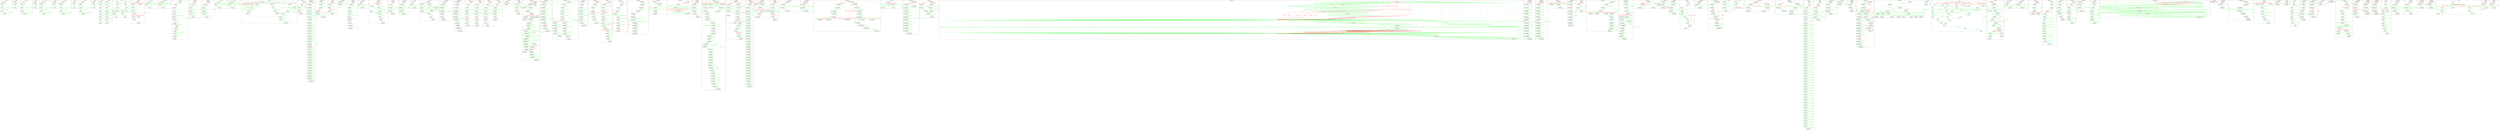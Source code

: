 digraph {
 node [shape=record];
subgraph cluster_0x0030 {
 label="0x0030";
"0x0030_0" -> "0x0030_1"[color=red, fontcolor=red, label="WAIT(0,0)"];
"0x0030_1" -> "0x0030_0"[color=green, fontcolor=green, label="LTEi(0x72,0)"];
"0x0030_1" -> "0x0030_2"[color=green, fontcolor=green, label="SUBI(0x72,1)"];
"0x0030_2" -> "0x0030_3"[color=green, fontcolor=green, label="PLAYWAVE(0,SOUND_HURT)"];
"0x0030_3" -> "0x0030_4"[color=green, fontcolor=green, label="GTEi(0x72,1)"];
"0x0030_3" -> "0x0030_4"[color=green, fontcolor=green, label="PLAYWAVE(0,SOUND_THUNDER)"];
"0x0030_4" -> "0x0030_0"[color=green, fontcolor=green, label="SIGNALi(SIG_SUB,SID_AURA)"];
}
 subgraph "cluster_0x0031" {
 label="0x0031";
"0x0031_0" -> "0x0031_1"[color=red, fontcolor=red, label="WAIT(0,0)"];
"0x0031_1" -> "0x0031_2"[color=green, fontcolor=green, label="ADDI(0x72,1)"];
"0x0031_1" -> "0x0031_0"[color=green, fontcolor=green, label="GTEi(0x72,200)"];
}
 subgraph "cluster_0x0032" {
 label="0x0032";
"0x0032_0" -> "0x0032_1"[color=red, fontcolor=red, label="WAIT(0,0)"];
"0x0032_1" -> "0x0032_0"[color=green, fontcolor=green, label="LTEi(0x71,0)"];
"0x0032_1" -> "0x0032_2"[color=green, fontcolor=green, label="SUBI(0x71,1)"];
"0x0032_2" -> "0x0032_3"[color=green, fontcolor=green, label="PLAYWAVE(0,SOUND_HURT)"];
"0x0032_3" -> "0x0032_4"[color=green, fontcolor=green, label="GTEi(0x71,1)"];
"0x0032_3" -> "0x0032_4"[color=green, fontcolor=green, label="PLAYWAVE(0,SOUND_THUNDER)"];
"0x0032_4" -> "0x0032_0"[color=green, fontcolor=green, label="SIGNALi(SIG_SUB,SID_AURA)"];
}
 subgraph "cluster_0x0033" {
 label="0x0033";
"0x0033_0" -> "0x0033_1"[color=red, fontcolor=red, label="WAIT(0,0)"];
"0x0033_1" -> "0x0033_2"[color=green, fontcolor=green, label="ADDI(0x71,1)"];
"0x0033_1" -> "0x0033_0"[color=green, fontcolor=green, label="GTEi(0x71,5)"];
}
 subgraph "cluster_0x0034" {
 label="0x0034";
"0x0034_0" -> "0x0034_1"[color=red, fontcolor=red, label="WAIT(0,0)"];
"0x0034_1" -> "0x0034_0"[color=green, fontcolor=green, label="LTEi(0x73,0)"];
"0x0034_1" -> "0x0034_2"[color=green, fontcolor=green, label="SUBI(0x73,1)"];
"0x0034_2" -> "0x0034_3"[color=green, fontcolor=green, label="PLAYWAVE(0,SOUND_HURT)"];
"0x0034_3" -> "0x0034_4"[color=green, fontcolor=green, label="GTEi(0x73,1)"];
"0x0034_3" -> "0x0034_4"[color=green, fontcolor=green, label="PLAYWAVE(0,SOUND_THUNDER)"];
"0x0034_4" -> "0x0034_0"[color=green, fontcolor=green, label="SIGNALi(SIG_SUB,SID_AURA)"];
}
 subgraph "cluster_0x0035" {
 label="0x0035";
"0x0035_0" -> "0x0035_1"[color=red, fontcolor=red, label="WAIT(0,0)"];
"0x0035_1" -> "0x0035_2"[color=green, fontcolor=green, label="ADDI(0x73,1)"];
"0x0035_1" -> "0x0035_0"[color=green, fontcolor=green, label="GTEi(0x73,23)"];
}
 subgraph "cluster_0x0036" {
 label="0x0036";
"0x0036_0" -> "0x0036_1"[color=red, fontcolor=red, label="WAIT(0,0)"];
"0x0036_1" -> "0x0036_0"[color=green, fontcolor=green, label="LTEi(0x70,0)"];
"0x0036_1" -> "0x0036_2"[color=green, fontcolor=green, label="SUBI(0x70,1)"];
"0x0036_2" -> "0x0036_3"[color=green, fontcolor=green, label="PLAYWAVE(0,SOUND_HURT)"];
"0x0036_3" -> "0x0036_4"[color=green, fontcolor=green, label="GTEi(0x70,1)"];
"0x0036_3" -> "0x0036_4"[color=green, fontcolor=green, label="PLAYWAVE(0,SOUND_THUNDER)"];
"0x0036_4" -> "0x0036_0"[color=green, fontcolor=green, label="SIGNALi(SIG_SUB,SID_AURA)"];
}
 subgraph "cluster_0x0037" {
 label="0x0037";
"0x0037_0" -> "0x0037_1"[color=red, fontcolor=red, label="WAIT(0,0)"];
"0x0037_1" -> "0x0037_2"[color=green, fontcolor=green, label="ADDI(0x70,1)"];
"0x0037_1" -> "0x0037_0"[color=green, fontcolor=green, label="GTEi(0x70,10)"];
}
 subgraph "cluster_0x0038" {
 label="0x0038";
"0x0038_0" -> "0x0038_1"[color=red, fontcolor=red, label="WAIT(0,0)"];
"0x0038_1" -> "0x0038_0"[color=green, fontcolor=green, label="LTEi(0x75,0)"];
"0x0038_1" -> "0x0038_2"[color=green, fontcolor=green, label="SUBI(0x75,1)"];
"0x0038_2" -> "0x0038_3"[color=green, fontcolor=green, label="PLAYWAVE(0,SOUND_HURT)"];
"0x0038_3" -> "0x0038_4"[color=green, fontcolor=green, label="GTEi(0x75,1)"];
"0x0038_3" -> "0x0038_4"[color=green, fontcolor=green, label="PLAYWAVE(0,SOUND_THUNDER)"];
"0x0038_4" -> "0x0038_0"[color=green, fontcolor=green, label="SIGNALi(SIG_SUB,SID_AURA)"];
}
 subgraph "cluster_0x0039" {
 label="0x0039";
"0x0039_0" -> "0x0039_1"[color=red, fontcolor=red, label="WAIT(0,0)"];
"0x0039_1" -> "0x0039_2"[color=green, fontcolor=green, label="ADDI(0x75,1)"];
"0x0039_1" -> "0x0039_0"[color=green, fontcolor=green, label="GTEi(0x75,100)"];
}
 subgraph "cluster_0x0049" {
 label="0x0049";
"0x0049_1" -> "0x0049_2"[color=green, fontcolor=green, label="ASSIGN(WSPRITE,10)"];
"0x0049_2" -> "0x0049_3"[color=green, fontcolor=green, label="MUL(WSPRITE,0x77)"];
"0x0049_3" -> "0x0049_4"[color=green, fontcolor=green, label="ASSIGN(WPARM,10)"];
"0x0049_4" -> "0x0049_5"[color=green, fontcolor=green, label="DIV(WSPRITE,WPARM)"];
"0x0049_5" -> "0x0049_6"[color=green, fontcolor=green, label="ASSIGN(WPARM,0x01c0)"];
"0x0049_6" -> "0x0049_7"[color=green, fontcolor=green, label="ADD(WSPRITE,WPARM)"];
"0x0049_7" -> "0x0049_0"[color=green, fontcolor=green, label="SHOW(WSPRITE,0)"];
}
 subgraph "cluster_0x1000" {
 label="0x1000";
"0x1000_0" -> "0x1000_1"[color=green, fontcolor=green, label="ASSIGN(WSPRITE,9)"];
"0x1000_1" -> "0x1000_2"[color=green, fontcolor=green, label="MUL(WSPRITE,0x01)"];
"0x1000_2" -> "0x1000_3"[color=green, fontcolor=green, label="ASSIGN(WPARM,20)"];
"0x1000_3" -> "0x1000_4"[color=green, fontcolor=green, label="DIV(WSPRITE,WPARM)"];
"0x1000_4" -> "0x1000_5"[color=green, fontcolor=green, label="ASSIGN(WPARM,0x0280)"];
"0x1000_5" -> "0x1000_6"[color=green, fontcolor=green, label="ADD(WSPRITE,WPARM)"];
"0x1000_6" -> "0x1000_10"[color=green, fontcolor=green, label="SHOW(WSPRITE,0)"];
}
 subgraph "cluster_0x1001" {
 label="0x1001";
"0x1001_3" -> "0x1001_4"[color=green, fontcolor=green, label="ASSIGN(WSPRITE,0x0270)"];
"0x1001_4" -> "0x1001_5"[color=green, fontcolor=green, label="ASSIGN(WPARM,10)"];
"0x1001_5" -> "0x1001_20"[color=green, fontcolor=green, label="LTEi(WPARM,0)"];
"0x1001_5" -> "0x1001_6"[color=green, fontcolor=green, label="SHOW(WSPRITE,0)"];
"0x1001_6" -> "0x1001_7"[color=green, fontcolor=green, label="EMTIME(0,1000/1)"];
"0x1001_7" -> "0x1001_8"[color=green, fontcolor=green, label="ADDI(WSPRITE,1)"];
"0x1001_8" -> "0x1001_5"[color=green, fontcolor=green, label="SUBI(WPARM,1)"];
"0x1001_32" -> "0x1001_33"[color=green, fontcolor=green, label="ASSIGN(WSPRITE,0x0279)"];
"0x1001_33" -> "0x1001_34"[color=green, fontcolor=green, label="ASSIGN(WPARM,10)"];
"0x1001_34" -> "0x1001_40"[color=green, fontcolor=green, label="LTEi(WPARM,0)"];
"0x1001_34" -> "0x1001_35"[color=green, fontcolor=green, label="SHOW(WSPRITE,0)"];
"0x1001_35" -> "0x1001_36"[color=green, fontcolor=green, label="EMTIME(0,1000/1)"];
"0x1001_36" -> "0x1001_37"[color=green, fontcolor=green, label="SUBI(WSPRITE,1)"];
"0x1001_37" -> "0x1001_34"[color=green, fontcolor=green, label="SUBI(WPARM,1)"];
}
 subgraph "cluster_M02_BIN" {
 label="M02_BIN";
"M02_BIN_0" -> "M02_BIN_1"[color=red, fontcolor=red, label="DROP(0,0)"];
"M02_BIN_0" -> "M02_BIN_8"[color=red, fontcolor=red, label="WAIT(0,SIG_CLOSE)"];
"M02_BIN_1" -> "M02_BIN_2"[color=green, fontcolor=green, label="ASHOW(WOBJECT,0)"];
"M02_BIN_2" -> "M02_BIN_3"[color=green, fontcolor=green, label="MOV(WTEMP1,WOBJECT)"];
"M02_BIN_3" -> "M02_BIN_4"[color=green, fontcolor=green, label="SIGNAL(WIP_S02_EBIN,)"];
"M02_BIN_4" -> "M02_BIN_5"[color=red, fontcolor=red, label="GRAB(0,0)"];
"M02_BIN_4" -> "M02_BIN_9"[color=red, fontcolor=red, label="WAIT(0,SIG_CLOSE)"];
"M02_BIN_5" -> "M02_BIN_6"[color=green, fontcolor=green, label="SHOW(0,0)"];
"M02_BIN_6" -> "M02_BIN_7"[color=green, fontcolor=green, label="ASSIGN(WTEMP1,0)"];
"M02_BIN_7" -> "M02_BIN_0"[color=green, fontcolor=green, label="SIGNAL(WIP_S02_EBIN,)"];
"M02_BIN_8" -> "M02_BIN_0"[color=red, fontcolor=red, label="WAIT(0,SIG_OPEN)"];
"M02_BIN_9" -> "M02_BIN_4"[color=red, fontcolor=red, label="WAIT(0,SIG_OPEN)"];
}
 subgraph "cluster_M02_DN1" {
 label="M02_DN1";
"M02_DN1_0" -> "M02_DN1_1"[color=red, fontcolor=red, label="CLICK(0,0)"];
"M02_DN1_1" -> "M02_DN1_0"[color=green, fontcolor=green, label="IFSTATE(M02_LOCKED,WIP_S02_LOCK)"];
"M02_DN1_1" -> "M02_DN1_2"[color=green, fontcolor=green, label="PLAYWAVE(0,SOUND_CLICK)"];
"M02_DN1_2" -> "M02_DN1_0"[color=green, fontcolor=green, label="SIGNAL(WIP_S02_VIAL,SIG_DEC1)"];
}
 subgraph "cluster_M02_DN10" {
 label="M02_DN10";
"M02_DN10_0" -> "M02_DN10_1"[color=red, fontcolor=red, label="CLICK(0,0)"];
"M02_DN10_1" -> "M02_DN10_0"[color=green, fontcolor=green, label="IFSTATE(M02_LOCKED,WIP_S02_LOCK)"];
"M02_DN10_1" -> "M02_DN10_2"[color=green, fontcolor=green, label="PLAYWAVE(0,SOUND_CLICK)"];
"M02_DN10_2" -> "M02_DN10_0"[color=green, fontcolor=green, label="SIGNAL(WIP_S02_VIAL,SIG_DEC10)"];
}
 subgraph "cluster_M02_LOCK" {
 label="M02_LOCK";
"M02_LOCK_0" -> "M02_LOCK_1"[color=green, fontcolor=green, label="C_ACCEPT(0,IDC_KEY)"];
"M02_LOCK_1" -> "M02_LOCK_2"[color=red, fontcolor=red, label="DROP(0,0)"];
"M02_LOCK_2" -> "M02_LOCK_3"[color=green, fontcolor=green, label="PLAYWAVE(0,SOUND_CLICK)"];
"M02_LOCK_3" -> "M02_LOCK_4"[color=green, fontcolor=green, label="MOV(WTEMP1,WTHIS)"];
"M02_LOCK_4" -> "M02_LOCK_5"[color=green, fontcolor=green, label="ADDI(WTEMP1,S02_BIN___XX-S02_LOCK__XX)"];
"M02_LOCK_5" -> "M02_LOCK_7"[color=green, fontcolor=green, label="SIGNAL(WTEMP1,SIG_OPEN)"];
"M02_LOCK_7" -> "M02_LOCK_8"[color=green, fontcolor=green, label="O_ACCEPT(WOBJECT,)"];
"M02_LOCK_8" -> "M02_LOCK_9"[color=green, fontcolor=green, label="SHOW(0,IDS_LOCKWKEY)"];
"M02_LOCK_9" -> "M02_LOCK_10"[color=red, fontcolor=red, label="GRAB(0,0)"];
"M02_LOCK_10" -> "M02_LOCK_11"[color=green, fontcolor=green, label="MOV(WTEMP1,WTHIS)"];
"M02_LOCK_11" -> "M02_LOCK_12"[color=green, fontcolor=green, label="ADDI(WTEMP1,S02_BIN___XX-S02_LOCK__XX)"];
"M02_LOCK_12" -> "M02_LOCK_0"[color=green, fontcolor=green, label="IFSTATE(M02_OPENEMPTY,WTEMP1)"];
"M02_LOCK_12" -> "M02_LOCK_14"[color=green, fontcolor=green, label="SIGNAL(WTEMP1,SIG_CLOSE)"];
"M02_LOCK_14" -> "M02_LOCK_15"[color=green, fontcolor=green, label="SHOW(0,0)"];
"M02_LOCK_15" -> "M02_LOCK_2"[color=red, fontcolor=red, label="DROP(WPARM,0)"];
}
 subgraph "cluster_M02_NUM1" {
 label="M02_NUM1";
"M02_NUM1_0" -> "M02_NUM1_1"[color=red, fontcolor=red, label="WAIT(0,0)"];
"M02_NUM1_1" -> "M02_NUM1_2"[color=green, fontcolor=green, label="REF_MACHINE(WIP_S02_VIAL,)"];
"M02_NUM1_2" -> "M02_NUM1_3"[color=green, fontcolor=green, label="MOV(BFRAME,R_WPARM)"];
"M02_NUM1_3" -> "M02_NUM1_4"[color=green, fontcolor=green, label="SUB(BFRAME,R_BPARM)"];
"M02_NUM1_4" -> "M02_NUM1_5"[color=green, fontcolor=green, label="MODI(BFRAME,10)"];
"M02_NUM1_5" -> "M02_NUM1_0"[color=green, fontcolor=green, label="SHOW(0,IDS_CITYNUM)"];
}
 subgraph "cluster_M02_NUM10" {
 label="M02_NUM10";
"M02_NUM10_0" -> "M02_NUM10_1"[color=red, fontcolor=red, label="WAIT(0,0)"];
"M02_NUM10_1" -> "M02_NUM10_2"[color=green, fontcolor=green, label="REF_MACHINE(WIP_S02_VIAL,)"];
"M02_NUM10_2" -> "M02_NUM10_3"[color=green, fontcolor=green, label="MOV(BFRAME,R_WPARM)"];
"M02_NUM10_3" -> "M02_NUM10_4"[color=green, fontcolor=green, label="SUB(BFRAME,R_BPARM)"];
"M02_NUM10_4" -> "M02_NUM10_5"[color=green, fontcolor=green, label="DIVI(BFRAME,10)"];
"M02_NUM10_5" -> "M02_NUM10_0"[color=green, fontcolor=green, label="SHOW(0,IDS_CITYNUM)"];
}
 subgraph "cluster_M02_UP1" {
 label="M02_UP1";
"M02_UP1_0" -> "M02_UP1_1"[color=red, fontcolor=red, label="CLICK(0,0)"];
"M02_UP1_1" -> "M02_UP1_0"[color=green, fontcolor=green, label="IFSTATE(M02_LOCKED,WIP_S02_LOCK)"];
"M02_UP1_1" -> "M02_UP1_2"[color=green, fontcolor=green, label="PLAYWAVE(0,SOUND_CLICK)"];
"M02_UP1_2" -> "M02_UP1_0"[color=green, fontcolor=green, label="SIGNAL(WIP_S02_VIAL,SIG_INC1)"];
}
 subgraph "cluster_M02_UP10" {
 label="M02_UP10";
"M02_UP10_0" -> "M02_UP10_1"[color=red, fontcolor=red, label="CLICK(0,0)"];
"M02_UP10_1" -> "M02_UP10_0"[color=green, fontcolor=green, label="IFSTATE(M02_LOCKED,WIP_S02_LOCK)"];
"M02_UP10_1" -> "M02_UP10_2"[color=green, fontcolor=green, label="PLAYWAVE(0,SOUND_CLICK)"];
"M02_UP10_2" -> "M02_UP10_0"[color=green, fontcolor=green, label="SIGNAL(WIP_S02_VIAL,SIG_INC10)"];
}
 subgraph "cluster_M02_VIAL" {
 label="M02_VIAL";
"M02_VIAL_0" -> "M02_VIAL_10"[color=red, fontcolor=red, label="DRAG(0,IDD_SCOOPE)"];
"M02_VIAL_0" -> "M02_VIAL_22"[color=red, fontcolor=red, label="DRAG(0,IDD_SCOOPF)"];
"M02_VIAL_0" -> "M02_VIAL_1"[color=red, fontcolor=red, label="WAIT(0,SIG_INC1)"];
"M02_VIAL_0" -> "M02_VIAL_2"[color=red, fontcolor=red, label="WAIT(0,SIG_DEC1)"];
"M02_VIAL_0" -> "M02_VIAL_3"[color=red, fontcolor=red, label="WAIT(0,SIG_INC10)"];
"M02_VIAL_0" -> "M02_VIAL_4"[color=red, fontcolor=red, label="WAIT(0,SIG_DEC10)"];
"M02_VIAL_1" -> "M02_VIAL_7"[color=green, fontcolor=green, label="ADDI(WPARM,1)"];
"M02_VIAL_2" -> "M02_VIAL_7"[color=green, fontcolor=green, label="SUBI(WPARM,1)"];
"M02_VIAL_3" -> "M02_VIAL_7"[color=green, fontcolor=green, label="ADDI(WPARM,10)"];
"M02_VIAL_4" -> "M02_VIAL_7"[color=green, fontcolor=green, label="SUBI(WPARM,10)"];
"M02_VIAL_7" -> "M02_VIAL_8"[color=green, fontcolor=green, label="ASSIGN(WPARM,99)"];
"M02_VIAL_7" -> "M02_VIAL_8"[color=green, fontcolor=green, label="LTEi(WPARM,99)"];
"M02_VIAL_8" -> "M02_VIAL_9"[color=green, fontcolor=green, label="SIGNAL(WIP_DISP10,0)"];
"M02_VIAL_9" -> "M02_VIAL_0"[color=green, fontcolor=green, label="SIGNAL(WIP_DISP01,0)"];
"M02_VIAL_10" -> "M02_VIAL_0"[color=green, fontcolor=green, label="EQUALi(BPARM,0)"];
"M02_VIAL_10" -> "M02_VIAL_0"[color=green, fontcolor=green, label="NOTSTATE(M02_KEYED,WIP_S02_LOCK)"];
"M02_VIAL_10" -> "M02_VIAL_11"[color=green, fontcolor=green, label="SUBI(BPARM,1)"];
"M02_VIAL_11" -> "M02_VIAL_12"[color=green, fontcolor=green, label="HANDOFF(0,IDD_SCOOPF)"];
"M02_VIAL_12" -> "M02_VIAL_13"[color=green, fontcolor=green, label="SIGNAL(WIP_DISP10,0)"];
"M02_VIAL_13" -> "M02_VIAL_0"[color=green, fontcolor=green, label="SIGNAL(WIP_DISP01,0)"];
"M02_VIAL_22" -> "M02_VIAL_23"[color=green, fontcolor=green, label="ADDI(BPARM,1)"];
"M02_VIAL_22" -> "M02_VIAL_24"[color=green, fontcolor=green, label="GTE(BPARM,WPARM)"];
"M02_VIAL_22" -> "M02_VIAL_0"[color=green, fontcolor=green, label="NOTSTATE(M02_LOCKED,WIP_S02_LOCK)"];
"M02_VIAL_23" -> "M02_VIAL_24"[color=green, fontcolor=green, label="HANDOFF(0,IDD_SCOOPE)"];
"M02_VIAL_24" -> "M02_VIAL_25"[color=green, fontcolor=green, label="SIGNAL(WIP_DISP10,0)"];
"M02_VIAL_25" -> "M02_VIAL_26"[color=green, fontcolor=green, label="SIGNAL(WIP_DISP01,0)"];
"M02_VIAL_26" -> "M02_VIAL_0"[color=green, fontcolor=green, label="LT(BPARM,WPARM)"];
"M02_VIAL_26" -> "M02_VIAL_27"[color=green, fontcolor=green, label="MOV(WTEMP1,WTHIS)"];
"M02_VIAL_27" -> "M02_VIAL_28"[color=green, fontcolor=green, label="ADDI(WTEMP1,S02_BIN___XX-S02_VIAL__XX)"];
"M02_VIAL_28" -> "M02_VIAL_0"[color=green, fontcolor=green, label="SIGNAL(WTEMP1,SIG_OPEN)"];
}
 subgraph "cluster_M04_BIN" {
 label="M04_BIN";
"M04_BIN_0" -> "M04_BIN_1"[color=red, fontcolor=red, label="WAIT(0,0)"];
"M04_BIN_1" -> "M04_BIN_2"[color=green, fontcolor=green, label="ASSIGN(WOBJECT,IDD_CITY_KEY1)"];
"M04_BIN_2" -> "M04_BIN_3"[color=green, fontcolor=green, label="SHOW(0,IDS_KEY_IN_BIN)"];
"M04_BIN_3" -> "M04_BIN_4"[color=red, fontcolor=red, label="GRAB(0,0)"];
"M04_BIN_4" -> "M04_BIN_0"[color=green, fontcolor=green, label="SHOW(0,0)"];
}
 subgraph "cluster_M04_KEYCLAMP" {
 label="M04_KEYCLAMP";
"M04_KEYCLAMP_0" -> "M04_KEYCLAMP_1"[color=green, fontcolor=green, label="C_ACCEPT(0,IDC_KEY)"];
"M04_KEYCLAMP_1" -> "M04_KEYCLAMP_2"[color=red, fontcolor=red, label="DROP(0,0)"];
"M04_KEYCLAMP_2" -> "M04_KEYCLAMP_3"[color=green, fontcolor=green, label="SUBI(WOBJECT,IDD_CITY_KEY1)"];
"M04_KEYCLAMP_3" -> "M04_KEYCLAMP_4"[color=green, fontcolor=green, label="REF_MACHINE(WIP3,)"];
"M04_KEYCLAMP_4" -> "M04_KEYCLAMP_5"[color=green, fontcolor=green, label="MOV(R_BFRAME,WOBJECT)"];
"M04_KEYCLAMP_5" -> "M04_KEYCLAMP_6"[color=green, fontcolor=green, label="MODI(R_BFRAME,4)"];
"M04_KEYCLAMP_6" -> "M04_KEYCLAMP_7"[color=green, fontcolor=green, label="DIVI(WOBJECT,4)"];
"M04_KEYCLAMP_7" -> "M04_KEYCLAMP_8"[color=green, fontcolor=green, label="REF_MACHINE(WIP2,)"];
"M04_KEYCLAMP_8" -> "M04_KEYCLAMP_9"[color=green, fontcolor=green, label="MOV(R_BFRAME,WOBJECT)"];
"M04_KEYCLAMP_9" -> "M04_KEYCLAMP_10"[color=green, fontcolor=green, label="MODI(R_BFRAME,4)"];
"M04_KEYCLAMP_10" -> "M04_KEYCLAMP_11"[color=green, fontcolor=green, label="DIVI(WOBJECT,4)"];
"M04_KEYCLAMP_11" -> "M04_KEYCLAMP_12"[color=green, fontcolor=green, label="REF_MACHINE(WIP1,)"];
"M04_KEYCLAMP_12" -> "M04_KEYCLAMP_13"[color=green, fontcolor=green, label="MOV(R_BFRAME,WOBJECT)"];
"M04_KEYCLAMP_13" -> "M04_KEYCLAMP_14"[color=green, fontcolor=green, label="SHOW(0,IDS_KEY_CFGWKEY)"];
"M04_KEYCLAMP_14" -> "M04_KEYCLAMP_15"[color=green, fontcolor=green, label="CLEAR(WOBJECT,)"];
"M04_KEYCLAMP_15" -> "M04_KEYCLAMP_16"[color=red, fontcolor=red, label="GRAB(0,0)"];
"M04_KEYCLAMP_16" -> "M04_KEYCLAMP_17"[color=green, fontcolor=green, label="REF_MACHINE(WIP1,)"];
"M04_KEYCLAMP_17" -> "M04_KEYCLAMP_18"[color=green, fontcolor=green, label="MOV(WOBJECT,R_BFRAME)"];
"M04_KEYCLAMP_18" -> "M04_KEYCLAMP_19"[color=green, fontcolor=green, label="CLEAR(R_BFRAME,)"];
"M04_KEYCLAMP_19" -> "M04_KEYCLAMP_20"[color=green, fontcolor=green, label="MULI(WOBJECT,4)"];
"M04_KEYCLAMP_20" -> "M04_KEYCLAMP_21"[color=green, fontcolor=green, label="REF_MACHINE(WIP2,)"];
"M04_KEYCLAMP_21" -> "M04_KEYCLAMP_22"[color=green, fontcolor=green, label="ADD(WOBJECT,R_BFRAME)"];
"M04_KEYCLAMP_22" -> "M04_KEYCLAMP_23"[color=green, fontcolor=green, label="CLEAR(R_BFRAME,)"];
"M04_KEYCLAMP_23" -> "M04_KEYCLAMP_24"[color=green, fontcolor=green, label="MULI(WOBJECT,4)"];
"M04_KEYCLAMP_24" -> "M04_KEYCLAMP_25"[color=green, fontcolor=green, label="REF_MACHINE(WIP3,)"];
"M04_KEYCLAMP_25" -> "M04_KEYCLAMP_26"[color=green, fontcolor=green, label="ADD(WOBJECT,R_BFRAME)"];
"M04_KEYCLAMP_26" -> "M04_KEYCLAMP_27"[color=green, fontcolor=green, label="CLEAR(R_BFRAME,)"];
"M04_KEYCLAMP_27" -> "M04_KEYCLAMP_28"[color=green, fontcolor=green, label="ADDI(WOBJECT,IDD_CITY_KEY1)"];
"M04_KEYCLAMP_28" -> "M04_KEYCLAMP_29"[color=green, fontcolor=green, label="HANDOFF(WOBJECT,)"];
"M04_KEYCLAMP_29" -> "M04_KEYCLAMP_0"[color=green, fontcolor=green, label="SHOW(0,0)"];
}
 subgraph "cluster_M04_SLIDER" {
 label="M04_SLIDER";
"M04_SLIDER_0" -> "M04_SLIDER_1"[color=green, fontcolor=green, label="MOV(WSPRITE,WIP1)"];
"M04_SLIDER_1" -> "M04_SLIDER_5"[color=green, fontcolor=green, label="SHOW(WSPRITE,)"];
"M04_SLIDER_5" -> "M04_SLIDER_10"[color=red, fontcolor=red, label="CLICK(0,0)"];
"M04_SLIDER_5" -> "M04_SLIDER_30"[color=red, fontcolor=red, label="WAIT(0,0)"];
"M04_SLIDER_10" -> "M04_SLIDER_20"[color=green, fontcolor=green, label="ADDI(BFRAME,1)"];
"M04_SLIDER_20" -> "M04_SLIDER_30"[color=green, fontcolor=green, label="ASSIGN(BFRAME,0)"];
"M04_SLIDER_20" -> "M04_SLIDER_30"[color=green, fontcolor=green, label="LTEi(BFRAME,3)"];
"M04_SLIDER_30" -> "M04_SLIDER_5"[color=green, fontcolor=green, label="SHOW(WSPRITE,)"];
}
 subgraph "cluster_M04_VIAL" {
 label="M04_VIAL";
"M04_VIAL_0" -> "M04_VIAL_1"[color=red, fontcolor=red, label="DRAG(0,IDD_SCOOPF)"];
"M04_VIAL_1" -> "M04_VIAL_2"[color=green, fontcolor=green, label="HANDOFF(0,IDD_SCOOPE)"];
"M04_VIAL_2" -> "M04_VIAL_3"[color=red, fontcolor=red, label="DRAG(0,IDD_SCOOPF)"];
"M04_VIAL_3" -> "M04_VIAL_4"[color=green, fontcolor=green, label="HANDOFF(0,IDD_SCOOPE)"];
"M04_VIAL_4" -> "M04_VIAL_0"[color=green, fontcolor=green, label="SIGNALi(0,S04_BIN)"];
}
 subgraph "cluster_M05_BUBBLE" {
 label="M05_BUBBLE";
"M05_BUBBLE_0" -> "M05_BUBBLE_1"[color=red, fontcolor=red, label="WAIT(0,0)"];
"M05_BUBBLE_1" -> "M05_BUBBLE_0"[color=green, fontcolor=green, label="VIDEO(0,IDS_CHEMBUBL)"];
}
 subgraph "cluster_M05_CHEM" {
 label="M05_CHEM";
"M05_CHEM_0" -> "M05_CHEM_1"[color=red, fontcolor=red, label="WAIT(0,0)"];
"M05_CHEM_1" -> "M05_CHEM_2"[color=green, fontcolor=green, label="SHOW(0,IDS_CHEMFILL)"];
"M05_CHEM_2" -> "M05_CHEM_3"[color=green, fontcolor=green, label="ANIMATE(0,0)"];
"M05_CHEM_3" -> "M05_CHEM_4"[color=green, fontcolor=green, label="REF_MACHINE(WIP1,)"];
"M05_CHEM_4" -> "M05_CHEM_5"[color=green, fontcolor=green, label="MOV(WOBJECT,R_BFRAME)"];
"M05_CHEM_5" -> "M05_CHEM_20"[color=green, fontcolor=green, label="ADDI(WOBJECT,IDD_CHEMV01)"];
"M05_CHEM_20" -> "M05_CHEM_21"[color=red, fontcolor=red, label="GRAB(0,0)"];
"M05_CHEM_21" -> "M05_CHEM_22"[color=green, fontcolor=green, label="CLEAR(WOBJECT,)"];
"M05_CHEM_22" -> "M05_CHEM_23"[color=green, fontcolor=green, label="CLEAR(WSPRITE,)"];
"M05_CHEM_23" -> "M05_CHEM_0"[color=green, fontcolor=green, label="SHOW(0,0)"];
}
 subgraph "cluster_M05_DOWN" {
 label="M05_DOWN";
"M05_DOWN_0" -> "M05_DOWN_1"[color=red, fontcolor=red, label="CLICK(0,0)"];
"M05_DOWN_1" -> "M05_DOWN_2"[color=green, fontcolor=green, label="PLAYWAVE(0,SOUND_CLICK)"];
"M05_DOWN_2" -> "M05_DOWN_0"[color=green, fontcolor=green, label="SIGNAL(WIP1,SIG_DEC1)"];
}
 subgraph "cluster_M05_ICON" {
 label="M05_ICON";
"M05_ICON_0" -> "M05_ICON_1"[color=red, fontcolor=red, label="WAIT(0,SIG_INC1)"];
"M05_ICON_0" -> "M05_ICON_7"[color=red, fontcolor=red, label="WAIT(0,SIG_DEC1)"];
"M05_ICON_1" -> "M05_ICON_2"[color=green, fontcolor=green, label="ADDI(BFRAME,1)"];
"M05_ICON_2" -> "M05_ICON_20"[color=green, fontcolor=green, label="ASSIGN(BFRAME,0)"];
"M05_ICON_2" -> "M05_ICON_20"[color=green, fontcolor=green, label="LTi(BFRAME,WIP4)"];
"M05_ICON_7" -> "M05_ICON_8"[color=green, fontcolor=green, label="EQUALi(BFRAME,0)"];
"M05_ICON_7" -> "M05_ICON_20"[color=green, fontcolor=green, label="SUBI(BFRAME,1)"];
"M05_ICON_8" -> "M05_ICON_9"[color=green, fontcolor=green, label="ASSIGN(BFRAME,WIP4)"];
"M05_ICON_9" -> "M05_ICON_20"[color=green, fontcolor=green, label="SUBI(BFRAME,1)"];
"M05_ICON_20" -> "M05_ICON_21"[color=green, fontcolor=green, label="SHOW(0,IDS_CHEMS)"];
"M05_ICON_21" -> "M05_ICON_22"[color=green, fontcolor=green, label="SIGNAL(WIP1,)"];
"M05_ICON_22" -> "M05_ICON_23"[color=green, fontcolor=green, label="SIGNAL(WIP2,)"];
"M05_ICON_23" -> "M05_ICON_0"[color=green, fontcolor=green, label="SIGNAL(WIP3,)"];
}
 subgraph "cluster_M05_NUM1" {
 label="M05_NUM1";
"M05_NUM1_0" -> "M05_NUM1_1"[color=red, fontcolor=red, label="WAIT(0,0)"];
"M05_NUM1_1" -> "M05_NUM1_2"[color=green, fontcolor=green, label="REF_MACHINE(WIP1,)"];
"M05_NUM1_2" -> "M05_NUM1_3"[color=green, fontcolor=green, label="MOV(BFRAME,R_BPARM)"];
"M05_NUM1_3" -> "M05_NUM1_4"[color=green, fontcolor=green, label="MODI(BFRAME,10)"];
"M05_NUM1_4" -> "M05_NUM1_0"[color=green, fontcolor=green, label="SHOW(0,IDS_CITYNUM)"];
}
 subgraph "cluster_M05_NUM10" {
 label="M05_NUM10";
"M05_NUM10_0" -> "M05_NUM10_1"[color=red, fontcolor=red, label="WAIT(0,0)"];
"M05_NUM10_1" -> "M05_NUM10_2"[color=green, fontcolor=green, label="REF_MACHINE(WIP1,)"];
"M05_NUM10_2" -> "M05_NUM10_3"[color=green, fontcolor=green, label="MOV(BFRAME,R_BPARM)"];
"M05_NUM10_3" -> "M05_NUM10_4"[color=green, fontcolor=green, label="DIVI(BFRAME,10)"];
"M05_NUM10_4" -> "M05_NUM10_0"[color=green, fontcolor=green, label="SHOW(0,IDS_CITYNUM)"];
}
 subgraph "cluster_M05_UP" {
 label="M05_UP";
"M05_UP_0" -> "M05_UP_1"[color=red, fontcolor=red, label="CLICK(0,0)"];
"M05_UP_1" -> "M05_UP_2"[color=green, fontcolor=green, label="PLAYWAVE(0,SOUND_CLICK)"];
"M05_UP_2" -> "M05_UP_0"[color=green, fontcolor=green, label="SIGNAL(WIP1,SIG_INC1)"];
}
 subgraph "cluster_M05_VIAL" {
 label="M05_VIAL";
"M05_VIAL_0" -> "M05_VIAL_7"[color=red, fontcolor=red, label="CLICK(0,0)"];
"M05_VIAL_0" -> "M05_VIAL_1"[color=red, fontcolor=red, label="DRAG(0,IDD_SCOOPF)"];
"M05_VIAL_0" -> "M05_VIAL_20"[color=red, fontcolor=red, label="WAIT(0,0)"];
"M05_VIAL_1" -> "M05_VIAL_2"[color=green, fontcolor=green, label="ADDI(WPARM,1)"];
"M05_VIAL_1" -> "M05_VIAL_7"[color=green, fontcolor=green, label="GTE(WPARM,BPARM)"];
"M05_VIAL_2" -> "M05_VIAL_3"[color=green, fontcolor=green, label="HANDOFF(0,IDD_SCOOPE)"];
"M05_VIAL_3" -> "M05_VIAL_7"[color=green, fontcolor=green, label="PLAYWAVE(0,SOUND_SLURP)"];
"M05_VIAL_7" -> "M05_VIAL_0"[color=green, fontcolor=green, label="LT(WPARM,BPARM)"];
"M05_VIAL_7" -> "M05_VIAL_8"[color=green, fontcolor=green, label="SIGNAL(WIP1,)"];
"M05_VIAL_8" -> "M05_VIAL_9"[color=green, fontcolor=green, label="SIGNAL(WIP2,)"];
"M05_VIAL_9" -> "M05_VIAL_0"[color=green, fontcolor=green, label="SUB(WPARM,BPARM)"];
"M05_VIAL_20" -> "M05_VIAL_21"[color=green, fontcolor=green, label="REF_MACHINE(WIP3,)"];
"M05_VIAL_21" -> "M05_VIAL_22"[color=green, fontcolor=green, label="MOV(BPARM,R_BFRAME)"];
"M05_VIAL_22" -> "M05_VIAL_0"[color=green, fontcolor=green, label="MAPi(BPARM,CHEMCOST)"];
}
 subgraph "cluster_M06_PEZPOP" {
 label="M06_PEZPOP";
"M06_PEZPOP_0" -> "M06_PEZPOP_1"[color=red, fontcolor=red, label="CLICK(0,0)"];
"M06_PEZPOP_1" -> "M06_PEZPOP_2"[color=green, fontcolor=green, label="SHOW(0,IDS_PEZPOP)"];
"M06_PEZPOP_2" -> "M06_PEZPOP_3"[color=green, fontcolor=green, label="ANIMATE(0,0)"];
"M06_PEZPOP_3" -> "M06_PEZPOP_4"[color=red, fontcolor=red, label="GRAB(WIP1,)"];
"M06_PEZPOP_4" -> "M06_PEZPOP_5"[color=green, fontcolor=green, label="SHOW(0,0)"];
"M06_PEZPOP_5" -> "M06_PEZPOP_6"[color=green, fontcolor=green, label="CLEAR(WSPRITE,)"];
"M06_PEZPOP_6" -> "M06_PEZPOP_0"[color=green, fontcolor=green, label="VIDEO(V_REVERSE,IDS_PEZPOP)"];
}
 subgraph "cluster_M06_TEMPHOLD" {
 label="M06_TEMPHOLD";
"M06_TEMPHOLD_0" -> "M06_TEMPHOLD_10"[color=green, fontcolor=green, label="C_ACCEPT(0,IDC_TEMPLATE)"];
"M06_TEMPHOLD_10" -> "M06_TEMPHOLD_11"[color=red, fontcolor=red, label="DROP(0,0)"];
"M06_TEMPHOLD_11" -> "M06_TEMPHOLD_12"[color=green, fontcolor=green, label="SHOW(0,IDS_TMORPH)"];
"M06_TEMPHOLD_12" -> "M06_TEMPHOLD_13"[color=green, fontcolor=green, label="ANIMATE(0,V_LOOP|V_REWIND)"];
"M06_TEMPHOLD_13" -> "M06_TEMPHOLD_14"[color=green, fontcolor=green, label="MOV(WTEMP1,WOBJECT)"];
"M06_TEMPHOLD_14" -> "M06_TEMPHOLD_15"[color=green, fontcolor=green, label="SUBI(WTEMP1,IDD_TEMPLATE01)"];
"M06_TEMPHOLD_15" -> "M06_TEMPHOLD_16"[color=green, fontcolor=green, label="SIGNAL(WIP1,)"];
"M06_TEMPHOLD_16" -> "M06_TEMPHOLD_17"[color=red, fontcolor=red, label="GRAB(0,0)"];
"M06_TEMPHOLD_17" -> "M06_TEMPHOLD_18"[color=green, fontcolor=green, label="CLEAR(WOBJECT,)"];
"M06_TEMPHOLD_18" -> "M06_TEMPHOLD_19"[color=green, fontcolor=green, label="SIGNAL(WIP1,)"];
"M06_TEMPHOLD_19" -> "M06_TEMPHOLD_10"[color=green, fontcolor=green, label="SHOW(0,0)"];
}
 subgraph "cluster_M06_TRI1" {
 label="M06_TRI1";
"M06_TRI1_0" -> "M06_TRI1_1"[color=red, fontcolor=red, label="WAIT(0,0)"];
"M06_TRI1_1" -> "M06_TRI1_2"[color=green, fontcolor=green, label="MOV(WOBJECT,WTEMP1)"];
"M06_TRI1_2" -> "M06_TRI1_3"[color=green, fontcolor=green, label="MAPi(WOBJECT,TEMPLATE_OBJECTS)"];
"M06_TRI1_3" -> "M06_TRI1_4"[color=green, fontcolor=green, label="ASHOW(WOBJECT,)"];
"M06_TRI1_4" -> "M06_TRI1_5"[color=green, fontcolor=green, label="SIGNAL(WIP1,)"];
"M06_TRI1_5" -> "M06_TRI1_6"[color=red, fontcolor=red, label="WAIT(0,0)"];
"M06_TRI1_6" -> "M06_TRI1_7"[color=green, fontcolor=green, label="CLEAR(WOBJECT,)"];
"M06_TRI1_7" -> "M06_TRI1_8"[color=green, fontcolor=green, label="SHOW(0,0)"];
"M06_TRI1_8" -> "M06_TRI1_0"[color=green, fontcolor=green, label="SIGNAL(WIP1,)"];
}
 subgraph "cluster_M06_TRI2" {
 label="M06_TRI2";
"M06_TRI2_0" -> "M06_TRI2_1"[color=red, fontcolor=red, label="WAIT(0,0)"];
"M06_TRI2_1" -> "M06_TRI2_2"[color=green, fontcolor=green, label="MOV(BFRAME,WTEMP1)"];
"M06_TRI2_2" -> "M06_TRI2_3"[color=green, fontcolor=green, label="MAPi(BFRAME,TEMPLATE_COST)"];
"M06_TRI2_3" -> "M06_TRI2_4"[color=green, fontcolor=green, label="SHOW(0,IDS_VIALCNT)"];
"M06_TRI2_4" -> "M06_TRI2_5"[color=green, fontcolor=green, label="SIGNAL(WIP1,)"];
"M06_TRI2_5" -> "M06_TRI2_6"[color=red, fontcolor=red, label="WAIT(0,0)"];
"M06_TRI2_6" -> "M06_TRI2_7"[color=green, fontcolor=green, label="CLEAR(BFRAME,)"];
"M06_TRI2_7" -> "M06_TRI2_8"[color=green, fontcolor=green, label="SHOW(0,0)"];
"M06_TRI2_8" -> "M06_TRI2_0"[color=green, fontcolor=green, label="SIGNAL(WIP1,)"];
}
 subgraph "cluster_M06_TRI3" {
 label="M06_TRI3";
"M06_TRI3_0" -> "M06_TRI3_1"[color=red, fontcolor=red, label="WAIT(0,0)"];
"M06_TRI3_1" -> "M06_TRI3_2"[color=green, fontcolor=green, label="MOV(BFRAME,WTEMP1)"];
"M06_TRI3_2" -> "M06_TRI3_3"[color=green, fontcolor=green, label="MAPi(BFRAME,TEMPLATE_CHEM1)"];
"M06_TRI3_3" -> "M06_TRI3_4"[color=green, fontcolor=green, label="SHOW(0,IDS_CHEMS)"];
"M06_TRI3_4" -> "M06_TRI3_5"[color=green, fontcolor=green, label="SIGNAL(WIP1,)"];
"M06_TRI3_5" -> "M06_TRI3_6"[color=red, fontcolor=red, label="WAIT(0,0)"];
"M06_TRI3_6" -> "M06_TRI3_7"[color=green, fontcolor=green, label="CLEAR(BFRAME,)"];
"M06_TRI3_7" -> "M06_TRI3_8"[color=green, fontcolor=green, label="SHOW(0,0)"];
"M06_TRI3_8" -> "M06_TRI3_0"[color=green, fontcolor=green, label="SIGNAL(WIP1,)"];
}
 subgraph "cluster_M06_TRI4" {
 label="M06_TRI4";
"M06_TRI4_0" -> "M06_TRI4_1"[color=red, fontcolor=red, label="WAIT(0,0)"];
"M06_TRI4_1" -> "M06_TRI4_2"[color=green, fontcolor=green, label="MOV(BFRAME,WTEMP1)"];
"M06_TRI4_2" -> "M06_TRI4_3"[color=green, fontcolor=green, label="MAPi(BFRAME,TEMPLATE_CHEM2)"];
"M06_TRI4_3" -> "M06_TRI4_4"[color=green, fontcolor=green, label="SHOW(0,IDS_CHEMS)"];
"M06_TRI4_4" -> "M06_TRI4_5"[color=red, fontcolor=red, label="WAIT(0,0)"];
"M06_TRI4_5" -> "M06_TRI4_6"[color=green, fontcolor=green, label="CLEAR(BFRAME,)"];
"M06_TRI4_6" -> "M06_TRI4_0"[color=green, fontcolor=green, label="SHOW(0,0)"];
}
 subgraph "cluster_M08_BEEM" {
 label="M08_BEEM";
"M08_BEEM_0" -> "M08_BEEM_1"[color=red, fontcolor=red, label="CLICK(0,0)"];
"M08_BEEM_0" -> "M08_BEEM_1"[color=red, fontcolor=red, label="WAIT(0,0)"];
"M08_BEEM_1" -> "M08_BEEM_0"[color=green, fontcolor=green, label="VIDEO(0,IDS_BEAMER)"];
}
 subgraph "cluster_M08_BIN" {
 label="M08_BIN";
"M08_BIN_0" -> "M08_BIN_1"[color=red, fontcolor=red, label="WAIT(0,0)"];
"M08_BIN_1" -> "M08_BIN_2"[color=green, fontcolor=green, label="MOV(WOBJECT,WTEMP1)"];
"M08_BIN_2" -> "M08_BIN_3"[color=green, fontcolor=green, label="ASHOW(WOBJECT,)"];
"M08_BIN_3" -> "M08_BIN_4"[color=red, fontcolor=red, label="GRAB(0,0)"];
"M08_BIN_4" -> "M08_BIN_0"[color=green, fontcolor=green, label="SHOW(0,0)"];
}
 subgraph "cluster_M08_HOPPER" {
 label="M08_HOPPER";
"M08_HOPPER_0" -> "M08_HOPPER_5"[color=red, fontcolor=red, label="DRAG(0,IDD_SCOOPF)"];
"M08_HOPPER_0" -> "M08_HOPPER_1"[color=red, fontcolor=red, label="DROP(0,0)"];
"M08_HOPPER_1" -> "M08_HOPPER_2"[color=green, fontcolor=green, label="MOV(WPARM,WOBJECT)"];
"M08_HOPPER_2" -> "M08_HOPPER_20"[color=green, fontcolor=green, label="CLEAR(WOBJECT,)"];
"M08_HOPPER_5" -> "M08_HOPPER_6"[color=green, fontcolor=green, label="HANDOFF(0,IDD_SCOOPE)"];
"M08_HOPPER_6" -> "M08_HOPPER_0"[color=green, fontcolor=green, label="ADDI(BPARM,1)"];
"M08_HOPPER_20" -> "M08_HOPPER_21"[color=green, fontcolor=green, label="SHOW(WPARM,)"];
"M08_HOPPER_21" -> "M08_HOPPER_31"[color=red, fontcolor=red, label="DRAG(0,IDD_SCOOPF)"];
"M08_HOPPER_21" -> "M08_HOPPER_100"[color=red, fontcolor=red, label="DROP(0,0)"];
"M08_HOPPER_21" -> "M08_HOPPER_22"[color=red, fontcolor=red, label="GRAB(WPARM,)"];
"M08_HOPPER_22" -> "M08_HOPPER_0"[color=green, fontcolor=green, label="SHOW(0,0)"];
"M08_HOPPER_31" -> "M08_HOPPER_32"[color=green, fontcolor=green, label="HANDOFF(0,IDD_SCOOPE)"];
"M08_HOPPER_32" -> "M08_HOPPER_20"[color=green, fontcolor=green, label="ADDI(BPARM,1)"];
"M08_HOPPER_50" -> "M08_HOPPER_51"[color=green, fontcolor=green, label="SHOW(WOBJECT,)"];
"M08_HOPPER_51" -> "M08_HOPPER_61"[color=red, fontcolor=red, label="DRAG(0,IDD_SCOOPF)"];
"M08_HOPPER_51" -> "M08_HOPPER_20"[color=red, fontcolor=red, label="GRAB(0,0)"];
"M08_HOPPER_51" -> "M08_HOPPER_100"[color=red, fontcolor=red, label="WAIT(0,0)"];
"M08_HOPPER_61" -> "M08_HOPPER_62"[color=green, fontcolor=green, label="HANDOFF(0,IDD_SCOOPE)"];
"M08_HOPPER_62" -> "M08_HOPPER_100"[color=green, fontcolor=green, label="ADDI(BPARM,1)"];
"M08_HOPPER_100" -> "M08_HOPPER_50"[color=green, fontcolor=green, label="NOTSTATE(HAS_TEMPLATE,WIP1)"];
"M08_HOPPER_100" -> "M08_HOPPER_110"[color=green, fontcolor=green, label="REF_MACHINE(WIP1,)"];
"M08_HOPPER_110" -> "M08_HOPPER_111"[color=green, fontcolor=green, label="MOV(WTEMP1,R_WPARM)"];
"M08_HOPPER_111" -> "M08_HOPPER_112"[color=green, fontcolor=green, label="MAPi(WTEMP1,TEMPLATE_CHEM1)"];
"M08_HOPPER_112" -> "M08_HOPPER_113"[color=green, fontcolor=green, label="ADDI(WTEMP1,IDD_CHEMV01)"];
"M08_HOPPER_113" -> "M08_HOPPER_121"[color=green, fontcolor=green, label="MOV(WTEMP1,R_WPARM)"];
"M08_HOPPER_113" -> "M08_HOPPER_50"[color=green, fontcolor=green, label="NEQUAL(WTEMP1,WPARM)"];
"M08_HOPPER_121" -> "M08_HOPPER_122"[color=green, fontcolor=green, label="MAPi(WTEMP1,TEMPLATE_CHEM2)"];
"M08_HOPPER_122" -> "M08_HOPPER_123"[color=green, fontcolor=green, label="ADDI(WTEMP1,IDD_CHEMV01)"];
"M08_HOPPER_123" -> "M08_HOPPER_131"[color=green, fontcolor=green, label="MOV(WTEMP1,R_WPARM)"];
"M08_HOPPER_123" -> "M08_HOPPER_50"[color=green, fontcolor=green, label="NEQUAL(WTEMP1,WOBJECT)"];
"M08_HOPPER_131" -> "M08_HOPPER_132"[color=green, fontcolor=green, label="MAPi(WTEMP1,TEMPLATE_COST)"];
"M08_HOPPER_132" -> "M08_HOPPER_50"[color=green, fontcolor=green, label="GT(WTEMP1,BPARM)"];
"M08_HOPPER_132" -> "M08_HOPPER_141"[color=green, fontcolor=green, label="SUB(BPARM,WTEMP1)"];
"M08_HOPPER_141" -> "M08_HOPPER_142"[color=green, fontcolor=green, label="CLEAR(WOBJECT,)"];
"M08_HOPPER_142" -> "M08_HOPPER_143"[color=green, fontcolor=green, label="CLEAR(WPARM,)"];
"M08_HOPPER_143" -> "M08_HOPPER_150"[color=green, fontcolor=green, label="SHOW(0,0)"];
"M08_HOPPER_150" -> "M08_HOPPER_151"[color=green, fontcolor=green, label="MOV(WTEMP1,R_WPARM)"];
"M08_HOPPER_151" -> "M08_HOPPER_152"[color=green, fontcolor=green, label="MAPi(WTEMP1,TEMPLATE_OBJECTS)"];
"M08_HOPPER_152" -> "M08_HOPPER_153"[color=green, fontcolor=green, label="SIGNAL(WIP2,)"];
"M08_HOPPER_153" -> "M08_HOPPER_0"[color=green, fontcolor=green, label="SIGNAL(WIP3,)"];
}
 subgraph "cluster_M08_TEMPHOLD" {
 label="M08_TEMPHOLD";
"M08_TEMPHOLD_0" -> "M08_TEMPHOLD_10"[color=green, fontcolor=green, label="C_ACCEPT(0,IDC_TEMPLATE)"];
"M08_TEMPHOLD_10" -> "M08_TEMPHOLD_11"[color=red, fontcolor=red, label="DROP(0,0)"];
"M08_TEMPHOLD_11" -> "M08_TEMPHOLD_12"[color=green, fontcolor=green, label="SHOW(0,IDS_TMORPH)"];
"M08_TEMPHOLD_12" -> "M08_TEMPHOLD_13"[color=green, fontcolor=green, label="ANIMATE(0,V_LOOP|V_REWIND)"];
"M08_TEMPHOLD_13" -> "M08_TEMPHOLD_14"[color=green, fontcolor=green, label="MOV(WPARM,WOBJECT)"];
"M08_TEMPHOLD_14" -> "M08_TEMPHOLD_15"[color=green, fontcolor=green, label="SUBI(WPARM,IDD_TEMPLATE01)"];
"M08_TEMPHOLD_15" -> "M08_TEMPHOLD_16"[color=green, fontcolor=green, label="SIGNAL(WIP1,)"];
"M08_TEMPHOLD_16" -> "M08_TEMPHOLD_17"[color=red, fontcolor=red, label="GRAB(0,0)"];
"M08_TEMPHOLD_17" -> "M08_TEMPHOLD_18"[color=green, fontcolor=green, label="CLEAR(WOBJECT,)"];
"M08_TEMPHOLD_18" -> "M08_TEMPHOLD_19"[color=green, fontcolor=green, label="CLEAR(WPARM,)"];
"M08_TEMPHOLD_19" -> "M08_TEMPHOLD_10"[color=green, fontcolor=green, label="SHOW(0,0)"];
}
 subgraph "cluster_M10_DRYPIT" {
 label="M10_DRYPIT";
"M10_DRYPIT_0" -> "M10_DRYPIT_1"[color=green, fontcolor=green, label="ASSIGN(BFRAME,9)"];
"M10_DRYPIT_1" -> "M10_DRYPIT_2"[color=green, fontcolor=green, label="MUL(BFRAME,BPARM)"];
"M10_DRYPIT_2" -> "M10_DRYPIT_3"[color=green, fontcolor=green, label="ASSIGN(WPARM,MAX_DRYPIT)"];
"M10_DRYPIT_3" -> "M10_DRYPIT_4"[color=green, fontcolor=green, label="DIV(BFRAME,WPARM)"];
"M10_DRYPIT_4" -> "M10_DRYPIT_5"[color=green, fontcolor=green, label="ASSIGN(WSPRITE,IDS_PITFUL)"];
"M10_DRYPIT_5" -> "M10_DRYPIT_10"[color=green, fontcolor=green, label="SHOW(WSPRITE,)"];
"M10_DRYPIT_10" -> "M10_DRYPIT_21"[color=red, fontcolor=red, label="DRAG(0,IDD_SCOOPE)"];
"M10_DRYPIT_10" -> "M10_DRYPIT_31"[color=red, fontcolor=red, label="DRAG(0,IDD_SCOOPF)"];
"M10_DRYPIT_21" -> "M10_DRYPIT_22"[color=green, fontcolor=green, label="GTEi(BPARM,1)"];
"M10_DRYPIT_21" -> "M10_DRYPIT_10"[color=green, fontcolor=green, label="Z_EPSILON(0,)"];
"M10_DRYPIT_22" -> "M10_DRYPIT_23"[color=green, fontcolor=green, label="PLAYWAVE(0,SOUND_SLURP)"];
"M10_DRYPIT_23" -> "M10_DRYPIT_24"[color=green, fontcolor=green, label="SUBI(BPARM,1)"];
"M10_DRYPIT_24" -> "M10_DRYPIT_25"[color=green, fontcolor=green, label="HANDOFF(0,IDD_SCOOPF)"];
"M10_DRYPIT_25" -> "M10_DRYPIT_27"[color=green, fontcolor=green, label="EQUALi(BPARM,MAX_DRYPIT-1)"];
"M10_DRYPIT_25" -> "M10_DRYPIT_0"[color=green, fontcolor=green, label="Z_EPSILON(,)"];
"M10_DRYPIT_27" -> "M10_DRYPIT_0"[color=green, fontcolor=green, label="SIGNALi(0,S10_FLOWER)"];
"M10_DRYPIT_31" -> "M10_DRYPIT_32"[color=green, fontcolor=green, label="LTEi(BPARM,MAX_DRYPIT-1)"];
"M10_DRYPIT_31" -> "M10_DRYPIT_10"[color=green, fontcolor=green, label="Z_EPSILON(,)"];
"M10_DRYPIT_32" -> "M10_DRYPIT_33"[color=green, fontcolor=green, label="PLAYWAVE(,SOUND_SPIT)"];
"M10_DRYPIT_33" -> "M10_DRYPIT_34"[color=green, fontcolor=green, label="ADDI(BPARM,1)"];
"M10_DRYPIT_34" -> "M10_DRYPIT_35"[color=green, fontcolor=green, label="HANDOFF(,IDD_SCOOPE)"];
"M10_DRYPIT_35" -> "M10_DRYPIT_36"[color=green, fontcolor=green, label="EQUALi(BPARM,MAX_DRYPIT)"];
"M10_DRYPIT_35" -> "M10_DRYPIT_0"[color=green, fontcolor=green, label="Z_EPSILON(,)"];
"M10_DRYPIT_36" -> "M10_DRYPIT_37"[color=green, fontcolor=green, label="Z_EPSILON(,)"];
"M10_DRYPIT_37" -> "M10_DRYPIT_0"[color=green, fontcolor=green, label="SIGNALi(0,S10_FLOWER)"];
}
 subgraph "cluster_M10_FLOWER" {
 label="M10_FLOWER";
"M10_FLOWER_0" -> "M10_FLOWER_1"[color=green, fontcolor=green, label="SHOW(0,IDS_FLOWER0)"];
"M10_FLOWER_1" -> "M10_FLOWER_2"[color=red, fontcolor=red, label="WAIT(,)"];
"M10_FLOWER_2" -> "M10_FLOWER_3"[color=green, fontcolor=green, label="PLAYWAVE(0,SOUND_BUZZFUZZ)"];
"M10_FLOWER_3" -> "M10_FLOWER_4"[color=green, fontcolor=green, label="SHOW(,IDS_FLOPN1)"];
"M10_FLOWER_4" -> "M10_FLOWER_30"[color=green, fontcolor=green, label="ANIMATE(,)"];
"M10_FLOWER_30" -> "M10_FLOWER_31"[color=red, fontcolor=red, label="WAIT(0,0)"];
"M10_FLOWER_31" -> "M10_FLOWER_32"[color=green, fontcolor=green, label="PLAYWAVE(0,SOUND_BUZZFUZZ)"];
"M10_FLOWER_32" -> "M10_FLOWER_33"[color=green, fontcolor=green, label="SHOW(,IDS_FLOPN1)"];
"M10_FLOWER_33" -> "M10_FLOWER_1"[color=green, fontcolor=green, label="ANIMATE(,V_REVERSE)"];
}
 subgraph "cluster_M11_ASCENT" {
 label="M11_ASCENT";
"M11_ASCENT_0" -> "M11_ASCENT_1"[color=red, fontcolor=red, label="WAIT(0,0)"];
"M11_ASCENT_1" -> "M11_ASCENT_2"[color=green, fontcolor=green, label="SHOW(0,IDS_SPIRIT0)"];
"M11_ASCENT_2" -> "M11_ASCENT_3"[color=green, fontcolor=green, label="ANIMATE(0,0)"];
"M11_ASCENT_3" -> "M11_ASCENT_4"[color=green, fontcolor=green, label="ESTIME(0,4)"];
"M11_ASCENT_3" -> "M11_ASCENT_4"[color=red, fontcolor=red, label="GRAB(0,IDD_SPRINGS)"];
"M11_ASCENT_4" -> "M11_ASCENT_5"[color=green, fontcolor=green, label="CLEAR(WOBJECT,)"];
"M11_ASCENT_5" -> "M11_ASCENT_6"[color=green, fontcolor=green, label="CLEAR(WPARM,)"];
"M11_ASCENT_6" -> "M11_ASCENT_7"[color=green, fontcolor=green, label="CLEAR(WSPRITE,)"];
"M11_ASCENT_7" -> "M11_ASCENT_0"[color=green, fontcolor=green, label="SHOW(0,0)"];
}
 subgraph "cluster_M11_FIRE" {
 label="M11_FIRE";
"M11_FIRE_0" -> "M11_FIRE_1"[color=red, fontcolor=red, label="DROP(0,IDD_LOG)"];
"M11_FIRE_1" -> "M11_FIRE_2"[color=green, fontcolor=green, label="PLAYWAVE(0,SOUND_CLUNK)"];
"M11_FIRE_2" -> "M11_FIRE_20"[color=green, fontcolor=green, label="SHOW(0,IDS_FISHWOOD)"];
"M11_FIRE_20" -> "M11_FIRE_21"[color=red, fontcolor=red, label="DRAG(0,IDD_MATCH)"];
"M11_FIRE_20" -> "M11_FIRE_0"[color=red, fontcolor=red, label="GRAB(0,0)"];
"M11_FIRE_21" -> "M11_FIRE_22"[color=green, fontcolor=green, label="SHOW(0,IDS_BURNWOOD)"];
"M11_FIRE_22" -> "M11_FIRE_30"[color=green, fontcolor=green, label="ANIMATE(0,V_LOOP|V_REWIND)"];
"M11_FIRE_30" -> "M11_FIRE_31"[color=green, fontcolor=green, label="ADDI(WPARM,BURN_TIME)"];
"M11_FIRE_31" -> "M11_FIRE_32"[color=green, fontcolor=green, label="CLEAR(DETIME,)"];
"M11_FIRE_32" -> "M11_FIRE_40"[color=green, fontcolor=green, label="PLAYWAVE(0,SOUND_FIRE)"];
"M11_FIRE_40" -> "M11_FIRE_50"[color=red, fontcolor=red, label="DROP(0,IDD_WATER)"];
"M11_FIRE_40" -> "M11_FIRE_30"[color=red, fontcolor=red, label="DROP(0,IDD_LOG)"];
"M11_FIRE_40" -> "M11_FIRE_50"[color=green, fontcolor=green, label="ESTIME(WPARM,)"];
"M11_FIRE_50" -> "M11_FIRE_51"[color=green, fontcolor=green, label="CLEAR(WOBJECT,)"];
"M11_FIRE_51" -> "M11_FIRE_52"[color=green, fontcolor=green, label="CLEAR(WSPRITE,)"];
"M11_FIRE_52" -> "M11_FIRE_53"[color=green, fontcolor=green, label="CLEAR(WPARM,)"];
"M11_FIRE_53" -> "M11_FIRE_54"[color=green, fontcolor=green, label="SHOW(0,0)"];
"M11_FIRE_54" -> "M11_FIRE_0"[color=green, fontcolor=green, label="STOPWAVE(0,0)"];
}
 subgraph "cluster_M11_GRILL" {
 label="M11_GRILL";
"M11_GRILL_0" -> "M11_GRILL_1"[color=green, fontcolor=green, label="C_ACCEPT(0,IDC_FISH)"];
"M11_GRILL_1" -> "M11_GRILL_10"[color=red, fontcolor=red, label="DROP(0,0)"];
"M11_GRILL_10" -> "M11_GRILL_20"[color=green, fontcolor=green, label="SHOW(WOBJECT,)"];
"M11_GRILL_20" -> "M11_GRILL_50"[color=green, fontcolor=green, label="ANIMATE(0,V_LOOP)"];
"M11_GRILL_50" -> "M11_GRILL_60"[color=green, fontcolor=green, label="ESTIME(0,FISH_BURN_TIME)"];
"M11_GRILL_50" -> "M11_GRILL_80"[color=red, fontcolor=red, label="GRAB(0,0)"];
"M11_GRILL_60" -> "M11_GRILL_61"[color=green, fontcolor=green, label="MAP_OBJ(0,OP_BURN)"];
"M11_GRILL_60" -> "M11_GRILL_50"[color=green, fontcolor=green, label="NOTSTATE(ON_FIRE,WIP1)"];
"M11_GRILL_61" -> "M11_GRILL_62"[color=green, fontcolor=green, label="SHOW(0,IDS_FISHASH)"];
"M11_GRILL_62" -> "M11_GRILL_63"[color=green, fontcolor=green, label="PLAYWAVE(0,SOUND_FIRE)"];
"M11_GRILL_63" -> "M11_GRILL_70"[color=green, fontcolor=green, label="SIGNAL(WIP2,)"];
"M11_GRILL_70" -> "M11_GRILL_80"[color=red, fontcolor=red, label="GRAB(0,0)"];
"M11_GRILL_80" -> "M11_GRILL_1"[color=green, fontcolor=green, label="SHOW(0,0)"];
}
 subgraph "cluster_M12_ASHSHELF" {
 label="M12_ASHSHELF";
"M12_ASHSHELF_0" -> "M12_ASHSHELF_10"[color=green, fontcolor=green, label="C_ACCEPT(0,IDC_FISHASH)"];
"M12_ASHSHELF_10" -> "M12_ASHSHELF_11"[color=red, fontcolor=red, label="DROP(0,0)"];
"M12_ASHSHELF_11" -> "M12_ASHSHELF_12"[color=green, fontcolor=green, label="SHOW(WOBJECT,)"];
"M12_ASHSHELF_12" -> "M12_ASHSHELF_13"[color=green, fontcolor=green, label="SIGNAL(WIP1,)"];
"M12_ASHSHELF_13" -> "M12_ASHSHELF_119"[color=red, fontcolor=red, label="GRAB(0,0)"];
"M12_ASHSHELF_13" -> "M12_ASHSHELF_14"[color=red, fontcolor=red, label="WAIT(0,0)"];
"M12_ASHSHELF_14" -> "M12_ASHSHELF_15"[color=green, fontcolor=green, label="ADDI(WOBJECT,IDD_SPELL01-IDD_FISHASH1)"];
"M12_ASHSHELF_15" -> "M12_ASHSHELF_115"[color=green, fontcolor=green, label="ADDI(WOBJECT,IDD_SPELx01-IDD_SPELL01)"];
"M12_ASHSHELF_15" -> "M12_ASHSHELF_115"[color=green, fontcolor=green, label="NOTSTATE(M12_SPRING_PRESENT,WIP3)"];
"M12_ASHSHELF_115" -> "M12_ASHSHELF_116"[color=green, fontcolor=green, label="ASHOW(WOBJECT,)"];
"M12_ASHSHELF_116" -> "M12_ASHSHELF_117"[color=green, fontcolor=green, label="SIGNAL(WIP2,)"];
"M12_ASHSHELF_117" -> "M12_ASHSHELF_118"[color=green, fontcolor=green, label="SIGNAL(WIP3,)"];
"M12_ASHSHELF_118" -> "M12_ASHSHELF_119"[color=red, fontcolor=red, label="GRAB(0,0)"];
"M12_ASHSHELF_119" -> "M12_ASHSHELF_10"[color=green, fontcolor=green, label="SHOW(0,0)"];
}
 subgraph "cluster_M12_CANDLE" {
 label="M12_CANDLE";
"M12_CANDLE_0" -> "M12_CANDLE_1"[color=red, fontcolor=red, label="DRAG(0,IDD_MATCH)"];
"M12_CANDLE_0" -> "M12_CANDLE_6"[color=red, fontcolor=red, label="WAIT(0,0)"];
"M12_CANDLE_1" -> "M12_CANDLE_2"[color=green, fontcolor=green, label="SHOW(0,IDD_VESTCAN)"];
"M12_CANDLE_2" -> "M12_CANDLE_5"[color=green, fontcolor=green, label="NOTSTATE(M12_WATER_FULL,WIP1)"];
"M12_CANDLE_2" -> "M12_CANDLE_5"[color=green, fontcolor=green, label="NOTSTATE(M12_SHELF_FULL,WIP2)"];
"M12_CANDLE_2" -> "M12_CANDLE_0"[color=green, fontcolor=green, label="SIGNAL(WIP2,)"];
"M12_CANDLE_5" -> "M12_CANDLE_6"[color=red, fontcolor=red, label="WAIT(0,0)"];
"M12_CANDLE_6" -> "M12_CANDLE_0"[color=green, fontcolor=green, label="SHOW(0,0)"];
}
 subgraph "cluster_M12_SPRING" {
 label="M12_SPRING";
"M12_SPRING_0" -> "M12_SPRING_1"[color=red, fontcolor=red, label="DROP(0,IDD_SPRINGS)"];
"M12_SPRING_1" -> "M12_SPRING_2"[color=green, fontcolor=green, label="ASHOW(WOBJECT,)"];
"M12_SPRING_1" -> "M12_SPRING_2"[color=green, fontcolor=green, label="ASHOW(WOBJECT,)"];
"M12_SPRING_1" -> "M12_SPRING_2"[color=green, fontcolor=green, label="ASHOW(WOBJECT,)"];
"M12_SPRING_1" -> "M12_SPRING_2"[color=green, fontcolor=green, label="ASHOW(WOBJECT,)"];
"M12_SPRING_2" -> "M12_SPRING_3"[color=red, fontcolor=red, label="GRAB(0,0)"];
"M12_SPRING_2" -> "M12_SPRING_3"[color=red, fontcolor=red, label="GRAB(0,0)"];
"M12_SPRING_2" -> "M12_SPRING_3"[color=red, fontcolor=red, label="GRAB(0,0)"];
"M12_SPRING_2" -> "M12_SPRING_3"[color=red, fontcolor=red, label="GRAB(0,0)"];
"M12_SPRING_2" -> "M12_SPRING_3"[color=red, fontcolor=red, label="WAIT(0,0)"];
"M12_SPRING_2" -> "M12_SPRING_3"[color=red, fontcolor=red, label="WAIT(0,0)"];
"M12_SPRING_2" -> "M12_SPRING_3"[color=red, fontcolor=red, label="WAIT(0,0)"];
"M12_SPRING_2" -> "M12_SPRING_3"[color=red, fontcolor=red, label="WAIT(0,0)"];
"M12_SPRING_3" -> "M12_SPRING_4"[color=green, fontcolor=green, label="CLEAR(WOBJECT,)"];
"M12_SPRING_3" -> "M12_SPRING_4"[color=green, fontcolor=green, label="CLEAR(WOBJECT,)"];
"M12_SPRING_3" -> "M12_SPRING_4"[color=green, fontcolor=green, label="CLEAR(WOBJECT,)"];
"M12_SPRING_3" -> "M12_SPRING_4"[color=green, fontcolor=green, label="CLEAR(WOBJECT,)"];
"M12_SPRING_4" -> "M12_SPRING_0"[color=green, fontcolor=green, label="SHOW(0,0)"];
"M12_SPRING_4" -> "M12_SPRING_0"[color=green, fontcolor=green, label="SHOW(0,0)"];
"M12_SPRING_4" -> "M12_SPRING_0"[color=green, fontcolor=green, label="SHOW(0,0)"];
"M12_SPRING_4" -> "M12_SPRING_0"[color=green, fontcolor=green, label="SHOW(0,0)"];
}
 subgraph "cluster_M12_WATER" {
 label="M12_WATER";
"M12_WATER_0" -> "M12_WATER_1"[color=red, fontcolor=red, label="DROP(0,IDD_BUCKF)"];
"M12_WATER_1" -> "M12_WATER_2"[color=green, fontcolor=green, label="HANDOFF(0,IDD_BUCKE)"];
"M12_WATER_2" -> "M12_WATER_3"[color=green, fontcolor=green, label="SHOW(0,IDS_VESTH2O)"];
"M12_WATER_3" -> "M12_WATER_4"[color=green, fontcolor=green, label="SIGNAL(WIP1,)"];
"M12_WATER_4" -> "M12_WATER_5"[color=red, fontcolor=red, label="WAIT(0,0)"];
"M12_WATER_5" -> "M12_WATER_0"[color=green, fontcolor=green, label="SHOW(0,0)"];
}
 subgraph "cluster_M12_xCANDLE" {
 label="M12_xCANDLE";
"M12_xCANDLE_0" -> "M12_xCANDLE_20"[color=red, fontcolor=red, label="CLICK(0,0)"];
"M12_xCANDLE_0" -> "M12_xCANDLE_20"[color=red, fontcolor=red, label="DRAG(0,IDD_MATCH)"];
"M12_xCANDLE_0" -> "M12_xCANDLE_200"[color=red, fontcolor=red, label="DRAG(0,IDD_SCOOPF)"];
"M12_xCANDLE_0" -> "M12_xCANDLE_10"[color=red, fontcolor=red, label="WAIT(0,SIG_CLEAR)"];
"M12_xCANDLE_10" -> "M12_xCANDLE_11"[color=green, fontcolor=green, label="NEQUALi(BPARM,0)"];
"M12_xCANDLE_10" -> "M12_xCANDLE_0"[color=green, fontcolor=green, label="SHOW(0,0)"];
"M12_xCANDLE_11" -> "M12_xCANDLE_0"[color=green, fontcolor=green, label="SHOW(0,IDS_CANNY1)"];
"M12_xCANDLE_20" -> "M12_xCANDLE_21"[color=green, fontcolor=green, label="MOV(WSPRITE,WIP1)"];
"M12_xCANDLE_21" -> "M12_xCANDLE_22"[color=green, fontcolor=green, label="SHOW(WSPRITE,)"];
"M12_xCANDLE_22" -> "M12_xCANDLE_23"[color=green, fontcolor=green, label="MOV(WPARM,WTHIS)"];
"M12_xCANDLE_23" -> "M12_xCANDLE_24"[color=green, fontcolor=green, label="ADDI(WPARM,1)"];
"M12_xCANDLE_24" -> "M12_xCANDLE_25"[color=green, fontcolor=green, label="REF_MACHINE(WPARM,)"];
"M12_xCANDLE_25" -> "M12_xCANDLE_26"[color=green, fontcolor=green, label="MOV(WTEMP1,R_WOBJECT)"];
"M12_xCANDLE_26" -> "M12_xCANDLE_0"[color=green, fontcolor=green, label="EQUALi(WTEMP1,0)"];
"M12_xCANDLE_26" -> "M12_xCANDLE_30"[color=green, fontcolor=green, label="SUBI(WTEMP1,IDD_SCR001)"];
"M12_xCANDLE_30" -> "M12_xCANDLE_31"[color=green, fontcolor=green, label="MOV(WPARM,WTHIS)"];
"M12_xCANDLE_31" -> "M12_xCANDLE_32"[color=green, fontcolor=green, label="ADDI(WPARM,2)"];
"M12_xCANDLE_32" -> "M12_xCANDLE_40"[color=green, fontcolor=green, label="MOV(WTEMP2,0)"];
"M12_xCANDLE_40" -> "M12_xCANDLE_50"[color=green, fontcolor=green, label="REF_MACHINE(WPARM,)"];
"M12_xCANDLE_50" -> "M12_xCANDLE_51"[color=green, fontcolor=green, label="MOV(WOBJECT,WTEMP1)"];
"M12_xCANDLE_51" -> "M12_xCANDLE_52"[color=green, fontcolor=green, label="MAP(WOBJECT,R_WIP1)"];
"M12_xCANDLE_52" -> "M12_xCANDLE_60"[color=green, fontcolor=green, label="EQUALi(WOBJECT,0)"];
"M12_xCANDLE_52" -> "M12_xCANDLE_53"[color=green, fontcolor=green, label="SUBI(WOBJECT,1)"];
"M12_xCANDLE_53" -> "M12_xCANDLE_54"[color=green, fontcolor=green, label="MAP(WOBJECT,R_WIP2)"];
"M12_xCANDLE_54" -> "M12_xCANDLE_0"[color=green, fontcolor=green, label="NEQUAL(WOBJECT,R_WOBJECT)"];
"M12_xCANDLE_54" -> "M12_xCANDLE_60"[color=green, fontcolor=green, label="Z_EPSILON(,)"];
"M12_xCANDLE_60" -> "M12_xCANDLE_61"[color=green, fontcolor=green, label="ADDI(WTEMP2,1)"];
"M12_xCANDLE_61" -> "M12_xCANDLE_70"[color=green, fontcolor=green, label="ADDI(WPARM,1)"];
"M12_xCANDLE_70" -> "M12_xCANDLE_40"[color=green, fontcolor=green, label="LTi(WTEMP2,6)"];
"M12_xCANDLE_70" -> "M12_xCANDLE_131"[color=green, fontcolor=green, label="MOV(WPARM,WTHIS)"];
"M12_xCANDLE_131" -> "M12_xCANDLE_132"[color=green, fontcolor=green, label="ADDI(WPARM,2)"];
"M12_xCANDLE_132" -> "M12_xCANDLE_140"[color=green, fontcolor=green, label="MOV(WTEMP2,0)"];
"M12_xCANDLE_140" -> "M12_xCANDLE_141"[color=green, fontcolor=green, label="REF_MACHINE(WPARM,)"];
"M12_xCANDLE_141" -> "M12_xCANDLE_160"[color=green, fontcolor=green, label="SIGNAL(WPARM,SIG_CLEAR)"];
"M12_xCANDLE_160" -> "M12_xCANDLE_161"[color=green, fontcolor=green, label="ADDI(WTEMP2,1)"];
"M12_xCANDLE_161" -> "M12_xCANDLE_170"[color=green, fontcolor=green, label="ADDI(WPARM,1)"];
"M12_xCANDLE_170" -> "M12_xCANDLE_140"[color=green, fontcolor=green, label="LTi(WTEMP2,6)"];
"M12_xCANDLE_170" -> "M12_xCANDLE_180"[color=green, fontcolor=green, label="Z_EPSILON(,)"];
"M12_xCANDLE_180" -> "M12_xCANDLE_181"[color=green, fontcolor=green, label="MOV(WTEMP1,WTEMP1)"];
"M12_xCANDLE_181" -> "M12_xCANDLE_182"[color=green, fontcolor=green, label="MAPi(WTEMP1,SCROLL_SPELL)"];
"M12_xCANDLE_182" -> "M12_xCANDLE_183"[color=green, fontcolor=green, label="ADDI(WTEMP1,IDS_ENCHANT)"];
"M12_xCANDLE_183" -> "M12_xCANDLE_184"[color=green, fontcolor=green, label="MOV(WPARM,WTHIS)"];
"M12_xCANDLE_184" -> "M12_xCANDLE_185"[color=green, fontcolor=green, label="ADDI(WPARM,3)"];
"M12_xCANDLE_185" -> "M12_xCANDLE_0"[color=green, fontcolor=green, label="SIGNAL(WPARM,SIG_SET)"];
"M12_xCANDLE_200" -> "M12_xCANDLE_201"[color=green, fontcolor=green, label="ADDI(BPARM,1)"];
"M12_xCANDLE_201" -> "M12_xCANDLE_202"[color=green, fontcolor=green, label="PLAYWAVE(0,SOUND_SLURP)"];
"M12_xCANDLE_202" -> "M12_xCANDLE_0"[color=green, fontcolor=green, label="HANDOFF(0,IDD_SCOOPE)"];
}
 subgraph "cluster_M12_xPLANT" {
 label="M12_xPLANT";
"M12_xPLANT_0" -> "M12_xPLANT_30"[color=red, fontcolor=red, label="DROP(0,0)"];
"M12_xPLANT_0" -> "M12_xPLANT_11"[color=red, fontcolor=red, label="WAIT(0,SIG_OPEN)"];
"M12_xPLANT_0" -> "M12_xPLANT_70"[color=red, fontcolor=red, label="WAIT(0,SIG_SET)"];
"M12_xPLANT_11" -> "M12_xPLANT_12"[color=green, fontcolor=green, label="MOV(BFRAME,WTEMP1)"];
"M12_xPLANT_12" -> "M12_xPLANT_13"[color=green, fontcolor=green, label="MAP(BFRAME,WIP1)"];
"M12_xPLANT_13" -> "M12_xPLANT_0"[color=green, fontcolor=green, label="EQUALi(BFRAME,0)"];
"M12_xPLANT_13" -> "M12_xPLANT_14"[color=green, fontcolor=green, label="MOV(WSPRITE,WIP3)"];
"M12_xPLANT_14" -> "M12_xPLANT_15"[color=green, fontcolor=green, label="SUBI(BFRAME,1)"];
"M12_xPLANT_15" -> "M12_xPLANT_20"[color=green, fontcolor=green, label="SHOW(WSPRITE,)"];
"M12_xPLANT_20" -> "M12_xPLANT_30"[color=red, fontcolor=red, label="DROP(0,0)"];
"M12_xPLANT_20" -> "M12_xPLANT_21"[color=red, fontcolor=red, label="WAIT(0,SIG_CLOSE)"];
"M12_xPLANT_21" -> "M12_xPLANT_0"[color=green, fontcolor=green, label="SHOW(0,0)"];
"M12_xPLANT_30" -> "M12_xPLANT_31"[color=green, fontcolor=green, label="CLEAR(BFRAME,)"];
"M12_xPLANT_31" -> "M12_xPLANT_32"[color=green, fontcolor=green, label="ASHOW(WOBJECT,)"];
"M12_xPLANT_32" -> "M12_xPLANT_40"[color=green, fontcolor=green, label="SIGNAL(WIP4,SIG_CLEAR)"];
"M12_xPLANT_40" -> "M12_xPLANT_41"[color=red, fontcolor=red, label="GRAB(0,0)"];
"M12_xPLANT_40" -> "M12_xPLANT_41"[color=red, fontcolor=red, label="WAIT(0,SIG_CLEAR)"];
"M12_xPLANT_41" -> "M12_xPLANT_42"[color=green, fontcolor=green, label="CLEAR(BFRAME,)"];
"M12_xPLANT_42" -> "M12_xPLANT_43"[color=green, fontcolor=green, label="CLEAR(WOBJECT,)"];
"M12_xPLANT_43" -> "M12_xPLANT_0"[color=green, fontcolor=green, label="SHOW(0,0)"];
"M12_xPLANT_70" -> "M12_xPLANT_71"[color=green, fontcolor=green, label="MOV(WOBJECT,WTEMP1)"];
"M12_xPLANT_71" -> "M12_xPLANT_72"[color=green, fontcolor=green, label="VIDEO(V_REVERSE,IDS_SPEFFECT)"];
"M12_xPLANT_72" -> "M12_xPLANT_73"[color=green, fontcolor=green, label="PLAYWAVE(0,SOUND_POPUP)"];
"M12_xPLANT_73" -> "M12_xPLANT_40"[color=green, fontcolor=green, label="ASHOW(WOBJECT,)"];
}
 subgraph "cluster_M12_xSCROLL" {
 label="M12_xSCROLL";
"M12_xSCROLL_0" -> "M12_xSCROLL_10"[color=red, fontcolor=red, label="DROP(0,0)"];
"M12_xSCROLL_10" -> "M12_xSCROLL_11"[color=green, fontcolor=green, label="SHOW(0,IDS_SCRHUNG)"];
"M12_xSCROLL_11" -> "M12_xSCROLL_12"[color=green, fontcolor=green, label="MOV(WTEMP1,WOBJECT)"];
"M12_xSCROLL_12" -> "M12_xSCROLL_14"[color=green, fontcolor=green, label="SUBI(WTEMP1,IDD_SCR001)"];
"M12_xSCROLL_14" -> "M12_xSCROLL_15"[color=green, fontcolor=green, label="MOV(WPARM,WTHIS)"];
"M12_xSCROLL_15" -> "M12_xSCROLL_16"[color=green, fontcolor=green, label="ADDI(WPARM,1)"];
"M12_xSCROLL_16" -> "M12_xSCROLL_17"[color=green, fontcolor=green, label="SIGNAL(WPARM,SIG_OPEN)"];
"M12_xSCROLL_17" -> "M12_xSCROLL_18"[color=green, fontcolor=green, label="ADDI(WPARM,1)"];
"M12_xSCROLL_18" -> "M12_xSCROLL_19"[color=green, fontcolor=green, label="SIGNAL(WPARM,SIG_OPEN)"];
"M12_xSCROLL_19" -> "M12_xSCROLL_20"[color=green, fontcolor=green, label="ADDI(WPARM,1)"];
"M12_xSCROLL_20" -> "M12_xSCROLL_21"[color=green, fontcolor=green, label="SIGNAL(WPARM,SIG_OPEN)"];
"M12_xSCROLL_21" -> "M12_xSCROLL_22"[color=green, fontcolor=green, label="ADDI(WPARM,1)"];
"M12_xSCROLL_22" -> "M12_xSCROLL_23"[color=green, fontcolor=green, label="SIGNAL(WPARM,SIG_OPEN)"];
"M12_xSCROLL_23" -> "M12_xSCROLL_24"[color=green, fontcolor=green, label="ADDI(WPARM,1)"];
"M12_xSCROLL_24" -> "M12_xSCROLL_25"[color=green, fontcolor=green, label="SIGNAL(WPARM,SIG_OPEN)"];
"M12_xSCROLL_25" -> "M12_xSCROLL_26"[color=green, fontcolor=green, label="ADDI(WPARM,1)"];
"M12_xSCROLL_26" -> "M12_xSCROLL_30"[color=green, fontcolor=green, label="SIGNAL(WPARM,SIG_OPEN)"];
"M12_xSCROLL_30" -> "M12_xSCROLL_114"[color=red, fontcolor=red, label="GRAB(0,0)"];
"M12_xSCROLL_114" -> "M12_xSCROLL_115"[color=green, fontcolor=green, label="MOV(WPARM,WTHIS)"];
"M12_xSCROLL_115" -> "M12_xSCROLL_116"[color=green, fontcolor=green, label="ADDI(WPARM,1)"];
"M12_xSCROLL_116" -> "M12_xSCROLL_117"[color=green, fontcolor=green, label="SIGNAL(WPARM,SIG_CLOSE)"];
"M12_xSCROLL_117" -> "M12_xSCROLL_118"[color=green, fontcolor=green, label="ADDI(WPARM,1)"];
"M12_xSCROLL_118" -> "M12_xSCROLL_119"[color=green, fontcolor=green, label="SIGNAL(WPARM,SIG_CLOSE)"];
"M12_xSCROLL_119" -> "M12_xSCROLL_120"[color=green, fontcolor=green, label="ADDI(WPARM,1)"];
"M12_xSCROLL_120" -> "M12_xSCROLL_121"[color=green, fontcolor=green, label="SIGNAL(WPARM,SIG_CLOSE)"];
"M12_xSCROLL_121" -> "M12_xSCROLL_122"[color=green, fontcolor=green, label="ADDI(WPARM,1)"];
"M12_xSCROLL_122" -> "M12_xSCROLL_123"[color=green, fontcolor=green, label="SIGNAL(WPARM,SIG_CLOSE)"];
"M12_xSCROLL_123" -> "M12_xSCROLL_124"[color=green, fontcolor=green, label="ADDI(WPARM,1)"];
"M12_xSCROLL_124" -> "M12_xSCROLL_125"[color=green, fontcolor=green, label="SIGNAL(WPARM,SIG_CLOSE)"];
"M12_xSCROLL_125" -> "M12_xSCROLL_126"[color=green, fontcolor=green, label="ADDI(WPARM,1)"];
"M12_xSCROLL_126" -> "M12_xSCROLL_130"[color=green, fontcolor=green, label="SIGNAL(WPARM,SIG_CLOSE)"];
"M12_xSCROLL_130" -> "M12_xSCROLL_0"[color=green, fontcolor=green, label="SHOW(0,0)"];
}
 subgraph "cluster_M17_DOORWAY" {
 label="M17_DOORWAY";
"M17_DOORWAY_0" -> "M17_DOORWAY_50"[color=red, fontcolor=red, label="CLICK(0,0)"];
"M17_DOORWAY_0" -> "M17_DOORWAY_1"[color=red, fontcolor=red, label="WAIT(0,SIG_CLOSE)"];
"M17_DOORWAY_1" -> "M17_DOORWAY_2"[color=green, fontcolor=green, label="SIGNAL(WIP2,SIG_ON)"];
"M17_DOORWAY_2" -> "M17_DOORWAY_3"[color=red, fontcolor=red, label="WAIT(0,SIG_OPEN)"];
"M17_DOORWAY_2" -> "M17_DOORWAY_70"[color=red, fontcolor=red, label="WAIT(0,SIG_ENTER_1)"];
"M17_DOORWAY_3" -> "M17_DOORWAY_0"[color=green, fontcolor=green, label="SIGNAL(WIP2,SIG_OFF)"];
"M17_DOORWAY_50" -> "M17_DOORWAY_0"[color=green, fontcolor=green, label="LOADVIEW(WIP1,)"];
"M17_DOORWAY_70" -> "M17_DOORWAY_71"[color=green, fontcolor=green, label="SIGNAL(WIP2,SIG_OFF)"];
"M17_DOORWAY_71" -> "M17_DOORWAY_72"[color=red, fontcolor=red, label="CLICK(0,0)"];
"M17_DOORWAY_71" -> "M17_DOORWAY_1"[color=red, fontcolor=red, label="WAIT(0,SIG_CLOSE)"];
"M17_DOORWAY_72" -> "M17_DOORWAY_1"[color=green, fontcolor=green, label="LOADVIEW(WIP1,)"];
}
 subgraph "cluster_M17_FFIELD" {
 label="M17_FFIELD";
"M17_FFIELD_0" -> "M17_FFIELD_1"[color=red, fontcolor=red, label="WAIT(0,SIG_ON)"];
"M17_FFIELD_1" -> "M17_FFIELD_2"[color=green, fontcolor=green, label="SIGNAL(WIP1,SIG_ON)"];
"M17_FFIELD_2" -> "M17_FFIELD_3"[color=green, fontcolor=green, label="SHOW(0,IDS_FORCEFLD)"];
"M17_FFIELD_3" -> "M17_FFIELD_4"[color=green, fontcolor=green, label="ANIMATE(0,V_REWIND|V_LOOP)"];
"M17_FFIELD_4" -> "M17_FFIELD_5"[color=red, fontcolor=red, label="WAIT(0,SIG_OFF)"];
"M17_FFIELD_5" -> "M17_FFIELD_6"[color=green, fontcolor=green, label="SIGNAL(WIP1,SIG_OFF)"];
"M17_FFIELD_6" -> "M17_FFIELD_0"[color=green, fontcolor=green, label="SHOW(0,0)"];
}
 subgraph "cluster_M17_FOULWIND" {
 label="M17_FOULWIND";
"M17_FOULWIND_0" -> "M17_FOULWIND_1"[color=red, fontcolor=red, label="WAIT(0,0)"];
"M17_FOULWIND_1" -> "M17_FOULWIND_2"[color=green, fontcolor=green, label="PLAYWAVE(0,SOUND_BURBLE)"];
"M17_FOULWIND_2" -> "M17_FOULWIND_4"[color=green, fontcolor=green, label="ESTIME(0,5)"];
"M17_FOULWIND_4" -> "M17_FOULWIND_0"[color=green, fontcolor=green, label="NEQUALi(LVIEW,WIP1)"];
"M17_FOULWIND_4" -> "M17_FOULWIND_0"[color=green, fontcolor=green, label="SIGNALi(0,SID_DEC_ENERGY)"];
}
 subgraph "cluster_M17_LOCKBURN" {
 label="M17_LOCKBURN";
"M17_LOCKBURN_0" -> "M17_LOCKBURN_1"[color=red, fontcolor=red, label="WAIT(0,SIG_BURN)"];
"M17_LOCKBURN_1" -> "M17_LOCKBURN_2"[color=green, fontcolor=green, label="SHOW(0,IDS_MINEBLOW)"];
"M17_LOCKBURN_2" -> "M17_LOCKBURN_3"[color=green, fontcolor=green, label="PLAYWAVE(0,SOUND_EXPLODE)"];
"M17_LOCKBURN_3" -> "M17_LOCKBURN_0"[color=green, fontcolor=green, label="VIDEO(0,IDS_EXPLODE1)"];
}
 subgraph "cluster_M17_LOCKSOCKET" {
 label="M17_LOCKSOCKET";
"M17_LOCKSOCKET_0" -> "M17_LOCKSOCKET_40"[color=red, fontcolor=red, label="DROP(0,IDD_CITLOCK)"];
"M17_LOCKSOCKET_0" -> "M17_LOCKSOCKET_70"[color=red, fontcolor=red, label="DROP(0,IDD_VILLOCK)"];
"M17_LOCKSOCKET_0" -> "M17_LOCKSOCKET_60"[color=red, fontcolor=red, label="DROP(0,IDD_BOMB1)"];
"M17_LOCKSOCKET_0" -> "M17_LOCKSOCKET_60"[color=red, fontcolor=red, label="DROP(0,IDD_BOMB2)"];
"M17_LOCKSOCKET_40" -> "M17_LOCKSOCKET_42"[color=green, fontcolor=green, label="SIGNAL(WIP1,SIG_CLOSE)"];
"M17_LOCKSOCKET_42" -> "M17_LOCKSOCKET_43"[color=green, fontcolor=green, label="SIGNAL(WIP3,SIG_SHOW)"];
"M17_LOCKSOCKET_43" -> "M17_LOCKSOCKET_44"[color=green, fontcolor=green, label="SIGNAL(WIP4,SIG_SHOW)"];
"M17_LOCKSOCKET_44" -> "M17_LOCKSOCKET_50"[color=green, fontcolor=green, label="ASHOW(WOBJECT,)"];
"M17_LOCKSOCKET_50" -> "M17_LOCKSOCKET_55"[color=red, fontcolor=red, label="CLICK(0,0)"];
"M17_LOCKSOCKET_50" -> "M17_LOCKSOCKET_51"[color=red, fontcolor=red, label="DRAG(0,IDD_CITKEY)"];
"M17_LOCKSOCKET_50" -> "M17_LOCKSOCKET_60"[color=red, fontcolor=red, label="DROP(0,IDD_BOMB1)"];
"M17_LOCKSOCKET_50" -> "M17_LOCKSOCKET_60"[color=red, fontcolor=red, label="DROP(0,IDD_BOMB2)"];
"M17_LOCKSOCKET_51" -> "M17_LOCKSOCKET_50"[color=green, fontcolor=green, label="SIGNAL(WIP1,SIG_ENTER_1)"];
"M17_LOCKSOCKET_55" -> "M17_LOCKSOCKET_50"[color=green, fontcolor=green, label="SIGNAL(WIP1,SIG_CLOSE)"];
"M17_LOCKSOCKET_60" -> "M17_LOCKSOCKET_61"[color=green, fontcolor=green, label="SIGNAL(WIP1,SIG_OPEN)"];
"M17_LOCKSOCKET_61" -> "M17_LOCKSOCKET_62"[color=green, fontcolor=green, label="SIGNAL(WIP2,SIG_BURN)"];
"M17_LOCKSOCKET_62" -> "M17_LOCKSOCKET_63"[color=green, fontcolor=green, label="SIGNAL(WIP3,SIG_HIDE)"];
"M17_LOCKSOCKET_63" -> "M17_LOCKSOCKET_64"[color=green, fontcolor=green, label="SIGNAL(WIP4,SIG_HIDE)"];
"M17_LOCKSOCKET_64" -> "M17_LOCKSOCKET_0"[color=green, fontcolor=green, label="SHOW(0,0)"];
"M17_LOCKSOCKET_70" -> "M17_LOCKSOCKET_72"[color=green, fontcolor=green, label="SIGNAL(WIP1,SIG_CLOSE)"];
"M17_LOCKSOCKET_72" -> "M17_LOCKSOCKET_73"[color=green, fontcolor=green, label="SIGNAL(WIP3,SIG_SHOW)"];
"M17_LOCKSOCKET_73" -> "M17_LOCKSOCKET_74"[color=green, fontcolor=green, label="SIGNAL(WIP4,SIG_SHOW)"];
"M17_LOCKSOCKET_74" -> "M17_LOCKSOCKET_80"[color=green, fontcolor=green, label="ASHOW(WOBJECT,)"];
"M17_LOCKSOCKET_80" -> "M17_LOCKSOCKET_85"[color=red, fontcolor=red, label="CLICK(0,0)"];
"M17_LOCKSOCKET_80" -> "M17_LOCKSOCKET_81"[color=red, fontcolor=red, label="DRAG(0,IDD_VILKEY)"];
"M17_LOCKSOCKET_80" -> "M17_LOCKSOCKET_60"[color=red, fontcolor=red, label="DROP(0,IDD_BOMB1)"];
"M17_LOCKSOCKET_80" -> "M17_LOCKSOCKET_60"[color=red, fontcolor=red, label="DROP(0,IDD_BOMB2)"];
"M17_LOCKSOCKET_81" -> "M17_LOCKSOCKET_80"[color=green, fontcolor=green, label="SIGNAL(WIP1,SIG_ENTER_1)"];
"M17_LOCKSOCKET_85" -> "M17_LOCKSOCKET_80"[color=green, fontcolor=green, label="SIGNAL(WIP1,SIG_CLOSE)"];
}
 subgraph "cluster_M17_MINE" {
 label="M17_MINE";
"M17_MINE_0" -> "M17_MINE_1"[color=red, fontcolor=red, label="DRAG(0,IDD_SCOOPE)"];
"M17_MINE_0" -> "M17_MINE_3"[color=red, fontcolor=red, label="DRAG(0,IDD_SCOOPF)"];
"M17_MINE_1" -> "M17_MINE_2"[color=green, fontcolor=green, label="PLAYWAVE(0,SOUND_SLURP)"];
"M17_MINE_2" -> "M17_MINE_0"[color=green, fontcolor=green, label="HANDOFF(0,IDD_SCOOPF)"];
"M17_MINE_3" -> "M17_MINE_4"[color=green, fontcolor=green, label="PLAYWAVE(0,SOUND_SPIT)"];
"M17_MINE_4" -> "M17_MINE_0"[color=green, fontcolor=green, label="HANDOFF(0,IDD_SCOOPE)"];
}
 subgraph "cluster_M22_SCROLLMAN" {
 label="M22_SCROLLMAN";
"M22_SCROLLMAN_0" -> "M22_SCROLLMAN_5"[color=red, fontcolor=red, label="WAIT(0,SIG_VIEWINIT)"];
"M22_SCROLLMAN_0" -> "M22_SCROLLMAN_10"[color=red, fontcolor=red, label="WAIT(0,0)"];
"M22_SCROLLMAN_5" -> "M22_SCROLLMAN_6"[color=green, fontcolor=green, label="SUBI(WTEMP1,IDD_SCR001)"];
"M22_SCROLLMAN_6" -> "M22_SCROLLMAN_50"[color=green, fontcolor=green, label="ASSIGN(BPARM,SIG_OPEN)"];
"M22_SCROLLMAN_10" -> "M22_SCROLLMAN_50"[color=green, fontcolor=green, label="ASSIGN(BPARM,SIG_CLOSE)"];
"M22_SCROLLMAN_50" -> "M22_SCROLLMAN_51"[color=green, fontcolor=green, label="SIGNALri(BPARM,S22_SHIELD)"];
"M22_SCROLLMAN_51" -> "M22_SCROLLMAN_52"[color=green, fontcolor=green, label="SIGNALri(BPARM,S22_WORD)"];
"M22_SCROLLMAN_52" -> "M22_SCROLLMAN_53"[color=green, fontcolor=green, label="SIGNALri(BPARM,S22_PLANT1)"];
"M22_SCROLLMAN_53" -> "M22_SCROLLMAN_54"[color=green, fontcolor=green, label="SIGNALri(BPARM,S22_PLANT2)"];
"M22_SCROLLMAN_54" -> "M22_SCROLLMAN_55"[color=green, fontcolor=green, label="SIGNALri(BPARM,S22_PLANT3)"];
"M22_SCROLLMAN_55" -> "M22_SCROLLMAN_56"[color=green, fontcolor=green, label="SIGNALri(BPARM,S22_FISH1)"];
"M22_SCROLLMAN_56" -> "M22_SCROLLMAN_57"[color=green, fontcolor=green, label="SIGNALri(BPARM,S22_FISH2)"];
"M22_SCROLLMAN_57" -> "M22_SCROLLMAN_58"[color=green, fontcolor=green, label="SIGNALri(BPARM,S22_FISH3)"];
"M22_SCROLLMAN_58" -> "M22_SCROLLMAN_0"[color=green, fontcolor=green, label="SIGNALri(BPARM,S22_NYSTROM)"];
}
 subgraph "cluster_M22_SHIELD" {
 label="M22_SHIELD";
"M22_SHIELD_0" -> "M22_SHIELD_1"[color=red, fontcolor=red, label="WAIT(0,SIG_OPEN)"];
"M22_SHIELD_0" -> "M22_SHIELD_6"[color=red, fontcolor=red, label="WAIT(0,SIG_CLOSE)"];
"M22_SHIELD_1" -> "M22_SHIELD_2"[color=green, fontcolor=green, label="MOV(BFRAME,WTEMP1)"];
"M22_SHIELD_2" -> "M22_SHIELD_3"[color=green, fontcolor=green, label="MAP(BFRAME,WIP1)"];
"M22_SHIELD_3" -> "M22_SHIELD_0"[color=green, fontcolor=green, label="EQUALi(BFRAME,0)"];
"M22_SHIELD_3" -> "M22_SHIELD_4"[color=green, fontcolor=green, label="MOV(WSPRITE,WIP2)"];
"M22_SHIELD_4" -> "M22_SHIELD_5"[color=green, fontcolor=green, label="SUBI(BFRAME,1)"];
"M22_SHIELD_5" -> "M22_SHIELD_0"[color=green, fontcolor=green, label="SHOW(WSPRITE,)"];
"M22_SHIELD_6" -> "M22_SHIELD_7"[color=green, fontcolor=green, label="CLEAR(BFRAME,)"];
"M22_SHIELD_7" -> "M22_SHIELD_8"[color=green, fontcolor=green, label="CLEAR(WSPRITE,)"];
"M22_SHIELD_8" -> "M22_SHIELD_0"[color=green, fontcolor=green, label="SHOW(0,0)"];
}
 subgraph "cluster_M24_BIGEYE" {
 label="M24_BIGEYE";
"M24_BIGEYE_0" -> "M24_BIGEYE_1"[color=green, fontcolor=green, label="MOV(WSPRITE,WIP1)"];
"M24_BIGEYE_0" -> "M24_BIGEYE_1"[color=green, fontcolor=green, label="MOV(WSPRITE,WIP1)"];
"M24_BIGEYE_0" -> "M24_BIGEYE_1"[color=green, fontcolor=green, label="MOV(WSPRITE,WIP1)"];
"M24_BIGEYE_0" -> "M24_BIGEYE_1"[color=green, fontcolor=green, label="MOV(WSPRITE,WIP1)"];
"M24_BIGEYE_0" -> "M24_BIGEYE_1"[color=green, fontcolor=green, label="MOV(WSPRITE,WIP1)"];
"M24_BIGEYE_0" -> "M24_BIGEYE_1"[color=green, fontcolor=green, label="MOV(WSPRITE,WIP1)"];
"M24_BIGEYE_0" -> "M24_BIGEYE_1"[color=green, fontcolor=green, label="MOV(WSPRITE,WIP1)"];
"M24_BIGEYE_0" -> "M24_BIGEYE_1"[color=green, fontcolor=green, label="MOV(WSPRITE,WIP1)"];
"M24_BIGEYE_0" -> "M24_BIGEYE_1"[color=green, fontcolor=green, label="MOV(WSPRITE,WIP1)"];
"M24_BIGEYE_0" -> "M24_BIGEYE_1"[color=green, fontcolor=green, label="MOV(WSPRITE,WIP1)"];
"M24_BIGEYE_0" -> "M24_BIGEYE_1"[color=green, fontcolor=green, label="MOV(WSPRITE,WIP1)"];
"M24_BIGEYE_0" -> "M24_BIGEYE_1"[color=green, fontcolor=green, label="MOV(WSPRITE,WIP1)"];
"M24_BIGEYE_0" -> "M24_BIGEYE_1"[color=green, fontcolor=green, label="MOV(WSPRITE,WIP1)"];
"M24_BIGEYE_0" -> "M24_BIGEYE_1"[color=green, fontcolor=green, label="MOV(WSPRITE,WIP1)"];
"M24_BIGEYE_1" -> "M24_BIGEYE_2"[color=green, fontcolor=green, label="ASHOW(WSPRITE,V_LOOP)"];
"M24_BIGEYE_1" -> "M24_BIGEYE_2"[color=green, fontcolor=green, label="ASHOW(WSPRITE,V_LOOP)"];
"M24_BIGEYE_1" -> "M24_BIGEYE_2"[color=green, fontcolor=green, label="ASHOW(WSPRITE,V_LOOP)"];
"M24_BIGEYE_1" -> "M24_BIGEYE_2"[color=green, fontcolor=green, label="ASHOW(WSPRITE,V_LOOP)"];
"M24_BIGEYE_1" -> "M24_BIGEYE_2"[color=green, fontcolor=green, label="ASHOW(WSPRITE,V_LOOP)"];
"M24_BIGEYE_1" -> "M24_BIGEYE_2"[color=green, fontcolor=green, label="ASHOW(WSPRITE,V_LOOP)"];
"M24_BIGEYE_1" -> "M24_BIGEYE_2"[color=green, fontcolor=green, label="ASHOW(WSPRITE,V_LOOP)"];
"M24_BIGEYE_1" -> "M24_BIGEYE_2"[color=green, fontcolor=green, label="ASHOW(WSPRITE,V_LOOP)"];
"M24_BIGEYE_1" -> "M24_BIGEYE_2"[color=green, fontcolor=green, label="ASHOW(WSPRITE,V_LOOP)"];
"M24_BIGEYE_1" -> "M24_BIGEYE_2"[color=green, fontcolor=green, label="ASHOW(WSPRITE,V_LOOP)"];
"M24_BIGEYE_1" -> "M24_BIGEYE_2"[color=green, fontcolor=green, label="ASHOW(WSPRITE,V_LOOP)"];
"M24_BIGEYE_1" -> "M24_BIGEYE_2"[color=green, fontcolor=green, label="ASHOW(WSPRITE,V_LOOP)"];
"M24_BIGEYE_1" -> "M24_BIGEYE_2"[color=green, fontcolor=green, label="ASHOW(WSPRITE,V_LOOP)"];
"M24_BIGEYE_1" -> "M24_BIGEYE_2"[color=green, fontcolor=green, label="ASHOW(WSPRITE,V_LOOP)"];
"M24_BIGEYE_2" -> "M24_BIGEYE_5"[color=green, fontcolor=green, label="ANIMATE(0,V_LOOP)"];
"M24_BIGEYE_2" -> "M24_BIGEYE_5"[color=green, fontcolor=green, label="ANIMATE(0,V_LOOP)"];
"M24_BIGEYE_2" -> "M24_BIGEYE_5"[color=green, fontcolor=green, label="ANIMATE(0,V_LOOP)"];
"M24_BIGEYE_2" -> "M24_BIGEYE_5"[color=green, fontcolor=green, label="ANIMATE(0,V_LOOP)"];
"M24_BIGEYE_2" -> "M24_BIGEYE_5"[color=green, fontcolor=green, label="ANIMATE(0,V_LOOP)"];
"M24_BIGEYE_2" -> "M24_BIGEYE_5"[color=green, fontcolor=green, label="ANIMATE(0,V_LOOP)"];
"M24_BIGEYE_2" -> "M24_BIGEYE_5"[color=green, fontcolor=green, label="ANIMATE(0,V_LOOP)"];
"M24_BIGEYE_2" -> "M24_BIGEYE_5"[color=green, fontcolor=green, label="ANIMATE(0,V_LOOP)"];
"M24_BIGEYE_2" -> "M24_BIGEYE_5"[color=green, fontcolor=green, label="ANIMATE(0,V_LOOP)"];
"M24_BIGEYE_2" -> "M24_BIGEYE_5"[color=green, fontcolor=green, label="ANIMATE(0,V_LOOP)"];
"M24_BIGEYE_2" -> "M24_BIGEYE_5"[color=green, fontcolor=green, label="ANIMATE(0,V_LOOP)"];
"M24_BIGEYE_2" -> "M24_BIGEYE_5"[color=green, fontcolor=green, label="ANIMATE(0,V_LOOP)"];
"M24_BIGEYE_2" -> "M24_BIGEYE_5"[color=green, fontcolor=green, label="ANIMATE(0,V_LOOP)"];
"M24_BIGEYE_2" -> "M24_BIGEYE_5"[color=green, fontcolor=green, label="ANIMATE(0,V_LOOP)"];
"M24_BIGEYE_5" -> "M24_BIGEYE_0"[color=red, fontcolor=red, label="CLICK(,)"];
"M24_BIGEYE_5" -> "M24_BIGEYE_0"[color=red, fontcolor=red, label="CLICK(,)"];
"M24_BIGEYE_5" -> "M24_BIGEYE_0"[color=red, fontcolor=red, label="CLICK(,)"];
"M24_BIGEYE_5" -> "M24_BIGEYE_0"[color=red, fontcolor=red, label="CLICK(,)"];
"M24_BIGEYE_5" -> "M24_BIGEYE_0"[color=red, fontcolor=red, label="CLICK(,)"];
"M24_BIGEYE_5" -> "M24_BIGEYE_0"[color=red, fontcolor=red, label="CLICK(,)"];
"M24_BIGEYE_5" -> "M24_BIGEYE_6"[color=green, fontcolor=green, label="SIGNAL(WIP2,SIG_SHOW)"];
"M24_BIGEYE_5" -> "M24_BIGEYE_6"[color=green, fontcolor=green, label="SIGNAL(WIP2,SIG_SHOW)"];
"M24_BIGEYE_5" -> "M24_BIGEYE_6"[color=green, fontcolor=green, label="SIGNAL(WIP2,SIG_SHOW)"];
"M24_BIGEYE_5" -> "M24_BIGEYE_6"[color=green, fontcolor=green, label="SIGNAL(WIP2,SIG_SHOW)"];
"M24_BIGEYE_5" -> "M24_BIGEYE_6"[color=green, fontcolor=green, label="SIGNAL(WIP2,SIG_SHOW)"];
"M24_BIGEYE_5" -> "M24_BIGEYE_6"[color=green, fontcolor=green, label="SIGNAL(WIP2,SIG_SHOW)"];
"M24_BIGEYE_5" -> "M24_BIGEYE_6"[color=green, fontcolor=green, label="SIGNAL(WIP2,SIG_SHOW)"];
"M24_BIGEYE_5" -> "M24_BIGEYE_6"[color=green, fontcolor=green, label="SIGNAL(WIP2,SIG_SHOW)"];
"M24_BIGEYE_5" -> "M24_BIGEYE_10"[color=red, fontcolor=red, label="WAIT(0,0)"];
"M24_BIGEYE_5" -> "M24_BIGEYE_10"[color=red, fontcolor=red, label="WAIT(0,0)"];
"M24_BIGEYE_5" -> "M24_BIGEYE_10"[color=red, fontcolor=red, label="WAIT(0,0)"];
"M24_BIGEYE_5" -> "M24_BIGEYE_10"[color=red, fontcolor=red, label="WAIT(0,0)"];
"M24_BIGEYE_5" -> "M24_BIGEYE_10"[color=red, fontcolor=red, label="WAIT(0,0)"];
"M24_BIGEYE_5" -> "M24_BIGEYE_10"[color=red, fontcolor=red, label="WAIT(0,0)"];
"M24_BIGEYE_6" -> "M24_BIGEYE_7"[color=green, fontcolor=green, label="SIGNAL(WIP3,SIG_SHOW)"];
"M24_BIGEYE_6" -> "M24_BIGEYE_7"[color=green, fontcolor=green, label="SIGNAL(WIP3,SIG_SHOW)"];
"M24_BIGEYE_6" -> "M24_BIGEYE_7"[color=green, fontcolor=green, label="SIGNAL(WIP3,SIG_SHOW)"];
"M24_BIGEYE_6" -> "M24_BIGEYE_7"[color=green, fontcolor=green, label="SIGNAL(WIP3,SIG_SHOW)"];
"M24_BIGEYE_6" -> "M24_BIGEYE_7"[color=green, fontcolor=green, label="SIGNAL(WIP3,SIG_SHOW)"];
"M24_BIGEYE_6" -> "M24_BIGEYE_7"[color=green, fontcolor=green, label="SIGNAL(WIP3,SIG_SHOW)"];
"M24_BIGEYE_6" -> "M24_BIGEYE_7"[color=green, fontcolor=green, label="SIGNAL(WIP3,SIG_SHOW)"];
"M24_BIGEYE_6" -> "M24_BIGEYE_7"[color=green, fontcolor=green, label="SIGNAL(WIP3,SIG_SHOW)"];
"M24_BIGEYE_7" -> "M24_BIGEYE_0"[color=red, fontcolor=red, label="CLICK(,)"];
"M24_BIGEYE_7" -> "M24_BIGEYE_0"[color=red, fontcolor=red, label="CLICK(,)"];
"M24_BIGEYE_7" -> "M24_BIGEYE_0"[color=red, fontcolor=red, label="CLICK(,)"];
"M24_BIGEYE_7" -> "M24_BIGEYE_0"[color=red, fontcolor=red, label="CLICK(,)"];
"M24_BIGEYE_7" -> "M24_BIGEYE_0"[color=red, fontcolor=red, label="CLICK(,)"];
"M24_BIGEYE_7" -> "M24_BIGEYE_0"[color=red, fontcolor=red, label="CLICK(,)"];
"M24_BIGEYE_7" -> "M24_BIGEYE_0"[color=red, fontcolor=red, label="CLICK(,)"];
"M24_BIGEYE_7" -> "M24_BIGEYE_0"[color=red, fontcolor=red, label="CLICK(,)"];
"M24_BIGEYE_7" -> "M24_BIGEYE_10"[color=red, fontcolor=red, label="WAIT(0,0)"];
"M24_BIGEYE_7" -> "M24_BIGEYE_10"[color=red, fontcolor=red, label="WAIT(0,0)"];
"M24_BIGEYE_7" -> "M24_BIGEYE_10"[color=red, fontcolor=red, label="WAIT(0,0)"];
"M24_BIGEYE_7" -> "M24_BIGEYE_10"[color=red, fontcolor=red, label="WAIT(0,0)"];
"M24_BIGEYE_7" -> "M24_BIGEYE_10"[color=red, fontcolor=red, label="WAIT(0,0)"];
"M24_BIGEYE_7" -> "M24_BIGEYE_10"[color=red, fontcolor=red, label="WAIT(0,0)"];
"M24_BIGEYE_7" -> "M24_BIGEYE_10"[color=red, fontcolor=red, label="WAIT(0,0)"];
"M24_BIGEYE_7" -> "M24_BIGEYE_10"[color=red, fontcolor=red, label="WAIT(0,0)"];
"M24_BIGEYE_10" -> "M24_BIGEYE_50"[color=green, fontcolor=green, label="IFSTATEi(0,S24_EYEPLATE1)"];
"M24_BIGEYE_10" -> "M24_BIGEYE_50"[color=green, fontcolor=green, label="IFSTATEi(0,S24_EYEPLATE2)"];
"M24_BIGEYE_10" -> "M24_BIGEYE_50"[color=green, fontcolor=green, label="IFSTATEi(0,S24_EYEPLATE3)"];
"M24_BIGEYE_10" -> "M24_BIGEYE_50"[color=green, fontcolor=green, label="IFSTATEi(0,S24_EYESPELL1)"];
"M24_BIGEYE_10" -> "M24_BIGEYE_50"[color=green, fontcolor=green, label="IFSTATEi(0,S24_EYESPELL3)"];
"M24_BIGEYE_10" -> "M24_BIGEYE_50"[color=green, fontcolor=green, label="IFSTATEi(0,S24_EYEPLATE1)"];
"M24_BIGEYE_10" -> "M24_BIGEYE_50"[color=green, fontcolor=green, label="IFSTATEi(0,S24_EYEPLATE2)"];
"M24_BIGEYE_10" -> "M24_BIGEYE_50"[color=green, fontcolor=green, label="IFSTATEi(0,S24_EYEPLATE3)"];
"M24_BIGEYE_10" -> "M24_BIGEYE_50"[color=green, fontcolor=green, label="IFSTATEi(0,S24_EYESPELL1)"];
"M24_BIGEYE_10" -> "M24_BIGEYE_50"[color=green, fontcolor=green, label="IFSTATEi(0,S24_EYESPELL3)"];
"M24_BIGEYE_10" -> "M24_BIGEYE_50"[color=green, fontcolor=green, label="IFSTATEi(0,S24_EYEPLATE1)"];
"M24_BIGEYE_10" -> "M24_BIGEYE_50"[color=green, fontcolor=green, label="IFSTATEi(0,S24_EYEPLATE2)"];
"M24_BIGEYE_10" -> "M24_BIGEYE_50"[color=green, fontcolor=green, label="IFSTATEi(0,S24_EYEPLATE3)"];
"M24_BIGEYE_10" -> "M24_BIGEYE_50"[color=green, fontcolor=green, label="IFSTATEi(0,S24_EYESPELL1)"];
"M24_BIGEYE_10" -> "M24_BIGEYE_50"[color=green, fontcolor=green, label="IFSTATEi(0,S24_EYESPELL3)"];
"M24_BIGEYE_10" -> "M24_BIGEYE_50"[color=green, fontcolor=green, label="IFSTATEi(0,S24_EYEPLATE1)"];
"M24_BIGEYE_10" -> "M24_BIGEYE_50"[color=green, fontcolor=green, label="IFSTATEi(0,S24_EYEPLATE2)"];
"M24_BIGEYE_10" -> "M24_BIGEYE_50"[color=green, fontcolor=green, label="IFSTATEi(0,S24_EYEPLATE3)"];
"M24_BIGEYE_10" -> "M24_BIGEYE_50"[color=green, fontcolor=green, label="IFSTATEi(0,S24_EYESPELL1)"];
"M24_BIGEYE_10" -> "M24_BIGEYE_50"[color=green, fontcolor=green, label="IFSTATEi(0,S24_EYESPELL3)"];
"M24_BIGEYE_10" -> "M24_BIGEYE_50"[color=green, fontcolor=green, label="IFSTATEi(0,S24_EYEPLATE1)"];
"M24_BIGEYE_10" -> "M24_BIGEYE_50"[color=green, fontcolor=green, label="IFSTATEi(0,S24_EYEPLATE2)"];
"M24_BIGEYE_10" -> "M24_BIGEYE_50"[color=green, fontcolor=green, label="IFSTATEi(0,S24_EYEPLATE3)"];
"M24_BIGEYE_10" -> "M24_BIGEYE_50"[color=green, fontcolor=green, label="IFSTATEi(0,S24_EYESPELL1)"];
"M24_BIGEYE_10" -> "M24_BIGEYE_50"[color=green, fontcolor=green, label="IFSTATEi(0,S24_EYESPELL3)"];
"M24_BIGEYE_10" -> "M24_BIGEYE_50"[color=green, fontcolor=green, label="IFSTATEi(0,S24_EYEPLATE1)"];
"M24_BIGEYE_10" -> "M24_BIGEYE_50"[color=green, fontcolor=green, label="IFSTATEi(0,S24_EYEPLATE2)"];
"M24_BIGEYE_10" -> "M24_BIGEYE_50"[color=green, fontcolor=green, label="IFSTATEi(0,S24_EYEPLATE3)"];
"M24_BIGEYE_10" -> "M24_BIGEYE_50"[color=green, fontcolor=green, label="IFSTATEi(0,S24_EYESPELL1)"];
"M24_BIGEYE_10" -> "M24_BIGEYE_50"[color=green, fontcolor=green, label="IFSTATEi(0,S24_EYESPELL3)"];
"M24_BIGEYE_10" -> "M24_BIGEYE_50"[color=green, fontcolor=green, label="IFSTATEi(0,S24_EYEPLATE1)"];
"M24_BIGEYE_10" -> "M24_BIGEYE_50"[color=green, fontcolor=green, label="IFSTATEi(0,S24_EYEPLATE2)"];
"M24_BIGEYE_10" -> "M24_BIGEYE_50"[color=green, fontcolor=green, label="IFSTATEi(0,S24_EYEPLATE3)"];
"M24_BIGEYE_10" -> "M24_BIGEYE_50"[color=green, fontcolor=green, label="IFSTATEi(0,S24_EYESPELL1)"];
"M24_BIGEYE_10" -> "M24_BIGEYE_50"[color=green, fontcolor=green, label="IFSTATEi(0,S24_EYESPELL3)"];
"M24_BIGEYE_10" -> "M24_BIGEYE_50"[color=green, fontcolor=green, label="IFSTATEi(0,S24_EYEPLATE1)"];
"M24_BIGEYE_10" -> "M24_BIGEYE_50"[color=green, fontcolor=green, label="IFSTATEi(0,S24_EYEPLATE2)"];
"M24_BIGEYE_10" -> "M24_BIGEYE_50"[color=green, fontcolor=green, label="IFSTATEi(0,S24_EYEPLATE3)"];
"M24_BIGEYE_10" -> "M24_BIGEYE_50"[color=green, fontcolor=green, label="IFSTATEi(0,S24_EYESPELL1)"];
"M24_BIGEYE_10" -> "M24_BIGEYE_50"[color=green, fontcolor=green, label="IFSTATEi(0,S24_EYESPELL3)"];
"M24_BIGEYE_10" -> "M24_BIGEYE_50"[color=green, fontcolor=green, label="IFSTATEi(0,S24_EYEPLATE1)"];
"M24_BIGEYE_10" -> "M24_BIGEYE_50"[color=green, fontcolor=green, label="IFSTATEi(0,S24_EYEPLATE2)"];
"M24_BIGEYE_10" -> "M24_BIGEYE_50"[color=green, fontcolor=green, label="IFSTATEi(0,S24_EYEPLATE3)"];
"M24_BIGEYE_10" -> "M24_BIGEYE_50"[color=green, fontcolor=green, label="IFSTATEi(0,S24_EYESPELL1)"];
"M24_BIGEYE_10" -> "M24_BIGEYE_50"[color=green, fontcolor=green, label="IFSTATEi(0,S24_EYESPELL3)"];
"M24_BIGEYE_10" -> "M24_BIGEYE_50"[color=green, fontcolor=green, label="IFSTATEi(0,S24_EYEPLATE1)"];
"M24_BIGEYE_10" -> "M24_BIGEYE_50"[color=green, fontcolor=green, label="IFSTATEi(0,S24_EYEPLATE2)"];
"M24_BIGEYE_10" -> "M24_BIGEYE_50"[color=green, fontcolor=green, label="IFSTATEi(0,S24_EYEPLATE3)"];
"M24_BIGEYE_10" -> "M24_BIGEYE_50"[color=green, fontcolor=green, label="IFSTATEi(0,S24_EYESPELL1)"];
"M24_BIGEYE_10" -> "M24_BIGEYE_50"[color=green, fontcolor=green, label="IFSTATEi(0,S24_EYESPELL3)"];
"M24_BIGEYE_10" -> "M24_BIGEYE_50"[color=green, fontcolor=green, label="IFSTATEi(0,S24_EYEPLATE1)"];
"M24_BIGEYE_10" -> "M24_BIGEYE_50"[color=green, fontcolor=green, label="IFSTATEi(0,S24_EYEPLATE2)"];
"M24_BIGEYE_10" -> "M24_BIGEYE_50"[color=green, fontcolor=green, label="IFSTATEi(0,S24_EYEPLATE3)"];
"M24_BIGEYE_10" -> "M24_BIGEYE_50"[color=green, fontcolor=green, label="IFSTATEi(0,S24_EYESPELL1)"];
"M24_BIGEYE_10" -> "M24_BIGEYE_50"[color=green, fontcolor=green, label="IFSTATEi(0,S24_EYESPELL3)"];
"M24_BIGEYE_10" -> "M24_BIGEYE_50"[color=green, fontcolor=green, label="IFSTATEi(0,S24_EYEPLATE1)"];
"M24_BIGEYE_10" -> "M24_BIGEYE_50"[color=green, fontcolor=green, label="IFSTATEi(0,S24_EYEPLATE2)"];
"M24_BIGEYE_10" -> "M24_BIGEYE_50"[color=green, fontcolor=green, label="IFSTATEi(0,S24_EYEPLATE3)"];
"M24_BIGEYE_10" -> "M24_BIGEYE_50"[color=green, fontcolor=green, label="IFSTATEi(0,S24_EYESPELL1)"];
"M24_BIGEYE_10" -> "M24_BIGEYE_50"[color=green, fontcolor=green, label="IFSTATEi(0,S24_EYESPELL3)"];
"M24_BIGEYE_10" -> "M24_BIGEYE_50"[color=green, fontcolor=green, label="IFSTATEi(0,S24_EYEPLATE1)"];
"M24_BIGEYE_10" -> "M24_BIGEYE_50"[color=green, fontcolor=green, label="IFSTATEi(0,S24_EYEPLATE2)"];
"M24_BIGEYE_10" -> "M24_BIGEYE_50"[color=green, fontcolor=green, label="IFSTATEi(0,S24_EYEPLATE3)"];
"M24_BIGEYE_10" -> "M24_BIGEYE_50"[color=green, fontcolor=green, label="IFSTATEi(0,S24_EYESPELL1)"];
"M24_BIGEYE_10" -> "M24_BIGEYE_50"[color=green, fontcolor=green, label="IFSTATEi(0,S24_EYESPELL3)"];
"M24_BIGEYE_10" -> "M24_BIGEYE_50"[color=green, fontcolor=green, label="IFSTATEi(0,S24_EYEPLATE1)"];
"M24_BIGEYE_10" -> "M24_BIGEYE_50"[color=green, fontcolor=green, label="IFSTATEi(0,S24_EYEPLATE2)"];
"M24_BIGEYE_10" -> "M24_BIGEYE_50"[color=green, fontcolor=green, label="IFSTATEi(0,S24_EYEPLATE3)"];
"M24_BIGEYE_10" -> "M24_BIGEYE_50"[color=green, fontcolor=green, label="IFSTATEi(0,S24_EYESPELL1)"];
"M24_BIGEYE_10" -> "M24_BIGEYE_50"[color=green, fontcolor=green, label="IFSTATEi(0,S24_EYESPELL3)"];
"M24_BIGEYE_10" -> "M24_BIGEYE_20"[color=green, fontcolor=green, label="Z_EPSILON(,)"];
"M24_BIGEYE_10" -> "M24_BIGEYE_20"[color=green, fontcolor=green, label="Z_EPSILON(,)"];
"M24_BIGEYE_10" -> "M24_BIGEYE_20"[color=green, fontcolor=green, label="Z_EPSILON(,)"];
"M24_BIGEYE_10" -> "M24_BIGEYE_20"[color=green, fontcolor=green, label="Z_EPSILON(,)"];
"M24_BIGEYE_10" -> "M24_BIGEYE_20"[color=green, fontcolor=green, label="Z_EPSILON(,)"];
"M24_BIGEYE_10" -> "M24_BIGEYE_20"[color=green, fontcolor=green, label="Z_EPSILON(,)"];
"M24_BIGEYE_10" -> "M24_BIGEYE_20"[color=green, fontcolor=green, label="Z_EPSILON(,)"];
"M24_BIGEYE_10" -> "M24_BIGEYE_20"[color=green, fontcolor=green, label="Z_EPSILON(,)"];
"M24_BIGEYE_10" -> "M24_BIGEYE_20"[color=green, fontcolor=green, label="Z_EPSILON(,)"];
"M24_BIGEYE_10" -> "M24_BIGEYE_20"[color=green, fontcolor=green, label="Z_EPSILON(,)"];
"M24_BIGEYE_10" -> "M24_BIGEYE_20"[color=green, fontcolor=green, label="Z_EPSILON(,)"];
"M24_BIGEYE_10" -> "M24_BIGEYE_20"[color=green, fontcolor=green, label="Z_EPSILON(,)"];
"M24_BIGEYE_10" -> "M24_BIGEYE_20"[color=green, fontcolor=green, label="Z_EPSILON(,)"];
"M24_BIGEYE_10" -> "M24_BIGEYE_20"[color=green, fontcolor=green, label="Z_EPSILON(,)"];
"M24_BIGEYE_20" -> "M24_BIGEYE_30"[color=green, fontcolor=green, label="ASHOW(0,IDS_BIGEYE1)"];
"M24_BIGEYE_20" -> "M24_BIGEYE_30"[color=green, fontcolor=green, label="ASHOW(0,IDS_BIGEYE1)"];
"M24_BIGEYE_20" -> "M24_BIGEYE_30"[color=green, fontcolor=green, label="ASHOW(0,IDS_BIGEYE1)"];
"M24_BIGEYE_20" -> "M24_BIGEYE_30"[color=green, fontcolor=green, label="ASHOW(0,IDS_BIGEYE1)"];
"M24_BIGEYE_20" -> "M24_BIGEYE_30"[color=green, fontcolor=green, label="ASHOW(0,IDS_BIGEYE1)"];
"M24_BIGEYE_20" -> "M24_BIGEYE_30"[color=green, fontcolor=green, label="ASHOW(0,IDS_BIGEYE1)"];
"M24_BIGEYE_20" -> "M24_BIGEYE_30"[color=green, fontcolor=green, label="ASHOW(0,IDS_BIGEYE1)"];
"M24_BIGEYE_20" -> "M24_BIGEYE_30"[color=green, fontcolor=green, label="ASHOW(0,IDS_BIGEYE1)"];
"M24_BIGEYE_20" -> "M24_BIGEYE_30"[color=green, fontcolor=green, label="ASHOW(0,IDS_BIGEYE1)"];
"M24_BIGEYE_20" -> "M24_BIGEYE_21"[color=green, fontcolor=green, label="SIGNAL(WIP2,SIG_SHOW)"];
"M24_BIGEYE_20" -> "M24_BIGEYE_21"[color=green, fontcolor=green, label="SIGNAL(WIP2,SIG_SHOW)"];
"M24_BIGEYE_20" -> "M24_BIGEYE_21"[color=green, fontcolor=green, label="SIGNAL(WIP2,SIG_SHOW)"];
"M24_BIGEYE_20" -> "M24_BIGEYE_21"[color=green, fontcolor=green, label="SIGNAL(WIP2,SIG_SHOW)"];
"M24_BIGEYE_20" -> "M24_BIGEYE_21"[color=green, fontcolor=green, label="SIGNAL(WIP2,SIG_SHOW)"];
"M24_BIGEYE_21" -> "M24_BIGEYE_22"[color=green, fontcolor=green, label="SIGNAL(WIP3,SIG_SHOW)"];
"M24_BIGEYE_21" -> "M24_BIGEYE_22"[color=green, fontcolor=green, label="SIGNAL(WIP3,SIG_SHOW)"];
"M24_BIGEYE_21" -> "M24_BIGEYE_22"[color=green, fontcolor=green, label="SIGNAL(WIP3,SIG_SHOW)"];
"M24_BIGEYE_21" -> "M24_BIGEYE_22"[color=green, fontcolor=green, label="SIGNAL(WIP3,SIG_SHOW)"];
"M24_BIGEYE_21" -> "M24_BIGEYE_22"[color=green, fontcolor=green, label="SIGNAL(WIP3,SIG_SHOW)"];
"M24_BIGEYE_22" -> "M24_BIGEYE_30"[color=green, fontcolor=green, label="ASHOW(0,IDS_BIGEYE1)"];
"M24_BIGEYE_22" -> "M24_BIGEYE_30"[color=green, fontcolor=green, label="ASHOW(0,IDS_BIGEYE1)"];
"M24_BIGEYE_22" -> "M24_BIGEYE_30"[color=green, fontcolor=green, label="ASHOW(0,IDS_BIGEYE1)"];
"M24_BIGEYE_22" -> "M24_BIGEYE_30"[color=green, fontcolor=green, label="ASHOW(0,IDS_BIGEYE1)"];
"M24_BIGEYE_22" -> "M24_BIGEYE_30"[color=green, fontcolor=green, label="ASHOW(0,IDS_BIGEYE1)"];
"M24_BIGEYE_30" -> "M24_BIGEYE_30"[color=red, fontcolor=red, label="GRAB(0,IDD_EYEWAND)"];
"M24_BIGEYE_30" -> "M24_BIGEYE_30"[color=red, fontcolor=red, label="GRAB(0,IDD_EYEWAND)"];
"M24_BIGEYE_30" -> "M24_BIGEYE_30"[color=red, fontcolor=red, label="GRAB(0,IDD_EYEWAND)"];
"M24_BIGEYE_30" -> "M24_BIGEYE_30"[color=red, fontcolor=red, label="GRAB(0,IDD_EYEWAND)"];
"M24_BIGEYE_30" -> "M24_BIGEYE_30"[color=red, fontcolor=red, label="GRAB(0,IDD_EYEWAND)"];
"M24_BIGEYE_30" -> "M24_BIGEYE_30"[color=red, fontcolor=red, label="GRAB(0,IDD_EYEWAND)"];
"M24_BIGEYE_30" -> "M24_BIGEYE_30"[color=red, fontcolor=red, label="GRAB(0,IDD_EYEWAND)"];
"M24_BIGEYE_30" -> "M24_BIGEYE_30"[color=red, fontcolor=red, label="GRAB(0,IDD_EYEWAND)"];
"M24_BIGEYE_30" -> "M24_BIGEYE_30"[color=red, fontcolor=red, label="GRAB(0,IDD_EYEWAND)"];
"M24_BIGEYE_30" -> "M24_BIGEYE_30"[color=red, fontcolor=red, label="GRAB(0,IDD_EYEWAND)"];
"M24_BIGEYE_30" -> "M24_BIGEYE_30"[color=red, fontcolor=red, label="GRAB(0,IDD_EYEWAND)"];
"M24_BIGEYE_30" -> "M24_BIGEYE_30"[color=red, fontcolor=red, label="GRAB(0,IDD_EYEWAND)"];
"M24_BIGEYE_30" -> "M24_BIGEYE_30"[color=red, fontcolor=red, label="GRAB(0,IDD_EYEWAND)"];
"M24_BIGEYE_30" -> "M24_BIGEYE_30"[color=red, fontcolor=red, label="GRAB(0,IDD_EYEWAND)"];
"M24_BIGEYE_30" -> "M24_BIGEYE_50"[color=red, fontcolor=red, label="WAIT(0,SIG_BOMB)"];
"M24_BIGEYE_30" -> "M24_BIGEYE_50"[color=red, fontcolor=red, label="WAIT(0,SIG_BOMB)"];
"M24_BIGEYE_30" -> "M24_BIGEYE_50"[color=red, fontcolor=red, label="WAIT(0,SIG_BOMB)"];
"M24_BIGEYE_30" -> "M24_BIGEYE_50"[color=red, fontcolor=red, label="WAIT(0,SIG_BOMB)"];
"M24_BIGEYE_30" -> "M24_BIGEYE_50"[color=red, fontcolor=red, label="WAIT(0,SIG_BOMB)"];
"M24_BIGEYE_30" -> "M24_BIGEYE_50"[color=red, fontcolor=red, label="WAIT(0,SIG_BOMB)"];
"M24_BIGEYE_30" -> "M24_BIGEYE_50"[color=red, fontcolor=red, label="WAIT(0,SIG_BOMB)"];
"M24_BIGEYE_30" -> "M24_BIGEYE_50"[color=red, fontcolor=red, label="WAIT(0,SIG_BOMB)"];
"M24_BIGEYE_30" -> "M24_BIGEYE_50"[color=red, fontcolor=red, label="WAIT(0,SIG_BOMB)"];
"M24_BIGEYE_30" -> "M24_BIGEYE_50"[color=red, fontcolor=red, label="WAIT(0,SIG_BOMB)"];
"M24_BIGEYE_30" -> "M24_BIGEYE_50"[color=red, fontcolor=red, label="WAIT(0,SIG_BOMB)"];
"M24_BIGEYE_30" -> "M24_BIGEYE_50"[color=red, fontcolor=red, label="WAIT(0,SIG_BOMB)"];
"M24_BIGEYE_30" -> "M24_BIGEYE_50"[color=red, fontcolor=red, label="WAIT(0,SIG_BOMB)"];
"M24_BIGEYE_30" -> "M24_BIGEYE_50"[color=red, fontcolor=red, label="WAIT(0,SIG_BOMB)"];
"M24_BIGEYE_50" -> "M24_BIGEYE_0"[color=green, fontcolor=green, label="SHOW(0,0)"];
"M24_BIGEYE_50" -> "M24_BIGEYE_51"[color=green, fontcolor=green, label="SHOW(0,0)"];
"M24_BIGEYE_50" -> "M24_BIGEYE_51"[color=green, fontcolor=green, label="SHOW(0,0)"];
"M24_BIGEYE_50" -> "M24_BIGEYE_51"[color=green, fontcolor=green, label="SHOW(0,0)"];
"M24_BIGEYE_50" -> "M24_BIGEYE_51"[color=green, fontcolor=green, label="SHOW(0,0)"];
"M24_BIGEYE_50" -> "M24_BIGEYE_51"[color=green, fontcolor=green, label="SHOW(0,0)"];
"M24_BIGEYE_50" -> "M24_BIGEYE_51"[color=green, fontcolor=green, label="SHOW(0,0)"];
"M24_BIGEYE_50" -> "M24_BIGEYE_51"[color=green, fontcolor=green, label="SHOW(0,0)"];
"M24_BIGEYE_50" -> "M24_BIGEYE_51"[color=green, fontcolor=green, label="SHOW(0,0)"];
"M24_BIGEYE_50" -> "M24_BIGEYE_51"[color=green, fontcolor=green, label="SHOW(0,0)"];
"M24_BIGEYE_50" -> "M24_BIGEYE_51"[color=green, fontcolor=green, label="SHOW(0,0)"];
"M24_BIGEYE_50" -> "M24_BIGEYE_51"[color=green, fontcolor=green, label="SHOW(0,0)"];
"M24_BIGEYE_50" -> "M24_BIGEYE_51"[color=green, fontcolor=green, label="SHOW(0,0)"];
"M24_BIGEYE_50" -> "M24_BIGEYE_51"[color=green, fontcolor=green, label="SHOW(0,0)"];
"M24_BIGEYE_51" -> "M24_BIGEYE_52"[color=green, fontcolor=green, label="SIGNAL(WIP2,SIG_HIDE)"];
"M24_BIGEYE_51" -> "M24_BIGEYE_52"[color=green, fontcolor=green, label="SIGNAL(WIP2,SIG_HIDE)"];
"M24_BIGEYE_51" -> "M24_BIGEYE_52"[color=green, fontcolor=green, label="SIGNAL(WIP2,SIG_HIDE)"];
"M24_BIGEYE_51" -> "M24_BIGEYE_52"[color=green, fontcolor=green, label="SIGNAL(WIP2,SIG_HIDE)"];
"M24_BIGEYE_51" -> "M24_BIGEYE_52"[color=green, fontcolor=green, label="SIGNAL(WIP2,SIG_HIDE)"];
"M24_BIGEYE_51" -> "M24_BIGEYE_52"[color=green, fontcolor=green, label="SIGNAL(WIP2,SIG_HIDE)"];
"M24_BIGEYE_51" -> "M24_BIGEYE_52"[color=green, fontcolor=green, label="SIGNAL(WIP2,SIG_HIDE)"];
"M24_BIGEYE_51" -> "M24_BIGEYE_52"[color=green, fontcolor=green, label="SIGNAL(WIP2,SIG_HIDE)"];
"M24_BIGEYE_51" -> "M24_BIGEYE_52"[color=green, fontcolor=green, label="SIGNAL(WIP2,SIG_HIDE)"];
"M24_BIGEYE_51" -> "M24_BIGEYE_52"[color=green, fontcolor=green, label="SIGNAL(WIP2,SIG_HIDE)"];
"M24_BIGEYE_51" -> "M24_BIGEYE_52"[color=green, fontcolor=green, label="SIGNAL(WIP2,SIG_HIDE)"];
"M24_BIGEYE_51" -> "M24_BIGEYE_52"[color=green, fontcolor=green, label="SIGNAL(WIP2,SIG_HIDE)"];
"M24_BIGEYE_51" -> "M24_BIGEYE_52"[color=green, fontcolor=green, label="SIGNAL(WIP2,SIG_HIDE)"];
"M24_BIGEYE_52" -> "M24_BIGEYE_0"[color=green, fontcolor=green, label="SIGNAL(WIP3,SIG_HIDE)"];
"M24_BIGEYE_52" -> "M24_BIGEYE_0"[color=green, fontcolor=green, label="SIGNAL(WIP3,SIG_HIDE)"];
"M24_BIGEYE_52" -> "M24_BIGEYE_0"[color=green, fontcolor=green, label="SIGNAL(WIP3,SIG_HIDE)"];
"M24_BIGEYE_52" -> "M24_BIGEYE_0"[color=green, fontcolor=green, label="SIGNAL(WIP3,SIG_HIDE)"];
"M24_BIGEYE_52" -> "M24_BIGEYE_0"[color=green, fontcolor=green, label="SIGNAL(WIP3,SIG_HIDE)"];
"M24_BIGEYE_52" -> "M24_BIGEYE_0"[color=green, fontcolor=green, label="SIGNAL(WIP3,SIG_HIDE)"];
"M24_BIGEYE_52" -> "M24_BIGEYE_0"[color=green, fontcolor=green, label="SIGNAL(WIP3,SIG_HIDE)"];
"M24_BIGEYE_52" -> "M24_BIGEYE_0"[color=green, fontcolor=green, label="SIGNAL(WIP3,SIG_HIDE)"];
"M24_BIGEYE_52" -> "M24_BIGEYE_0"[color=green, fontcolor=green, label="SIGNAL(WIP3,SIG_HIDE)"];
"M24_BIGEYE_52" -> "M24_BIGEYE_0"[color=green, fontcolor=green, label="SIGNAL(WIP3,SIG_HIDE)"];
"M24_BIGEYE_52" -> "M24_BIGEYE_0"[color=green, fontcolor=green, label="SIGNAL(WIP3,SIG_HIDE)"];
"M24_BIGEYE_52" -> "M24_BIGEYE_0"[color=green, fontcolor=green, label="SIGNAL(WIP3,SIG_HIDE)"];
"M24_BIGEYE_52" -> "M24_BIGEYE_0"[color=green, fontcolor=green, label="SIGNAL(WIP3,SIG_HIDE)"];
}
 subgraph "cluster_M24_EYEPLATE" {
 label="M24_EYEPLATE";
"M24_EYEPLATE_0" -> "M24_EYEPLATE_1"[color=red, fontcolor=red, label="DROP(0,IDD_EYEFUSE)"];
"M24_EYEPLATE_1" -> "M24_EYEPLATE_2"[color=green, fontcolor=green, label="SIGNALi(0,S24_BIGEYE)"];
"M24_EYEPLATE_2" -> "M24_EYEPLATE_3"[color=green, fontcolor=green, label="C_ACCEPT(0,IDC_BOMB)"];
"M24_EYEPLATE_3" -> "M24_EYEPLATE_4"[color=green, fontcolor=green, label="ASHOW(0,IDS_EYEPLATE)"];
"M24_EYEPLATE_4" -> "M24_EYEPLATE_5"[color=green, fontcolor=green, label="SIGNAL(WIP1,SIG_SHOW)"];
"M24_EYEPLATE_5" -> "M24_EYEPLATE_6"[color=green, fontcolor=green, label="SIGNAL(WIP2,SIG_SHOW)"];
"M24_EYEPLATE_6" -> "M24_EYEPLATE_50"[color=red, fontcolor=red, label="DROP(0,0)"];
"M24_EYEPLATE_50" -> "M24_EYEPLATE_51"[color=green, fontcolor=green, label="VIDEO(0,IDS_EXPLODE1)"];
"M24_EYEPLATE_51" -> "M24_EYEPLATE_52"[color=green, fontcolor=green, label="PLAYWAVE(0,SOUND_EXPLODE)"];
"M24_EYEPLATE_52" -> "M24_EYEPLATE_53"[color=green, fontcolor=green, label="SHOW(0,0)"];
"M24_EYEPLATE_53" -> "M24_EYEPLATE_54"[color=green, fontcolor=green, label="SIGNAL(WIP1,SIG_HIDE)"];
"M24_EYEPLATE_54" -> "M24_EYEPLATE_55"[color=green, fontcolor=green, label="SIGNAL(WIP2,SIG_HIDE)"];
"M24_EYEPLATE_55" -> "M24_EYEPLATE_56"[color=green, fontcolor=green, label="O_ACCEPT(0,IDD_EYEFUSE)"];
"M24_EYEPLATE_56" -> "M24_EYEPLATE_0"[color=green, fontcolor=green, label="SIGNALi(SIG_BOMB,S24_BIGEYE)"];
}
 subgraph "cluster_M24_EYESPELL" {
 label="M24_EYESPELL";
"M24_EYESPELL_0" -> "M24_EYESPELL_1"[color=red, fontcolor=red, label="DROP(0,IDD_EYESPELL)"];
"M24_EYESPELL_1" -> "M24_EYESPELL_2"[color=green, fontcolor=green, label="SIGNALi(0,S24_BIGEYE)"];
"M24_EYESPELL_2" -> "M24_EYESPELL_3"[color=green, fontcolor=green, label="C_ACCEPT(0,IDC_BOMB)"];
"M24_EYESPELL_3" -> "M24_EYESPELL_4"[color=green, fontcolor=green, label="ASHOW(0,IDS_EYESPELL)"];
"M24_EYESPELL_4" -> "M24_EYESPELL_5"[color=green, fontcolor=green, label="SIGNAL(WIP1,SIG_SHOW)"];
"M24_EYESPELL_5" -> "M24_EYESPELL_6"[color=green, fontcolor=green, label="SIGNAL(WIP2,SIG_SHOW)"];
"M24_EYESPELL_6" -> "M24_EYESPELL_50"[color=red, fontcolor=red, label="DROP(0,0)"];
"M24_EYESPELL_50" -> "M24_EYESPELL_51"[color=green, fontcolor=green, label="VIDEO(0,IDS_EXPLODE1)"];
"M24_EYESPELL_51" -> "M24_EYESPELL_52"[color=green, fontcolor=green, label="PLAYWAVE(0,SOUND_EXPLODE)"];
"M24_EYESPELL_52" -> "M24_EYESPELL_53"[color=green, fontcolor=green, label="SHOW(0,0)"];
"M24_EYESPELL_53" -> "M24_EYESPELL_54"[color=green, fontcolor=green, label="SIGNAL(WIP1,SIG_HIDE)"];
"M24_EYESPELL_54" -> "M24_EYESPELL_55"[color=green, fontcolor=green, label="SIGNAL(WIP2,SIG_HIDE)"];
"M24_EYESPELL_55" -> "M24_EYESPELL_56"[color=green, fontcolor=green, label="O_ACCEPT(0,IDD_EYESPELL)"];
"M24_EYESPELL_56" -> "M24_EYESPELL_0"[color=green, fontcolor=green, label="SIGNALi(SIG_BOMB,S24_BIGEYE)"];
}
 subgraph "cluster_M24_EYETEXT" {
 label="M24_EYETEXT";
"M24_EYETEXT_0" -> "M24_EYETEXT_10"[color=red, fontcolor=red, label="DRAG(0,IDD_EYEWAND)"];
"M24_EYETEXT_0" -> "M24_EYETEXT_20"[color=red, fontcolor=red, label="DRAGFOCUS(0,FALSE)"];
"M24_EYETEXT_0" -> "M24_EYETEXT_20"[color=red, fontcolor=red, label="WAIT(0,SIG_INIT)"];
"M24_EYETEXT_10" -> "M24_EYETEXT_11"[color=green, fontcolor=green, label="MOV(WSPRITE,WIP1)"];
"M24_EYETEXT_11" -> "M24_EYETEXT_0"[color=green, fontcolor=green, label="SHOW(WSPRITE,)"];
"M24_EYETEXT_20" -> "M24_EYETEXT_0"[color=green, fontcolor=green, label="SHOW(0,0)"];
}
 subgraph "cluster_M25_OPNDOOR" {
 label="M25_OPNDOOR";
"M25_OPNDOOR_0" -> "M25_OPNDOOR_10"[color=green, fontcolor=green, label="C_ACCEPT(0,IDC_BOMB)"];
"M25_OPNDOOR_10" -> "M25_OPNDOOR_40"[color=red, fontcolor=red, label="DROP(0,0)"];
"M25_OPNDOOR_40" -> "M25_OPNDOOR_50"[color=green, fontcolor=green, label="Z_EPSILON(,)"];
"M25_OPNDOOR_50" -> "M25_OPNDOOR_51"[color=green, fontcolor=green, label="VIDEO(0,IDS_EXPLODE1)"];
"M25_OPNDOOR_51" -> "M25_OPNDOOR_52"[color=green, fontcolor=green, label="PLAYWAVE(0,SOUND_EXPLODE)"];
"M25_OPNDOOR_52" -> "M25_OPNDOOR_53"[color=green, fontcolor=green, label="MOV(WSPRITE,WIP1)"];
"M25_OPNDOOR_53" -> "M25_OPNDOOR_70"[color=green, fontcolor=green, label="SHOW(WSPRITE,)"];
"M25_OPNDOOR_70" -> "M25_OPNDOOR_71"[color=red, fontcolor=red, label="CLICK(0,0)"];
"M25_OPNDOOR_71" -> "M25_OPNDOOR_70"[color=green, fontcolor=green, label="LOADVIEW(WIP2,)"];
}
 subgraph "cluster_M25_ROLL" {
 label="M25_ROLL";
"M25_ROLL_0" -> "M25_ROLL_1"[color=red, fontcolor=red, label="WAIT(0,SIG_OPEN)"];
"M25_ROLL_1" -> "M25_ROLL_2"[color=green, fontcolor=green, label="SHOW(,IDS_ROLL)"];
"M25_ROLL_2" -> "M25_ROLL_3"[color=green, fontcolor=green, label="SIGNALi(SIG_OPEN,S25_RUMROLL_ALT)"];
"M25_ROLL_3" -> "M25_ROLL_0"[color=green, fontcolor=green, label="ANIMATE(,)"];
}
 subgraph "cluster_M25_RUMBLE" {
 label="M25_RUMBLE";
"M25_RUMBLE_0" -> "M25_RUMBLE_1"[color=green, fontcolor=green, label="ASSIGN(BFRAME,1)"];
"M25_RUMBLE_1" -> "M25_RUMBLE_2"[color=green, fontcolor=green, label="ASSIGN(WSPRITE,IDS_RUMBLE)"];
"M25_RUMBLE_2" -> "M25_RUMBLE_3"[color=green, fontcolor=green, label="SHOW(WSPRITE,)"];
"M25_RUMBLE_3" -> "M25_RUMBLE_20"[color=red, fontcolor=red, label="DRAGFOCUS(0,FALSE)"];
"M25_RUMBLE_3" -> "M25_RUMBLE_40"[color=red, fontcolor=red, label="DRAGFOCUS(0,TRUE)"];
"M25_RUMBLE_3" -> "M25_RUMBLE_30"[color=red, fontcolor=red, label="DROP(0,IDD_TELEKINESIS)"];
"M25_RUMBLE_3" -> "M25_RUMBLE_10"[color=red, fontcolor=red, label="WAIT(0,SIG_INIT)"];
"M25_RUMBLE_10" -> "M25_RUMBLE_3"[color=green, fontcolor=green, label="CLEAR(BPARM,)"];
"M25_RUMBLE_20" -> "M25_RUMBLE_3"[color=green, fontcolor=green, label="SUBI(BPARM,1)"];
"M25_RUMBLE_30" -> "M25_RUMBLE_50"[color=green, fontcolor=green, label="ADDI(BPARM,1)"];
"M25_RUMBLE_40" -> "M25_RUMBLE_50"[color=green, fontcolor=green, label="ADDI(BPARM,1)"];
"M25_RUMBLE_50" -> "M25_RUMBLE_60"[color=green, fontcolor=green, label="GTi(BPARM,1)"];
"M25_RUMBLE_50" -> "M25_RUMBLE_0"[color=green, fontcolor=green, label="VIDEO(0,IDS_RUMBLE)"];
"M25_RUMBLE_60" -> "M25_RUMBLE_61"[color=green, fontcolor=green, label="ASSIGN(WSPRITE,0)"];
"M25_RUMBLE_61" -> "M25_RUMBLE_62"[color=green, fontcolor=green, label="SHOW(WSPRITE,)"];
"M25_RUMBLE_62" -> "M25_RUMBLE_70"[color=green, fontcolor=green, label="SIGNALi(SIG_OPEN,S25_ROLL)"];
"M25_RUMBLE_70" -> "M25_RUMBLE_71"[color=red, fontcolor=red, label="CLICK(0,0)"];
"M25_RUMBLE_71" -> "M25_RUMBLE_70"[color=green, fontcolor=green, label="LOADVIEW(0,IDV_WALL2EN)"];
}
 subgraph "cluster_M25_SCATTER" {
 label="M25_SCATTER";
"M25_SCATTER_0" -> "M25_SCATTER_2"[color=green, fontcolor=green, label="MOV(BFRAME,0)"];
"M25_SCATTER_2" -> "M25_SCATTER_3"[color=green, fontcolor=green, label="ASSIGN(WSPRITE,IDS_SCATTER)"];
"M25_SCATTER_3" -> "M25_SCATTER_4"[color=green, fontcolor=green, label="SHOW(WSPRITE,)"];
"M25_SCATTER_4" -> "M25_SCATTER_10"[color=green, fontcolor=green, label="C_ACCEPT(0,IDC_BOMB)"];
"M25_SCATTER_10" -> "M25_SCATTER_73"[color=red, fontcolor=red, label="CLICK(0,0)"];
"M25_SCATTER_10" -> "M25_SCATTER_60"[color=red, fontcolor=red, label="DRAG(0,IDD_PICK)"];
"M25_SCATTER_10" -> "M25_SCATTER_60"[color=red, fontcolor=red, label="DRAG(0,IDD_SHOVEL)"];
"M25_SCATTER_10" -> "M25_SCATTER_50"[color=red, fontcolor=red, label="DROP(0,0)"];
"M25_SCATTER_50" -> "M25_SCATTER_51"[color=green, fontcolor=green, label="VIDEO(0,IDS_EXPLODE1)"];
"M25_SCATTER_51" -> "M25_SCATTER_52"[color=green, fontcolor=green, label="PLAYWAVE(0,SOUND_EXPLODE)"];
"M25_SCATTER_52" -> "M25_SCATTER_70"[color=green, fontcolor=green, label="ADDI(BPARM,20)"];
"M25_SCATTER_60" -> "M25_SCATTER_61"[color=green, fontcolor=green, label="PLAYWAVE(0,SOUND_POP)"];
"M25_SCATTER_61" -> "M25_SCATTER_70"[color=green, fontcolor=green, label="ADDI(BPARM,1)"];
"M25_SCATTER_70" -> "M25_SCATTER_71"[color=green, fontcolor=green, label="GTEi(BPARM,20)"];
"M25_SCATTER_70" -> "M25_SCATTER_10"[color=green, fontcolor=green, label="Z_EPSILON(,)"];
"M25_SCATTER_71" -> "M25_SCATTER_72"[color=green, fontcolor=green, label="ADDI(BFRAME,1)"];
"M25_SCATTER_72" -> "M25_SCATTER_73"[color=green, fontcolor=green, label="ASSIGN(BPARM,0)"];
"M25_SCATTER_73" -> "M25_SCATTER_74"[color=green, fontcolor=green, label="GTEi(BFRAME,10)"];
"M25_SCATTER_73" -> "M25_SCATTER_10"[color=green, fontcolor=green, label="Z_EPSILON(,)"];
"M25_SCATTER_74" -> "M25_SCATTER_80"[color=green, fontcolor=green, label="SIGNALi(SIG_OPEN,S25_SCAT_ALT)"];
"M25_SCATTER_80" -> "M25_SCATTER_10"[color=green, fontcolor=green, label="LOADVIEW(0,IDV_WALL1EN)"];
}
 subgraph "cluster_M26_BANISH" {
 label="M26_BANISH";
"M26_BANISH_0" -> "M26_BANISH_30"[color=red, fontcolor=red, label="CLICK(0,0)"];
"M26_BANISH_0" -> "M26_BANISH_10"[color=red, fontcolor=red, label="DRAG(0,IDD_SCOOPF)"];
"M26_BANISH_0" -> "M26_BANISH_20"[color=red, fontcolor=red, label="DRAGFOCUS(0,TRUE)"];
"M26_BANISH_10" -> "M26_BANISH_20"[color=green, fontcolor=green, label="HANDOFF(0,IDD_SCOOPE)"];
"M26_BANISH_20" -> "M26_BANISH_0"[color=green, fontcolor=green, label="PLAYWAVE(0,SOUND_SPIT)"];
"M26_BANISH_30" -> "M26_BANISH_70"[color=green, fontcolor=green, label="EQUALi(LWEALTH,0)"];
"M26_BANISH_30" -> "M26_BANISH_0"[color=green, fontcolor=green, label="Z_EPSILON(,)"];
"M26_BANISH_70" -> "M26_BANISH_0"[color=green, fontcolor=green, label="LOADVIEW(WIP1,)"];
}
 subgraph "cluster_M_ANIBIN" {
 label="M_ANIBIN";
"M_ANIBIN_0" -> "M_ANIBIN_1"[color=green, fontcolor=green, label="MOV(WSPRITE,WIP1)"];
"M_ANIBIN_1" -> "M_ANIBIN_2"[color=green, fontcolor=green, label="ASHOW(WSPRITE,V_LOOP)"];
"M_ANIBIN_2" -> "M_ANIBIN_2"[color=red, fontcolor=red, label="GRAB(WIP2,)"];
}
 subgraph "cluster_M_ANIPORTAL" {
 label="M_ANIPORTAL";
"M_ANIPORTAL_0" -> "M_ANIPORTAL_1"[color=green, fontcolor=green, label="MOV(WSPRITE,WIP1)"];
"M_ANIPORTAL_1" -> "M_ANIPORTAL_2"[color=green, fontcolor=green, label="ASHOW(WSPRITE,V_LOOP)"];
"M_ANIPORTAL_2" -> "M_ANIPORTAL_3"[color=red, fontcolor=red, label="CLICK(0,0)"];
"M_ANIPORTAL_3" -> "M_ANIPORTAL_4"[color=green, fontcolor=green, label="SIGNALi(SIG_OPEN,S01_NATURE)"];
"M_ANIPORTAL_4" -> "M_ANIPORTAL_1"[color=green, fontcolor=green, label="LOADVIEW(0,IDV_GRNDCNT1)"];
}
 subgraph "cluster_M_AURA" {
 label="M_AURA";
"M_AURA_0" -> "M_AURA_2"[color=green, fontcolor=green, label="Z_EPSILON(0,0)"];
"M_AURA_1" -> "M_AURA_2"[color=red, fontcolor=red, label="WAIT(0,SIG_ADD)"];
"M_AURA_1" -> "M_AURA_3"[color=red, fontcolor=red, label="WAIT(0,SIG_SUB)"];
"M_AURA_1" -> "M_AURA_2"[color=red, fontcolor=red, label="WAIT(0,0)"];
"M_AURA_2" -> "M_AURA_4"[color=green, fontcolor=green, label="ASSIGN(WPARM,)"];
"M_AURA_3" -> "M_AURA_4"[color=green, fontcolor=green, label="ASSIGN(WPARM,V_REVERSE)"];
"M_AURA_4" -> "M_AURA_5"[color=green, fontcolor=green, label="MOV(WSPRITE,LENERGY)"];
"M_AURA_5" -> "M_AURA_6"[color=green, fontcolor=green, label="MODI(WSPRITE,MAX_AURAS)"];
"M_AURA_6" -> "M_AURA_7"[color=green, fontcolor=green, label="ADDI(WSPRITE,IDS_AURA1)"];
"M_AURA_7" -> "M_AURA_8"[color=green, fontcolor=green, label="SHOW(WSPRITE,)"];
"M_AURA_8" -> "M_AURA_9"[color=green, fontcolor=green, label="ANIMATE(WPARM,)"];
"M_AURA_9" -> "M_AURA_1"[color=green, fontcolor=green, label="SIGNALi(0,SID_ID)"];
}
 subgraph "cluster_M_BACKBUTTON" {
 label="M_BACKBUTTON";
"M_BACKBUTTON_0" -> "M_BACKBUTTON_1"[color=red, fontcolor=red, label="CLICK(0,0)"];
"M_BACKBUTTON_1" -> "M_BACKBUTTON_2"[color=green, fontcolor=green, label="PLAYWAVE(0,SOUND_POPUP)"];
"M_BACKBUTTON_2" -> "M_BACKBUTTON_0"[color=green, fontcolor=green, label="LOADVIEW(0,IDV_TOPMENU)"];
}
 subgraph "cluster_M_BAITSTATION" {
 label="M_BAITSTATION";
"M_BAITSTATION_0" -> "M_BAITSTATION_1"[color=green, fontcolor=green, label="C_ACCEPT(0,IDC_POLE)"];
"M_BAITSTATION_1" -> "M_BAITSTATION_2"[color=green, fontcolor=green, label="SHOW(0,0)"];
"M_BAITSTATION_2" -> "M_BAITSTATION_3"[color=red, fontcolor=red, label="DROP(0,0)"];
"M_BAITSTATION_3" -> "M_BAITSTATION_8"[color=green, fontcolor=green, label="IS_A(WOBJECT,ISA_BAITEDPOLE)"];
"M_BAITSTATION_3" -> "M_BAITSTATION_4"[color=green, fontcolor=green, label="SHOW(0,IDS_POLE1LOL)"];
"M_BAITSTATION_4" -> "M_BAITSTATION_5"[color=green, fontcolor=green, label="MOV(WPARM,WOBJECT)"];
"M_BAITSTATION_5" -> "M_BAITSTATION_6"[color=green, fontcolor=green, label="C_ACCEPT(0,ISA_BAIT)"];
"M_BAITSTATION_6" -> "M_BAITSTATION_7"[color=red, fontcolor=red, label="DROP(0,0)"];
"M_BAITSTATION_6" -> "M_BAITSTATION_0"[color=red, fontcolor=red, label="GRAB(0,0)"];
"M_BAITSTATION_7" -> "M_BAITSTATION_8"[color=green, fontcolor=green, label="MIX(WPARM,WOBJECT)"];
"M_BAITSTATION_8" -> "M_BAITSTATION_9"[color=green, fontcolor=green, label="SHOW(0,IDS_POLE1B)"];
"M_BAITSTATION_9" -> "M_BAITSTATION_0"[color=red, fontcolor=red, label="GRAB(0,0)"];
}
 subgraph "cluster_M_BARD" {
 label="M_BARD";
"M_BARD_0" -> "M_BARD_1"[color=green, fontcolor=green, label="ASSIGN(DETIME,1000)"];
"M_BARD_1" -> "M_BARD_3"[color=green, fontcolor=green, label="SYNCPOINT(DETIME,SYNC_FOULWIND)"];
"M_BARD_3" -> "M_BARD_4"[color=green, fontcolor=green, label="ESTIME(0,500)"];
"M_BARD_4" -> "M_BARD_3"[color=green, fontcolor=green, label="SIGNALi(0,S17_aFOULWIND)"];
}
 subgraph "cluster_M_BIN" {
 label="M_BIN";
"M_BIN_0" -> "M_BIN_1"[color=green, fontcolor=green, label="O_ACCEPT(WIP1,)"];
"M_BIN_1" -> "M_BIN_10"[color=green, fontcolor=green, label="SHOW(WIP2,)"];
"M_BIN_10" -> "M_BIN_10"[color=red, fontcolor=red, label="DROP(0,0)"];
"M_BIN_10" -> "M_BIN_10"[color=red, fontcolor=red, label="GRAB(WIP1,)"];
}
 subgraph "cluster_M_BTN_1phase" {
 label="M_BTN_1phase";
"M_BTN_1phase_0" -> "M_BTN_1phase_1"[color=red, fontcolor=red, label="CLICK(0,0)"];
"M_BTN_1phase_0" -> "M_BTN_1phase_10"[color=red, fontcolor=red, label="DRAGFOCUS(0,TRUE)"];
"M_BTN_1phase_0" -> "M_BTN_1phase_20"[color=red, fontcolor=red, label="DRAGFOCUS(0,FALSE)"];
"M_BTN_1phase_1" -> "M_BTN_1phase_2"[color=green, fontcolor=green, label="PLAYWAVE(0,SOUND_BTNPRESS)"];
"M_BTN_1phase_2" -> "M_BTN_1phase_20"[color=green, fontcolor=green, label="LOADVIEW(WIP1,)"];
"M_BTN_1phase_10" -> "M_BTN_1phase_11"[color=green, fontcolor=green, label="MOV(WSPRITE,WIP2)"];
"M_BTN_1phase_11" -> "M_BTN_1phase_12"[color=green, fontcolor=green, label="SHOW(WSPRITE,)"];
"M_BTN_1phase_12" -> "M_BTN_1phase_0"[color=green, fontcolor=green, label="PLAYWAVE(0,SOUND_BTNDRAG)"];
"M_BTN_1phase_20" -> "M_BTN_1phase_0"[color=green, fontcolor=green, label="SHOW(0,0)"];
}
 subgraph "cluster_M_BTN_2phase" {
 label="M_BTN_2phase";
"M_BTN_2phase_0" -> "M_BTN_2phase_1"[color=red, fontcolor=red, label="CLICK(0,0)"];
"M_BTN_2phase_0" -> "M_BTN_2phase_10"[color=red, fontcolor=red, label="DRAGFOCUS(0,TRUE)"];
"M_BTN_2phase_0" -> "M_BTN_2phase_20"[color=red, fontcolor=red, label="DRAGFOCUS(0,FALSE)"];
"M_BTN_2phase_1" -> "M_BTN_2phase_2"[color=green, fontcolor=green, label="PLAYWAVE(0,SOUND_BTNPRESS)"];
"M_BTN_2phase_2" -> "M_BTN_2phase_20"[color=green, fontcolor=green, label="LOADVIEW(WIP1,)"];
"M_BTN_2phase_10" -> "M_BTN_2phase_11"[color=green, fontcolor=green, label="MOV(WSPRITE,WIP2)"];
"M_BTN_2phase_11" -> "M_BTN_2phase_12"[color=green, fontcolor=green, label="SHOW(WSPRITE,)"];
"M_BTN_2phase_12" -> "M_BTN_2phase_0"[color=green, fontcolor=green, label="PLAYWAVE(0,SOUND_BTNDRAG)"];
"M_BTN_2phase_20" -> "M_BTN_2phase_21"[color=green, fontcolor=green, label="MOV(WSPRITE,WIP3)"];
"M_BTN_2phase_21" -> "M_BTN_2phase_0"[color=green, fontcolor=green, label="SHOW(WSPRITE,)"];
}
 subgraph "cluster_M_CHESS" {
 label="M_CHESS";
"M_CHESS_0" -> "M_CHESS_1"[color=green, fontcolor=green, label="SHOW(WIP1,)"];
"M_CHESS_1" -> "M_CHESS_150"[color=red, fontcolor=red, label="CLICK(0,0)"];
"M_CHESS_101" -> "M_CHESS_102"[color=green, fontcolor=green, label="ASSIGN(WTEMP1,IDD_WPAWN)"];
"M_CHESS_102" -> "M_CHESS_103"[color=green, fontcolor=green, label="SIGNALi(SIG_SET,S00_SQUARE00+8)"];
"M_CHESS_103" -> "M_CHESS_104"[color=green, fontcolor=green, label="SIGNALi(SIG_SET,S00_SQUARE00+9)"];
"M_CHESS_104" -> "M_CHESS_105"[color=green, fontcolor=green, label="SIGNALi(SIG_SET,S00_SQUARE00+10)"];
"M_CHESS_105" -> "M_CHESS_106"[color=green, fontcolor=green, label="SIGNALi(SIG_SET,S00_SQUARE00+11)"];
"M_CHESS_106" -> "M_CHESS_107"[color=green, fontcolor=green, label="SIGNALi(SIG_SET,S00_SQUARE00+12)"];
"M_CHESS_107" -> "M_CHESS_108"[color=green, fontcolor=green, label="SIGNALi(SIG_SET,S00_SQUARE00+13)"];
"M_CHESS_108" -> "M_CHESS_109"[color=green, fontcolor=green, label="SIGNALi(SIG_SET,S00_SQUARE00+14)"];
"M_CHESS_109" -> "M_CHESS_110"[color=green, fontcolor=green, label="SIGNALi(SIG_SET,S00_SQUARE00+15)"];
"M_CHESS_110" -> "M_CHESS_111"[color=green, fontcolor=green, label="ASSIGN(WTEMP1,IDD_WROOK)"];
"M_CHESS_111" -> "M_CHESS_112"[color=green, fontcolor=green, label="SIGNALi(SIG_SET,S00_SQUARE00+0)"];
"M_CHESS_112" -> "M_CHESS_113"[color=green, fontcolor=green, label="SIGNALi(SIG_SET,S00_SQUARE00+7)"];
"M_CHESS_113" -> "M_CHESS_114"[color=green, fontcolor=green, label="ASSIGN(WTEMP1,IDD_WKNIGHT)"];
"M_CHESS_114" -> "M_CHESS_115"[color=green, fontcolor=green, label="SIGNALi(SIG_SET,S00_SQUARE00+1)"];
"M_CHESS_115" -> "M_CHESS_116"[color=green, fontcolor=green, label="SIGNALi(SIG_SET,S00_SQUARE00+6)"];
"M_CHESS_116" -> "M_CHESS_117"[color=green, fontcolor=green, label="ASSIGN(WTEMP1,IDD_WBISHOP)"];
"M_CHESS_117" -> "M_CHESS_118"[color=green, fontcolor=green, label="SIGNALi(SIG_SET,S00_SQUARE00+2)"];
"M_CHESS_118" -> "M_CHESS_119"[color=green, fontcolor=green, label="SIGNALi(SIG_SET,S00_SQUARE00+5)"];
"M_CHESS_119" -> "M_CHESS_120"[color=green, fontcolor=green, label="ASSIGN(WTEMP1,IDD_WQUEEN)"];
"M_CHESS_120" -> "M_CHESS_121"[color=green, fontcolor=green, label="SIGNALi(SIG_SET,S00_SQUARE00+3)"];
"M_CHESS_121" -> "M_CHESS_122"[color=green, fontcolor=green, label="ASSIGN(WTEMP1,IDD_WKING)"];
"M_CHESS_122" -> "M_CHESS_124"[color=green, fontcolor=green, label="SIGNALi(SIG_SET,S00_SQUARE00+4)"];
"M_CHESS_124" -> "M_CHESS_125"[color=green, fontcolor=green, label="ASSIGN(WTEMP1,IDD_BPAWN)"];
"M_CHESS_125" -> "M_CHESS_126"[color=green, fontcolor=green, label="SIGNALi(SIG_SET,S00_SQUARE48)"];
"M_CHESS_126" -> "M_CHESS_127"[color=green, fontcolor=green, label="SIGNALi(SIG_SET,S00_SQUARE48+1)"];
"M_CHESS_127" -> "M_CHESS_128"[color=green, fontcolor=green, label="SIGNALi(SIG_SET,S00_SQUARE48+2)"];
"M_CHESS_128" -> "M_CHESS_129"[color=green, fontcolor=green, label="SIGNALi(SIG_SET,S00_SQUARE48+3)"];
"M_CHESS_129" -> "M_CHESS_130"[color=green, fontcolor=green, label="SIGNALi(SIG_SET,S00_SQUARE48+4)"];
"M_CHESS_130" -> "M_CHESS_131"[color=green, fontcolor=green, label="SIGNALi(SIG_SET,S00_SQUARE48+5)"];
"M_CHESS_131" -> "M_CHESS_132"[color=green, fontcolor=green, label="SIGNALi(SIG_SET,S00_SQUARE48+6)"];
"M_CHESS_132" -> "M_CHESS_133"[color=green, fontcolor=green, label="SIGNALi(SIG_SET,S00_SQUARE48+7)"];
"M_CHESS_133" -> "M_CHESS_134"[color=green, fontcolor=green, label="ASSIGN(WTEMP1,IDD_BROOK)"];
"M_CHESS_134" -> "M_CHESS_135"[color=green, fontcolor=green, label="SIGNALi(SIG_SET,S00_SQUARE56+0)"];
"M_CHESS_135" -> "M_CHESS_136"[color=green, fontcolor=green, label="SIGNALi(SIG_SET,S00_SQUARE56+7)"];
"M_CHESS_136" -> "M_CHESS_137"[color=green, fontcolor=green, label="ASSIGN(WTEMP1,IDD_BKNIGHT)"];
"M_CHESS_137" -> "M_CHESS_138"[color=green, fontcolor=green, label="SIGNALi(SIG_SET,S00_SQUARE56+1)"];
"M_CHESS_138" -> "M_CHESS_139"[color=green, fontcolor=green, label="SIGNALi(SIG_SET,S00_SQUARE56+6)"];
"M_CHESS_139" -> "M_CHESS_140"[color=green, fontcolor=green, label="ASSIGN(WTEMP1,IDD_BBISHOP)"];
"M_CHESS_140" -> "M_CHESS_141"[color=green, fontcolor=green, label="SIGNALi(SIG_SET,S00_SQUARE56+2)"];
"M_CHESS_141" -> "M_CHESS_142"[color=green, fontcolor=green, label="SIGNALi(SIG_SET,S00_SQUARE56+5)"];
"M_CHESS_142" -> "M_CHESS_143"[color=green, fontcolor=green, label="ASSIGN(WTEMP1,IDD_BQUEEN)"];
"M_CHESS_143" -> "M_CHESS_144"[color=green, fontcolor=green, label="SIGNALi(SIG_SET,S00_SQUARE56+3)"];
"M_CHESS_144" -> "M_CHESS_145"[color=green, fontcolor=green, label="ASSIGN(WTEMP1,IDD_BKING)"];
"M_CHESS_145" -> "M_CHESS_146"[color=green, fontcolor=green, label="SIGNALi(SIG_SET,S00_SQUARE56+4)"];
"M_CHESS_146" -> "M_CHESS_1"[color=green, fontcolor=green, label="CLEAR(WTEMP1,)"];
"M_CHESS_150" -> "M_CHESS_101"[color=green, fontcolor=green, label="SIGNALi(SIG_NULL,S00_CLEAR)"];
}
 subgraph "cluster_M_CLEAR" {
 label="M_CLEAR";
"M_CLEAR_0" -> "M_CLEAR_5"[color=green, fontcolor=green, label="SHOW(WIP1,)"];
"M_CLEAR_5" -> "M_CLEAR_9"[color=red, fontcolor=red, label="CLICK(0,0)"];
"M_CLEAR_5" -> "M_CLEAR_9"[color=red, fontcolor=red, label="WAIT(0,0)"];
"M_CLEAR_9" -> "M_CLEAR_10"[color=green, fontcolor=green, label="SHOW(WIP1,)"];
"M_CLEAR_10" -> "M_CLEAR_20"[color=green, fontcolor=green, label="ASSIGN(WPARM,S00_SQUARE63)"];
"M_CLEAR_20" -> "M_CLEAR_30"[color=green, fontcolor=green, label="SIGNAL(WPARM,SIG_CLEAR)"];
"M_CLEAR_30" -> "M_CLEAR_50"[color=green, fontcolor=green, label="SUBI(WPARM,1)"];
"M_CLEAR_50" -> "M_CLEAR_0"[color=green, fontcolor=green, label="CLEAR(WOBJECT,)"];
"M_CLEAR_50" -> "M_CLEAR_20"[color=green, fontcolor=green, label="GTEi(WPARM,S00_SQUARE00)"];
}
 subgraph "cluster_M_CLICKBAIT" {
 label="M_CLICKBAIT";
"M_CLICKBAIT_0" -> "M_CLICKBAIT_1"[color=green, fontcolor=green, label="MOV(BFRAME,0)"];
"M_CLICKBAIT_1" -> "M_CLICKBAIT_2"[color=green, fontcolor=green, label="SHOW(WIP1,)"];
"M_CLICKBAIT_2" -> "M_CLICKBAIT_3"[color=red, fontcolor=red, label="CLICK(,)"];
"M_CLICKBAIT_3" -> "M_CLICKBAIT_4"[color=green, fontcolor=green, label="ADDI(BFRAME,1)"];
"M_CLICKBAIT_4" -> "M_CLICKBAIT_0"[color=green, fontcolor=green, label="GTE(BFRAME,WIP2)"];
"M_CLICKBAIT_4" -> "M_CLICKBAIT_1"[color=green, fontcolor=green, label="Z_EPSILON(,)"];
}
 subgraph "cluster_M_COMPASS" {
 label="M_COMPASS";
"M_COMPASS_0" -> "M_COMPASS_1"[color=red, fontcolor=red, label="CLICK(0,0)"];
"M_COMPASS_1" -> "M_COMPASS_0"[color=green, fontcolor=green, label="PLAYWAVE(0,SOUND_CLICK)"];
}
 subgraph "cluster_M_EYEINFO" {
 label="M_EYEINFO";
"M_EYEINFO_0" -> "M_EYEINFO_10"[color=red, fontcolor=red, label="DROP(0,0)"];
"M_EYEINFO_10" -> "M_EYEINFO_20"[color=green, fontcolor=green, label="SHOW(WOBJECT,)"];
"M_EYEINFO_20" -> "M_EYEINFO_30"[color=red, fontcolor=red, label="GRAB(0,0)"];
"M_EYEINFO_30" -> "M_EYEINFO_0"[color=green, fontcolor=green, label="SHOW(0,0)"];
}
 subgraph "cluster_M_FISHSTATION" {
 label="M_FISHSTATION";
"M_FISHSTATION_0" -> "M_FISHSTATION_1"[color=green, fontcolor=green, label="C_ACCEPT(0,IDC_POLE)"];
"M_FISHSTATION_1" -> "M_FISHSTATION_2"[color=green, fontcolor=green, label="SHOW(0,0)"];
"M_FISHSTATION_2" -> "M_FISHSTATION_50"[color=red, fontcolor=red, label="DRAG(0,IDD_BUCKE)"];
"M_FISHSTATION_2" -> "M_FISHSTATION_3"[color=red, fontcolor=red, label="DROP(0,0)"];
"M_FISHSTATION_2" -> "M_FISHSTATION_0"[color=red, fontcolor=red, label="GRAB(0,0)"];
"M_FISHSTATION_3" -> "M_FISHSTATION_4"[color=green, fontcolor=green, label="IS_A(WOBJECT,ISA_BAITEDPOLE)"];
"M_FISHSTATION_3" -> "M_FISHSTATION_30"[color=green, fontcolor=green, label="Z_EPSILON(0,0)"];
"M_FISHSTATION_4" -> "M_FISHSTATION_5"[color=green, fontcolor=green, label="SHOW(0,IDS_POLE1LCL)"];
"M_FISHSTATION_5" -> "M_FISHSTATION_6"[color=green, fontcolor=green, label="RAND(ADD_CATCH_TIME,MIN_CATCH_TIME)"];
"M_FISHSTATION_6" -> "M_FISHSTATION_0"[color=red, fontcolor=red, label="GRAB(0,0)"];
"M_FISHSTATION_6" -> "M_FISHSTATION_7"[color=green, fontcolor=green, label="SYNCPOINT(WRAND,SYNC_FISH1)"];
"M_FISHSTATION_7" -> "M_FISHSTATION_8"[color=green, fontcolor=green, label="PLAYWAVE(0,SOUND_HURT)"];
"M_FISHSTATION_8" -> "M_FISHSTATION_9"[color=green, fontcolor=green, label="MOV(WPARM,WOBJECT)"];
"M_FISHSTATION_9" -> "M_FISHSTATION_11"[color=green, fontcolor=green, label="RAND(IDD_FISH10-IDD_FISH1,IDD_FISH1)"];
"M_FISHSTATION_11" -> "M_FISHSTATION_12"[color=green, fontcolor=green, label="MOV(WOBJECT,WRAND)"];
"M_FISHSTATION_12" -> "M_FISHSTATION_13"[color=green, fontcolor=green, label="SHOW(0,IDS_POLE1LCT)"];
"M_FISHSTATION_13" -> "M_FISHSTATION_14"[color=red, fontcolor=red, label="GRAB(0,0)"];
"M_FISHSTATION_14" -> "M_FISHSTATION_15"[color=green, fontcolor=green, label="MOV(WOBJECT,WPARM)"];
"M_FISHSTATION_15" -> "M_FISHSTATION_16"[color=green, fontcolor=green, label="XIM(WOBJECT,WPARM)"];
"M_FISHSTATION_16" -> "M_FISHSTATION_17"[color=green, fontcolor=green, label="SHOW(WOBJECT,)"];
"M_FISHSTATION_17" -> "M_FISHSTATION_0"[color=red, fontcolor=red, label="GRAB(0,0)"];
"M_FISHSTATION_30" -> "M_FISHSTATION_31"[color=green, fontcolor=green, label="SHOW(0,IDS_POLE1LCU)"];
"M_FISHSTATION_31" -> "M_FISHSTATION_32"[color=green, fontcolor=green, label="MOV(WPARM,WOBJECT)"];
"M_FISHSTATION_32" -> "M_FISHSTATION_33"[color=green, fontcolor=green, label="C_ACCEPT(0,ISA_BAIT)"];
"M_FISHSTATION_33" -> "M_FISHSTATION_34"[color=red, fontcolor=red, label="DROP(0,0)"];
"M_FISHSTATION_33" -> "M_FISHSTATION_0"[color=red, fontcolor=red, label="GRAB(0,0)"];
"M_FISHSTATION_34" -> "M_FISHSTATION_35"[color=green, fontcolor=green, label="MIX(WPARM,WOBJECT)"];
"M_FISHSTATION_35" -> "M_FISHSTATION_36"[color=green, fontcolor=green, label="SHOW(0,IDS_POLE1B)"];
"M_FISHSTATION_36" -> "M_FISHSTATION_0"[color=red, fontcolor=red, label="GRAB(0,0)"];
"M_FISHSTATION_50" -> "M_FISHSTATION_2"[color=green, fontcolor=green, label="HANDOFF(0,IDD_BUCKF)"];
}
 subgraph "cluster_M_GOPABIN" {
 label="M_GOPABIN";
"M_GOPABIN_0" -> "M_GOPABIN_1"[color=green, fontcolor=green, label="MOV(BFRAME,WIP3)"];
"M_GOPABIN_1" -> "M_GOPABIN_2"[color=green, fontcolor=green, label="SHOW(WIP1,)"];
"M_GOPABIN_2" -> "M_GOPABIN_20"[color=red, fontcolor=red, label="GRAB(,)"];
"M_GOPABIN_2" -> "M_GOPABIN_3"[color=red, fontcolor=red, label="WAIT(0,SIG_RIPEN)"];
"M_GOPABIN_3" -> "M_GOPABIN_4"[color=green, fontcolor=green, label="ADDI(BFRAME,1)"];
"M_GOPABIN_4" -> "M_GOPABIN_5"[color=green, fontcolor=green, label="EQUALi(BFRAME,0)"];
"M_GOPABIN_4" -> "M_GOPABIN_6"[color=green, fontcolor=green, label="EQUALi(BFRAME,1)"];
"M_GOPABIN_4" -> "M_GOPABIN_7"[color=green, fontcolor=green, label="EQUALi(BFRAME,2)"];
"M_GOPABIN_4" -> "M_GOPABIN_8"[color=green, fontcolor=green, label="EQUALi(BFRAME,3)"];
"M_GOPABIN_4" -> "M_GOPABIN_9"[color=green, fontcolor=green, label="GTE(BFRAME,WIP2)"];
"M_GOPABIN_5" -> "M_GOPABIN_2"[color=green, fontcolor=green, label="ASSIGN(WOBJECT,IDD_GOPAR)"];
"M_GOPABIN_6" -> "M_GOPABIN_2"[color=green, fontcolor=green, label="ASSIGN(WOBJECT,IDD_GOPAG)"];
"M_GOPABIN_7" -> "M_GOPABIN_2"[color=green, fontcolor=green, label="ASSIGN(WOBJECT,IDD_GOPAB)"];
"M_GOPABIN_8" -> "M_GOPABIN_2"[color=green, fontcolor=green, label="ASSIGN(WOBJECT,)"];
"M_GOPABIN_9" -> "M_GOPABIN_0"[color=green, fontcolor=green, label="ASSIGN(WOBJECT,IDD_GOPAR)"];
"M_GOPABIN_20" -> "M_GOPABIN_30"[color=green, fontcolor=green, label="EQUALi(BFRAME,0)"];
"M_GOPABIN_20" -> "M_GOPABIN_40"[color=green, fontcolor=green, label="EQUALi(BFRAME,1)"];
"M_GOPABIN_20" -> "M_GOPABIN_50"[color=green, fontcolor=green, label="EQUALi(BFRAME,2)"];
"M_GOPABIN_20" -> "M_GOPABIN_1"[color=green, fontcolor=green, label="Z_EPSILON(,)"];
"M_GOPABIN_30" -> "M_GOPABIN_31"[color=green, fontcolor=green, label="ASSIGN(WOBJECT,IDD_GOPAR)"];
"M_GOPABIN_31" -> "M_GOPABIN_1"[color=green, fontcolor=green, label="SHOW(0,0)"];
"M_GOPABIN_40" -> "M_GOPABIN_41"[color=green, fontcolor=green, label="ASSIGN(WOBJECT,IDD_GOPAG)"];
"M_GOPABIN_41" -> "M_GOPABIN_1"[color=green, fontcolor=green, label="SHOW(0,0)"];
"M_GOPABIN_50" -> "M_GOPABIN_51"[color=green, fontcolor=green, label="ASSIGN(WOBJECT,IDD_GOPAB)"];
"M_GOPABIN_51" -> "M_GOPABIN_1"[color=green, fontcolor=green, label="SHOW(0,0)"];
}
 subgraph "cluster_M_HALO" {
 label="M_HALO";
"M_HALO_0" -> "M_HALO_1"[color=green, fontcolor=green, label="ASHOW(0,IDS_HALO01)"];
}
 subgraph "cluster_M_ID" {
 label="M_ID";
"M_ID_0" -> "M_ID_20"[color=red, fontcolor=red, label="WAIT(0,SIG_HAPPY)"];
"M_ID_0" -> "M_ID_21"[color=red, fontcolor=red, label="WAIT(0,SIG_HURT)"];
"M_ID_0" -> "M_ID_22"[color=red, fontcolor=red, label="WAIT(0,SIG_KISS)"];
"M_ID_0" -> "M_ID_23"[color=red, fontcolor=red, label="WAIT(0,SIG_MAD)"];
"M_ID_0" -> "M_ID_24"[color=red, fontcolor=red, label="WAIT(0,SIG_SAD)"];
"M_ID_0" -> "M_ID_25"[color=red, fontcolor=red, label="WAIT(0,SIG_SURPRISED)"];
"M_ID_0" -> "M_ID_26"[color=red, fontcolor=red, label="WAIT(0,SIG_STRESS)"];
"M_ID_0" -> "M_ID_27"[color=red, fontcolor=red, label="WAIT(0,SIG_WAVE)"];
"M_ID_0" -> "M_ID_50"[color=red, fontcolor=red, label="WAIT(0,SIG_BOMB)"];
"M_ID_0" -> "M_ID_100"[color=red, fontcolor=red, label="WAIT(0,SIG_CLEAR)"];
"M_ID_0" -> "M_ID_2"[color=red, fontcolor=red, label="WAIT(0,0)"];
"M_ID_2" -> "M_ID_3"[color=green, fontcolor=green, label="MOV(WPARM,PTR(WIP1))"];
"M_ID_3" -> "M_ID_4"[color=green, fontcolor=green, label="DIVI(WPARM,MAX_WISDOM/MAX_LEVEL)"];
"M_ID_4" -> "M_ID_5"[color=green, fontcolor=green, label="MULI(WPARM,EMOTIONS_PER_LEVEL)"];
"M_ID_5" -> "M_ID_7"[color=green, fontcolor=green, label="ADDI(WPARM,IDp_MALE)"];
"M_ID_5" -> "M_ID_6"[color=green, fontcolor=green, label="EQUALi(PTR(WIP2),1)"];
"M_ID_6" -> "M_ID_7"[color=green, fontcolor=green, label="ADDI(WPARM,IDp_FEMALE)"];
"M_ID_7" -> "M_ID_8"[color=green, fontcolor=green, label="ASSIGN(BPARM,IDp_xxHAPPY)"];
"M_ID_8" -> "M_ID_10"[color=green, fontcolor=green, label="ASSIGN(BFRAME,0)"];
"M_ID_10" -> "M_ID_11"[color=green, fontcolor=green, label="MOV(WSPRITE,WPARM)"];
"M_ID_11" -> "M_ID_12"[color=green, fontcolor=green, label="ADD(WSPRITE,BPARM)"];
"M_ID_12" -> "M_ID_0"[color=green, fontcolor=green, label="SHOW(WSPRITE,)"];
"M_ID_20" -> "M_ID_70"[color=green, fontcolor=green, label="ASSIGN(BPARM,IDp_xxHAPPY)"];
"M_ID_21" -> "M_ID_70"[color=green, fontcolor=green, label="ASSIGN(BPARM,IDp_xxHURT)"];
"M_ID_22" -> "M_ID_80"[color=green, fontcolor=green, label="ASSIGN(BPARM,IDp_xxKISS)"];
"M_ID_23" -> "M_ID_70"[color=green, fontcolor=green, label="ASSIGN(BPARM,IDp_xxMAD)"];
"M_ID_24" -> "M_ID_70"[color=green, fontcolor=green, label="ASSIGN(BPARM,IDp_xxSAD)"];
"M_ID_25" -> "M_ID_70"[color=green, fontcolor=green, label="ASSIGN(BPARM,IDp_xxSURPRISED)"];
"M_ID_26" -> "M_ID_80"[color=green, fontcolor=green, label="ASSIGN(BPARM,IDp_xxSTRESS)"];
"M_ID_27" -> "M_ID_70"[color=green, fontcolor=green, label="ASSIGN(BPARM,IDp_xxWAVE)"];
"M_ID_50" -> "M_ID_51"[color=green, fontcolor=green, label="VIDEO(0,IDS_EXPLODE1)"];
"M_ID_51" -> "M_ID_21"[color=green, fontcolor=green, label="PLAYWAVE(0,SOUND_EXPLODE)"];
"M_ID_70" -> "M_ID_71"[color=green, fontcolor=green, label="MOV(WSPRITE,WPARM)"];
"M_ID_71" -> "M_ID_72"[color=green, fontcolor=green, label="ADD(WSPRITE,BPARM)"];
"M_ID_72" -> "M_ID_73"[color=green, fontcolor=green, label="SHOW(WSPRITE,)"];
"M_ID_73" -> "M_ID_0"[color=green, fontcolor=green, label="ANIMATE(0,V_REWIND)"];
"M_ID_80" -> "M_ID_81"[color=green, fontcolor=green, label="MOV(WSPRITE,WPARM)"];
"M_ID_81" -> "M_ID_82"[color=green, fontcolor=green, label="ADD(WSPRITE,BPARM)"];
"M_ID_82" -> "M_ID_83"[color=green, fontcolor=green, label="SHOW(WSPRITE,)"];
"M_ID_83" -> "M_ID_0"[color=green, fontcolor=green, label="ANIMATE(0,0)"];
"M_ID_100" -> "M_ID_101"[color=green, fontcolor=green, label="SHOW(0,0)"];
"M_ID_101" -> "M_ID_0"[color=green, fontcolor=green, label="SIGNAL(WIP4,SIG_CLEAR)"];
}
 subgraph "cluster_M_IDSPELL" {
 label="M_IDSPELL";
"M_IDSPELL_0" -> "M_IDSPELL_100"[color=red, fontcolor=red, label="DROP(0,0)"];
"M_IDSPELL_1" -> "M_IDSPELL_2"[color=green, fontcolor=green, label="SPELL_ME(WOBJECT,SIG_OBJECT)"];
"M_IDSPELL_2" -> "M_IDSPELL_3"[color=green, fontcolor=green, label="PLAYWAVE(0,SOUND_POPUP)"];
"M_IDSPELL_3" -> "M_IDSPELL_4"[color=green, fontcolor=green, label="ASHOW(WOBJECT,)"];
"M_IDSPELL_4" -> "M_IDSPELL_100"[color=red, fontcolor=red, label="DROP(0,0)"];
"M_IDSPELL_4" -> "M_IDSPELL_10"[color=red, fontcolor=red, label="GRAB(0,0)"];
"M_IDSPELL_4" -> "M_IDSPELL_20"[color=red, fontcolor=red, label="WAIT(0,SIG_BURST)"];
"M_IDSPELL_4" -> "M_IDSPELL_2"[color=red, fontcolor=red, label="WAIT(0,0)"];
"M_IDSPELL_10" -> "M_IDSPELL_12"[color=green, fontcolor=green, label="EQUALi(WVIEWID,0)"];
"M_IDSPELL_10" -> "M_IDSPELL_11"[color=green, fontcolor=green, label="LOADVIEW(WVIEWID,)"];
"M_IDSPELL_11" -> "M_IDSPELL_12"[color=green, fontcolor=green, label="CLEAR(WVIEWID,)"];
"M_IDSPELL_12" -> "M_IDSPELL_13"[color=green, fontcolor=green, label="SHOW(0,0)"];
"M_IDSPELL_13" -> "M_IDSPELL_0"[color=green, fontcolor=green, label="SPELL_ME(WOBJECT,SIG_CLEAR)"];
"M_IDSPELL_20" -> "M_IDSPELL_21"[color=green, fontcolor=green, label="CLEAR(WOBJECT,)"];
"M_IDSPELL_21" -> "M_IDSPELL_22"[color=green, fontcolor=green, label="SHOW(0,0)"];
"M_IDSPELL_22" -> "M_IDSPELL_0"[color=green, fontcolor=green, label="VIDEO(0,IDS_SMBURST)"];
"M_IDSPELL_100" -> "M_IDSPELL_101"[color=green, fontcolor=green, label="CLEAR(WVIEWID,)"];
"M_IDSPELL_101" -> "M_IDSPELL_102"[color=green, fontcolor=green, label="IS_A(WOBJECT,IDC_BOMB)"];
"M_IDSPELL_101" -> "M_IDSPELL_120"[color=green, fontcolor=green, label="IS_A(WOBJECT,IDC_SCROLL)"];
"M_IDSPELL_101" -> "M_IDSPELL_1"[color=green, fontcolor=green, label="Z_EPSILON(0,0)"];
"M_IDSPELL_102" -> "M_IDSPELL_0"[color=green, fontcolor=green, label="SPELL_ME(0,SIG_BOMB)"];
"M_IDSPELL_120" -> "M_IDSPELL_121"[color=green, fontcolor=green, label="MOV(WTEMP1,WOBJECT)"];
"M_IDSPELL_121" -> "M_IDSPELL_122"[color=green, fontcolor=green, label="MOV(WVIEWID,LVIEW)"];
"M_IDSPELL_122" -> "M_IDSPELL_1"[color=green, fontcolor=green, label="LOADVIEW(0,IDV_PARCHPAN)"];
}
 subgraph "cluster_M_INV_LEFT" {
 label="M_INV_LEFT";
"M_INV_LEFT_0" -> "M_INV_LEFT_1"[color=red, fontcolor=red, label="CLICK(0,0)"];
"M_INV_LEFT_1" -> "M_INV_LEFT_2"[color=green, fontcolor=green, label="SENDKEYI(KEY_LEFT,IDV_INVENTORY)"];
"M_INV_LEFT_2" -> "M_INV_LEFT_0"[color=green, fontcolor=green, label="PLAYWAVE(0,SOUND_CLICK)"];
}
 subgraph "cluster_M_INV_RIGHT" {
 label="M_INV_RIGHT";
"M_INV_RIGHT_0" -> "M_INV_RIGHT_1"[color=red, fontcolor=red, label="CLICK(0,0)"];
"M_INV_RIGHT_1" -> "M_INV_RIGHT_2"[color=green, fontcolor=green, label="SENDKEYI(KEY_RIGHT,IDV_INVENTORY)"];
"M_INV_RIGHT_2" -> "M_INV_RIGHT_0"[color=green, fontcolor=green, label="PLAYWAVE(0,SOUND_CLICK)"];
}
 subgraph "cluster_M_LEVDOOR" {
 label="M_LEVDOOR";
"M_LEVDOOR_0" -> "M_LEVDOOR_1"[color=red, fontcolor=red, label="WAIT(0,SIG_OPEN)"];
"M_LEVDOOR_1" -> "M_LEVDOOR_3"[color=green, fontcolor=green, label="MOV(WSPRITE,WIP1)"];
"M_LEVDOOR_3" -> "M_LEVDOOR_4"[color=green, fontcolor=green, label="SHOW(WSPRITE,0)"];
"M_LEVDOOR_4" -> "M_LEVDOOR_5"[color=red, fontcolor=red, label="CLICK(,0)"];
"M_LEVDOOR_4" -> "M_LEVDOOR_7"[color=red, fontcolor=red, label="WAIT(0,SIG_CLOSE)"];
"M_LEVDOOR_5" -> "M_LEVDOOR_4"[color=green, fontcolor=green, label="LOADVIEW(WIP2,)"];
"M_LEVDOOR_7" -> "M_LEVDOOR_0"[color=green, fontcolor=green, label="SHOW(0,0)"];
}
 subgraph "cluster_M_LEVER" {
 label="M_LEVER";
"M_LEVER_0" -> "M_LEVER_1"[color=green, fontcolor=green, label="MOV(BFRAME,0)"];
"M_LEVER_1" -> "M_LEVER_2"[color=green, fontcolor=green, label="SHOW(WIP1,)"];
"M_LEVER_2" -> "M_LEVER_3"[color=red, fontcolor=red, label="CLICK(0,0)"];
"M_LEVER_3" -> "M_LEVER_4"[color=green, fontcolor=green, label="PLAYWAVE(0,SOUND_LEVER)"];
"M_LEVER_4" -> "M_LEVER_6"[color=green, fontcolor=green, label="ADDI(BFRAME,1)"];
"M_LEVER_6" -> "M_LEVER_7"[color=green, fontcolor=green, label="SIGNALi(SIG_OPEN,S21_MAPOPEN)"];
"M_LEVER_7" -> "M_LEVER_8"[color=green, fontcolor=green, label="SIGNALi(SIG_SHOW,S21_ALT_MAPBOX)"];
"M_LEVER_8" -> "M_LEVER_9"[color=green, fontcolor=green, label="SIGNALi(SIG_SHOW,S21_ALT_LEVER)"];
"M_LEVER_9" -> "M_LEVER_10"[color=green, fontcolor=green, label="ESTIME(,3)"];
"M_LEVER_10" -> "M_LEVER_9"[color=green, fontcolor=green, label="IFSTATEi(60,S21_LEVSTOP)"];
"M_LEVER_10" -> "M_LEVER_11"[color=green, fontcolor=green, label="Z_EPSILON(,)"];
"M_LEVER_11" -> "M_LEVER_12"[color=green, fontcolor=green, label="SUBI(BFRAME,1)"];
"M_LEVER_12" -> "M_LEVER_13"[color=green, fontcolor=green, label="SIGNALi(SIG_CLOSE,S21_MAPOPEN)"];
"M_LEVER_13" -> "M_LEVER_14"[color=green, fontcolor=green, label="SIGNALi(SIG_HIDE,S21_ALT_MAPBOX)"];
"M_LEVER_14" -> "M_LEVER_15"[color=green, fontcolor=green, label="SIGNALi(SIG_HIDE,S21_ALT_LEVER)"];
"M_LEVER_15" -> "M_LEVER_16"[color=green, fontcolor=green, label="PLAYWAVE(0,SOUND_LEVER)"];
"M_LEVER_16" -> "M_LEVER_2"[color=green, fontcolor=green, label="SHOW(WIP1,)"];
}
 subgraph "cluster_M_LEVSTOP" {
 label="M_LEVSTOP";
"M_LEVSTOP_0" -> "M_LEVSTOP_10"[color=green, fontcolor=green, label="O_ACCEPT(0,IDD_ROCK)"];
"M_LEVSTOP_10" -> "M_LEVSTOP_30"[color=red, fontcolor=red, label="DROP(0,0)"];
"M_LEVSTOP_30" -> "M_LEVSTOP_40"[color=green, fontcolor=green, label="SHOW(WOBJECT,)"];
"M_LEVSTOP_40" -> "M_LEVSTOP_50"[color=green, fontcolor=green, label="PLAYWAVE(0,SOUND_CLICK)"];
"M_LEVSTOP_50" -> "M_LEVSTOP_60"[color=green, fontcolor=green, label="SIGNAL(WIP2,)"];
"M_LEVSTOP_60" -> "M_LEVSTOP_70"[color=red, fontcolor=red, label="GRAB(0,0)"];
"M_LEVSTOP_70" -> "M_LEVSTOP_10"[color=green, fontcolor=green, label="SHOW(0,0)"];
}
 subgraph "cluster_M_LISTEN" {
 label="M_LISTEN";
"M_LISTEN_0" -> "M_LISTEN_1"[color=red, fontcolor=red, label="CLICK(0,0)"];
"M_LISTEN_1" -> "M_LISTEN_2"[color=green, fontcolor=green, label="SENDMSG(WIP1,IDV_S_TELETYPE)"];
"M_LISTEN_2" -> "M_LISTEN_3"[color=green, fontcolor=green, label="PLAYWAVE(0,SOUND_CLICK)"];
"M_LISTEN_3" -> "M_LISTEN_4"[color=green, fontcolor=green, label="SHOW(0,IDS_REDEAR)"];
"M_LISTEN_4" -> "M_LISTEN_5"[color=red, fontcolor=red, label="CLICK(0,0)"];
"M_LISTEN_5" -> "M_LISTEN_6"[color=green, fontcolor=green, label="SENDMSG(WIP2,IDV_S_TELETYPE)"];
"M_LISTEN_6" -> "M_LISTEN_7"[color=green, fontcolor=green, label="PLAYWAVE(0,SOUND_CLICK)"];
"M_LISTEN_7" -> "M_LISTEN_0"[color=green, fontcolor=green, label="SHOW(0,0)"];
}
 subgraph "cluster_M_MAPBUTTON" {
 label="M_MAPBUTTON";
"M_MAPBUTTON_0" -> "M_MAPBUTTON_1"[color=green, fontcolor=green, label="SHOW(0,IDS_BTN_MAP)"];
"M_MAPBUTTON_1" -> "M_MAPBUTTON_2"[color=red, fontcolor=red, label="CLICK(0,0)"];
"M_MAPBUTTON_2" -> "M_MAPBUTTON_3"[color=green, fontcolor=green, label="PLAYWAVE(0,SOUND_POPUP)"];
"M_MAPBUTTON_3" -> "M_MAPBUTTON_1"[color=green, fontcolor=green, label="LOADVIEW(0,IDV_CONTINENT)"];
}
 subgraph "cluster_M_NATURE" {
 label="M_NATURE";
"M_NATURE_0" -> "M_NATURE_1"[color=red, fontcolor=red, label="WAIT(0,SIG_OPEN)"];
"M_NATURE_1" -> "M_NATURE_2"[color=green, fontcolor=green, label="ESTIME(,4)"];
"M_NATURE_2" -> "M_NATURE_3"[color=green, fontcolor=green, label="SIGNALi(SIG_OPEN,S03_BIRDSFWD)"];
"M_NATURE_3" -> "M_NATURE_4"[color=green, fontcolor=green, label="ESTIME(10,10)"];
"M_NATURE_4" -> "M_NATURE_5"[color=green, fontcolor=green, label="SIGNALi(SIG_OPEN,S03_BIRDSBKWD)"];
"M_NATURE_5" -> "M_NATURE_6"[color=green, fontcolor=green, label="SIGNALi(SIG_OPEN,S12_BUTTERFLY)"];
"M_NATURE_6" -> "M_NATURE_7"[color=green, fontcolor=green, label="SIGNALi(SIG_RIPEN,S16_GOPABUSH)"];
"M_NATURE_7" -> "M_NATURE_1"[color=green, fontcolor=green, label="ESTIME(,20)"];
}
 subgraph "cluster_M_NATURETIMER" {
 label="M_NATURETIMER";
"M_NATURETIMER_0" -> "M_NATURETIMER_1"[color=red, fontcolor=red, label="CLICK(,)"];
"M_NATURETIMER_0" -> "M_NATURETIMER_1"[color=red, fontcolor=red, label="CLICK(,)"];
"M_NATURETIMER_0" -> "M_NATURETIMER_1"[color=red, fontcolor=red, label="CLICK(,)"];
"M_NATURETIMER_0" -> "M_NATURETIMER_1"[color=red, fontcolor=red, label="CLICK(,)"];
"M_NATURETIMER_0" -> "M_NATURETIMER_1"[color=red, fontcolor=red, label="CLICK(,)"];
"M_NATURETIMER_0" -> "M_NATURETIMER_1"[color=green, fontcolor=green, label="ESTIME(,6)"];
"M_NATURETIMER_0" -> "M_NATURETIMER_1"[color=green, fontcolor=green, label="ESTIME(6,)"];
"M_NATURETIMER_0" -> "M_NATURETIMER_1"[color=green, fontcolor=green, label="ESTIME(6,)"];
"M_NATURETIMER_0" -> "M_NATURETIMER_1"[color=red, fontcolor=red, label="WAIT(,)"];
"M_NATURETIMER_0" -> "M_NATURETIMER_1"[color=red, fontcolor=red, label="WAIT(,)"];
"M_NATURETIMER_0" -> "M_NATURETIMER_1"[color=red, fontcolor=red, label="WAIT(,)"];
"M_NATURETIMER_0" -> "M_NATURETIMER_1"[color=red, fontcolor=red, label="WAIT(,)"];
"M_NATURETIMER_0" -> "M_NATURETIMER_1"[color=red, fontcolor=red, label="WAIT(0,SIG_OPEN)"];
"M_NATURETIMER_0" -> "M_NATURETIMER_1"[color=red, fontcolor=red, label="WAIT(0,SIG_OPEN)"];
"M_NATURETIMER_0" -> "M_NATURETIMER_1"[color=green, fontcolor=green, label="Z_EPSILON(,)"];
"M_NATURETIMER_1" -> "M_NATURETIMER_2"[color=green, fontcolor=green, label="SIGNAL(S03_BIRDSFWD,)"];
"M_NATURETIMER_1" -> "M_NATURETIMER_2"[color=green, fontcolor=green, label="SIGNAL(S03_BIRDSFWD,)"];
"M_NATURETIMER_1" -> "M_NATURETIMER_2"[color=green, fontcolor=green, label="SIGNAL(S03_BIRDSFWD,)"];
"M_NATURETIMER_1" -> "M_NATURETIMER_2"[color=green, fontcolor=green, label="SIGNAL(S03_BIRDSFWD,)"];
"M_NATURETIMER_1" -> "M_NATURETIMER_2"[color=green, fontcolor=green, label="SIGNAL(S03_BIRDSFWD,)"];
"M_NATURETIMER_1" -> "M_NATURETIMER_2"[color=green, fontcolor=green, label="SIGNAL(,S03_BIRDSFWD)"];
"M_NATURETIMER_1" -> "M_NATURETIMER_2"[color=green, fontcolor=green, label="SIGNAL(,S03_BIRDSFWD)"];
"M_NATURETIMER_1" -> "M_NATURETIMER_2"[color=green, fontcolor=green, label="SIGNAL(,S03_BIRDSFWD)"];
"M_NATURETIMER_1" -> "M_NATURETIMER_2"[color=green, fontcolor=green, label="SIGNAL(,S03_BIRDSFWD)"];
"M_NATURETIMER_1" -> "M_NATURETIMER_2"[color=green, fontcolor=green, label="SIGNAL(,S03_BIRDSFWD)"];
"M_NATURETIMER_1" -> "M_NATURETIMER_2"[color=green, fontcolor=green, label="SIGNAL(S03_BIRDSFWD,)"];
"M_NATURETIMER_1" -> "M_NATURETIMER_2"[color=green, fontcolor=green, label="SIGNAL(S03_BIRDSFWD,)"];
"M_NATURETIMER_1" -> "M_NATURETIMER_2"[color=green, fontcolor=green, label="SIGNALi(0,S03_BIRDSFWD)"];
"M_NATURETIMER_1" -> "M_NATURETIMER_2"[color=green, fontcolor=green, label="SIGNALi(SIG_OPEN,S03_BIRDSFWD)"];
"M_NATURETIMER_1" -> "M_NATURETIMER_2"[color=green, fontcolor=green, label="SIGNALi(SIG_OPEN,S03_BIRDSFWD)"];
"M_NATURETIMER_2" -> "M_NATURETIMER_3"[color=green, fontcolor=green, label="ESTIME(,4)"];
"M_NATURETIMER_2" -> "M_NATURETIMER_3"[color=green, fontcolor=green, label="ESTIME(,4)"];
"M_NATURETIMER_2" -> "M_NATURETIMER_3"[color=green, fontcolor=green, label="ESTIME(,4)"];
"M_NATURETIMER_2" -> "M_NATURETIMER_3"[color=green, fontcolor=green, label="ESTIME(,4)"];
"M_NATURETIMER_2" -> "M_NATURETIMER_3"[color=green, fontcolor=green, label="ESTIME(,4)"];
"M_NATURETIMER_2" -> "M_NATURETIMER_3"[color=green, fontcolor=green, label="ESTIME(,4)"];
"M_NATURETIMER_2" -> "M_NATURETIMER_3"[color=green, fontcolor=green, label="ESTIME(,4)"];
"M_NATURETIMER_2" -> "M_NATURETIMER_3"[color=green, fontcolor=green, label="ESTIME(4,4)"];
"M_NATURETIMER_2" -> "M_NATURETIMER_3"[color=green, fontcolor=green, label="ESTIME(4,4)"];
"M_NATURETIMER_2" -> "M_NATURETIMER_3"[color=green, fontcolor=green, label="ESTIME(,4)"];
"M_NATURETIMER_2" -> "M_NATURETIMER_3"[color=green, fontcolor=green, label="ESTIME(4,4)"];
"M_NATURETIMER_2" -> "M_NATURETIMER_3"[color=green, fontcolor=green, label="ESTIME(,4)"];
"M_NATURETIMER_2" -> "M_NATURETIMER_3"[color=green, fontcolor=green, label="ESTIME(4,4)"];
"M_NATURETIMER_2" -> "M_NATURETIMER_3"[color=green, fontcolor=green, label="ESTIME(,4)"];
"M_NATURETIMER_2" -> "M_NATURETIMER_3"[color=green, fontcolor=green, label="ESTIME(4,4)"];
"M_NATURETIMER_2" -> "M_NATURETIMER_3"[color=green, fontcolor=green, label="ESTIME(,4)"];
"M_NATURETIMER_2" -> "M_NATURETIMER_3"[color=green, fontcolor=green, label="ESTIME(4,4)"];
"M_NATURETIMER_2" -> "M_NATURETIMER_3"[color=green, fontcolor=green, label="ESTIME(,4)"];
"M_NATURETIMER_2" -> "M_NATURETIMER_3"[color=green, fontcolor=green, label="ESTIME(4,4)"];
"M_NATURETIMER_2" -> "M_NATURETIMER_3"[color=green, fontcolor=green, label="ESTIME(,4)"];
"M_NATURETIMER_2" -> "M_NATURETIMER_3"[color=green, fontcolor=green, label="ESTIME(4,4)"];
"M_NATURETIMER_3" -> "M_NATURETIMER_4"[color=green, fontcolor=green, label="SIGNAL(S03_BIRDSBKWD,)"];
"M_NATURETIMER_3" -> "M_NATURETIMER_4"[color=green, fontcolor=green, label="SIGNAL(S03_BIRDSBKWD,)"];
"M_NATURETIMER_3" -> "M_NATURETIMER_4"[color=green, fontcolor=green, label="SIGNAL(S03_BIRDSBKWD,)"];
"M_NATURETIMER_3" -> "M_NATURETIMER_4"[color=green, fontcolor=green, label="SIGNAL(S03_BIRDSBKWD,)"];
"M_NATURETIMER_3" -> "M_NATURETIMER_4"[color=green, fontcolor=green, label="SIGNAL(S03_BIRDSBKWD,)"];
"M_NATURETIMER_3" -> "M_NATURETIMER_4"[color=green, fontcolor=green, label="SIGNAL(,S03_BIRDSBKWD)"];
"M_NATURETIMER_3" -> "M_NATURETIMER_4"[color=green, fontcolor=green, label="SIGNAL(,S03_BIRDSBKWD)"];
"M_NATURETIMER_3" -> "M_NATURETIMER_4"[color=green, fontcolor=green, label="SIGNAL(,S03_BIRDSBKWD)"];
"M_NATURETIMER_3" -> "M_NATURETIMER_4"[color=green, fontcolor=green, label="SIGNAL(,S03_BIRDSBKWD)"];
"M_NATURETIMER_3" -> "M_NATURETIMER_4"[color=green, fontcolor=green, label="SIGNAL(,S03_BIRDSBKWD)"];
"M_NATURETIMER_3" -> "M_NATURETIMER_4"[color=green, fontcolor=green, label="SIGNAL(S03_BIRDSBKWD,)"];
"M_NATURETIMER_3" -> "M_NATURETIMER_4"[color=green, fontcolor=green, label="SIGNAL(S03_BIRDSBKWD,)"];
"M_NATURETIMER_3" -> "M_NATURETIMER_4"[color=green, fontcolor=green, label="SIGNAL(0,S03_BIRDSBKWD)"];
"M_NATURETIMER_3" -> "M_NATURETIMER_4"[color=green, fontcolor=green, label="SIGNALi(SIG_OPEN,S03_BIRDSBKWD)"];
"M_NATURETIMER_3" -> "M_NATURETIMER_4"[color=green, fontcolor=green, label="SIGNALi(SIG_OPEN,S03_BIRDSBKWD)"];
"M_NATURETIMER_4" -> "M_NATURETIMER_0"[color=green, fontcolor=green, label="SIGNAL(S12_BUTTERFLY,)"];
"M_NATURETIMER_4" -> "M_NATURETIMER_0"[color=green, fontcolor=green, label="SIGNAL(S12_BUTTERFLY,)"];
"M_NATURETIMER_4" -> "M_NATURETIMER_0"[color=green, fontcolor=green, label="SIGNAL(S12_BUTTERFLY,)"];
"M_NATURETIMER_4" -> "M_NATURETIMER_5"[color=green, fontcolor=green, label="SIGNAL(S12_BUTTERFLY,)"];
"M_NATURETIMER_4" -> "M_NATURETIMER_5"[color=green, fontcolor=green, label="SIGNAL(S12_BUTTERFLY,)"];
"M_NATURETIMER_4" -> "M_NATURETIMER_5"[color=green, fontcolor=green, label="SIGNAL(,S12_BUTTERFLY)"];
"M_NATURETIMER_4" -> "M_NATURETIMER_5"[color=green, fontcolor=green, label="SIGNAL(,S12_BUTTERFLY)"];
"M_NATURETIMER_4" -> "M_NATURETIMER_5"[color=green, fontcolor=green, label="SIGNAL(,S12_BUTTERFLY)"];
"M_NATURETIMER_4" -> "M_NATURETIMER_5"[color=green, fontcolor=green, label="SIGNAL(,S12_BUTTERFLY)"];
"M_NATURETIMER_4" -> "M_NATURETIMER_5"[color=green, fontcolor=green, label="SIGNAL(,S12_BUTTERFLY)"];
"M_NATURETIMER_4" -> "M_NATURETIMER_5"[color=green, fontcolor=green, label="SIGNAL(S12_BUTTERFLY,)"];
"M_NATURETIMER_4" -> "M_NATURETIMER_5"[color=green, fontcolor=green, label="SIGNAL(S12_BUTTERFLY,)"];
"M_NATURETIMER_4" -> "M_NATURETIMER_5"[color=green, fontcolor=green, label="SIGNAL(0,S12_BUTTERFLY)"];
"M_NATURETIMER_4" -> "M_NATURETIMER_5"[color=green, fontcolor=green, label="SIGNALi(SIG_OPEN,S12_BUTTERFLY)"];
"M_NATURETIMER_4" -> "M_NATURETIMER_5"[color=green, fontcolor=green, label="SIGNALi(SIG_OPEN,S12_BUTTERFLY)"];
"M_NATURETIMER_5" -> "M_NATURETIMER_0"[color=green, fontcolor=green, label="ESTIME(,9)"];
"M_NATURETIMER_5" -> "M_NATURETIMER_0"[color=green, fontcolor=green, label="ESTIME(,9)"];
"M_NATURETIMER_5" -> "M_NATURETIMER_0"[color=green, fontcolor=green, label="ESTIME(,9)"];
"M_NATURETIMER_5" -> "M_NATURETIMER_0"[color=green, fontcolor=green, label="ESTIME(,9)"];
"M_NATURETIMER_5" -> "M_NATURETIMER_0"[color=green, fontcolor=green, label="ESTIME(,9)"];
"M_NATURETIMER_5" -> "M_NATURETIMER_0"[color=green, fontcolor=green, label="ESTIME(,9)"];
"M_NATURETIMER_5" -> "M_NATURETIMER_0"[color=green, fontcolor=green, label="ESTIME(,9)"];
"M_NATURETIMER_5" -> "M_NATURETIMER_0"[color=green, fontcolor=green, label="ESTIME(,9)"];
"M_NATURETIMER_5" -> "M_NATURETIMER_0"[color=green, fontcolor=green, label="ESTIME(,9)"];
"M_NATURETIMER_5" -> "M_NATURETIMER_0"[color=green, fontcolor=green, label="ESTIME(,9)"];
"M_NATURETIMER_5" -> "M_NATURETIMER_0"[color=green, fontcolor=green, label="ESTIME(,9)"];
"M_NATURETIMER_5" -> "M_NATURETIMER_0"[color=green, fontcolor=green, label="ESTIME(,9)"];
}
 subgraph "cluster_M_OBJECTBIN" {
 label="M_OBJECTBIN";
"M_OBJECTBIN_0" -> "M_OBJECTBIN_0"[color=red, fontcolor=red, label="GRAB(WIP1,)"];
}
 subgraph "cluster_M_OBJECTMAP" {
 label="M_OBJECTMAP";
"M_OBJECTMAP_0" -> "M_OBJECTMAP_1"[color=red, fontcolor=red, label="DRAG(WIP1,)"];
"M_OBJECTMAP_1" -> "M_OBJECTMAP_2"[color=green, fontcolor=green, label="HANDOFF(WIP2,)"];
"M_OBJECTMAP_2" -> "M_OBJECTMAP_0"[color=green, fontcolor=green, label="PLAYWAVE(WIP3,)"];
}
 subgraph "cluster_M_ORIESPEAKER" {
 label="M_ORIESPEAKER";
"M_ORIESPEAKER_0" -> "M_ORIESPEAKER_1"[color=green, fontcolor=green, label="O_ACCEPT(0,IDD_SPEAKER)"];
"M_ORIESPEAKER_1" -> "M_ORIESPEAKER_2"[color=red, fontcolor=red, label="DROP(0,0)"];
"M_ORIESPEAKER_2" -> "M_ORIESPEAKER_3"[color=green, fontcolor=green, label="ASSIGN(WOBJECT,IDD_SPEAKER)"];
"M_ORIESPEAKER_2" -> "M_ORIESPEAKER_3"[color=green, fontcolor=green, label="ASSIGN(WOBJECT,IDD_SPEAKER)"];
"M_ORIESPEAKER_2" -> "M_ORIESPEAKER_3"[color=green, fontcolor=green, label="ASSIGN(WOBJECT,IDD_SPEAKER)"];
"M_ORIESPEAKER_3" -> "M_ORIESPEAKER_4"[color=green, fontcolor=green, label="SHOW(WOBJECT,)"];
"M_ORIESPEAKER_4" -> "M_ORIESPEAKER_5"[color=green, fontcolor=green, label="PLAYWAVE(WIP3,)"];
"M_ORIESPEAKER_5" -> "M_ORIESPEAKER_6"[color=red, fontcolor=red, label="GRAB(0,0)"];
"M_ORIESPEAKER_6" -> "M_ORIESPEAKER_1"[color=green, fontcolor=green, label="SHOW(0,0)"];
}
 subgraph "cluster_M_O_AURA" {
 label="M_O_AURA";
"M_O_AURA_0" -> "M_O_AURA_2"[color=red, fontcolor=red, label="WAIT(0,SIG_ADD)"];
"M_O_AURA_0" -> "M_O_AURA_3"[color=red, fontcolor=red, label="WAIT(0,SIG_SUB)"];
"M_O_AURA_0" -> "M_O_AURA_30"[color=red, fontcolor=red, label="WAIT(0,SIG_CLEAR)"];
"M_O_AURA_0" -> "M_O_AURA_2"[color=red, fontcolor=red, label="WAIT(0,0)"];
"M_O_AURA_2" -> "M_O_AURA_4"[color=green, fontcolor=green, label="ASSIGN(WPARM,0)"];
"M_O_AURA_3" -> "M_O_AURA_4"[color=green, fontcolor=green, label="ASSIGN(WPARM,V_REVERSE)"];
"M_O_AURA_4" -> "M_O_AURA_5"[color=green, fontcolor=green, label="MOV(WSPRITE,OENERGY)"];
"M_O_AURA_5" -> "M_O_AURA_6"[color=green, fontcolor=green, label="MODI(WSPRITE,MAX_AURAS)"];
"M_O_AURA_6" -> "M_O_AURA_7"[color=green, fontcolor=green, label="ADDI(WSPRITE,IDS_AURA1)"];
"M_O_AURA_7" -> "M_O_AURA_8"[color=green, fontcolor=green, label="SHOW(WSPRITE,)"];
"M_O_AURA_8" -> "M_O_AURA_9"[color=green, fontcolor=green, label="ANIMATE(WPARM,)"];
"M_O_AURA_9" -> "M_O_AURA_0"[color=green, fontcolor=green, label="SIGNALi(0,SOD_ID)"];
"M_O_AURA_30" -> "M_O_AURA_0"[color=green, fontcolor=green, label="SHOW(0,0)"];
}
 subgraph "cluster_M_O_IDSPELL" {
 label="M_O_IDSPELL";
"M_O_IDSPELL_0" -> "M_O_IDSPELL_1"[color=red, fontcolor=red, label="DROP(0,0)"];
"M_O_IDSPELL_1" -> "M_O_IDSPELL_0"[color=green, fontcolor=green, label="SPELL_YOU(WOBJECT,)"];
}
 subgraph "cluster_M_O_PED" {
 label="M_O_PED";
"M_O_PED_0" -> "M_O_PED_1"[color=red, fontcolor=red, label="GRAB(0,0)"];
"M_O_PED_0" -> "M_O_PED_1"[color=red, fontcolor=red, label="WAIT(0,0)"];
}
 subgraph "cluster_M_PED" {
 label="M_PED";
"M_PED_0" -> "M_PED_2"[color=green, fontcolor=green, label="Z_EPSILON(0,0)"];
"M_PED_1" -> "M_PED_2"[color=red, fontcolor=red, label="WAIT(0,0)"];
"M_PED_2" -> "M_PED_3"[color=green, fontcolor=green, label="ASSIGN(WSPRITE,MAX_PEDS)"];
"M_PED_3" -> "M_PED_4"[color=green, fontcolor=green, label="MUL(WSPRITE,LKARMA)"];
"M_PED_4" -> "M_PED_5"[color=green, fontcolor=green, label="ASSIGN(WPARM,MAX_KARMA)"];
"M_PED_5" -> "M_PED_6"[color=green, fontcolor=green, label="DIV(WSPRITE,WPARM)"];
"M_PED_6" -> "M_PED_7"[color=green, fontcolor=green, label="ASSIGN(WPARM,IDS_PED1)"];
"M_PED_7" -> "M_PED_8"[color=green, fontcolor=green, label="ADD(WSPRITE,WPARM)"];
"M_PED_8" -> "M_PED_1"[color=green, fontcolor=green, label="SHOW(WSPRITE,)"];
}
 subgraph "cluster_M_PLANTBIN" {
 label="M_PLANTBIN";
"M_PLANTBIN_0" -> "M_PLANTBIN_1"[color=green, fontcolor=green, label="MOV(WSPRITE,WIP2)"];
"M_PLANTBIN_1" -> "M_PLANTBIN_5"[color=green, fontcolor=green, label="SHOW(WSPRITE,)"];
"M_PLANTBIN_5" -> "M_PLANTBIN_10"[color=red, fontcolor=red, label="GRAB(WIP1,)"];
"M_PLANTBIN_10" -> "M_PLANTBIN_20"[color=green, fontcolor=green, label="SHOW(0,0)"];
"M_PLANTBIN_20" -> "M_PLANTBIN_30"[color=green, fontcolor=green, label="ESTIME(WIP3,)"];
"M_PLANTBIN_30" -> "M_PLANTBIN_40"[color=green, fontcolor=green, label="MOV(WSPRITE,WIP2)"];
"M_PLANTBIN_40" -> "M_PLANTBIN_5"[color=green, fontcolor=green, label="SHOW(WSPRITE,)"];
}
 subgraph "cluster_M_POLESTAND" {
 label="M_POLESTAND";
"M_POLESTAND_0" -> "M_POLESTAND_1"[color=green, fontcolor=green, label="ASSIGN(WOBJECT,IDD_POLE1)"];
"M_POLESTAND_1" -> "M_POLESTAND_2"[color=green, fontcolor=green, label="SHOW(WOBJECT,)"];
"M_POLESTAND_2" -> "M_POLESTAND_3"[color=red, fontcolor=red, label="GRAB(0,0)"];
"M_POLESTAND_3" -> "M_POLESTAND_4"[color=green, fontcolor=green, label="SHOW(0,0)"];
"M_POLESTAND_4" -> "M_POLESTAND_5"[color=green, fontcolor=green, label="C_ACCEPT(0,IDC_POLE)"];
"M_POLESTAND_5" -> "M_POLESTAND_1"[color=red, fontcolor=red, label="DROP(0,0)"];
}
 subgraph "cluster_M_PORTAL" {
 label="M_PORTAL";
"M_PORTAL_0" -> "M_PORTAL_1"[color=red, fontcolor=red, label="CLICK(0,0)"];
"M_PORTAL_1" -> "M_PORTAL_0"[color=green, fontcolor=green, label="LOADVIEW(0,IDV_SHORE)"];
}
 subgraph "cluster_M_RECYCLE" {
 label="M_RECYCLE";
"M_RECYCLE_0" -> "M_RECYCLE_0"[color=red, fontcolor=red, label="DROP(0,0)"];
}
 subgraph "cluster_M_SQUARE" {
 label="M_SQUARE";
"M_SQUARE_0" -> "M_SQUARE_5"[color=green, fontcolor=green, label="C_ACCEPT(0,IDC_TOKEN)"];
"M_SQUARE_5" -> "M_SQUARE_10"[color=red, fontcolor=red, label="DROP(0,0)"];
"M_SQUARE_5" -> "M_SQUARE_130"[color=red, fontcolor=red, label="WAIT(0,SIG_SET)"];
"M_SQUARE_10" -> "M_SQUARE_20"[color=green, fontcolor=green, label="SHOW(WOBJECT,)"];
"M_SQUARE_20" -> "M_SQUARE_30"[color=green, fontcolor=green, label="ANIMATE(0,V_LOOP)"];
"M_SQUARE_30" -> "M_SQUARE_40"[color=green, fontcolor=green, label="PLAYWAVE(0,SOUND_CLICK)"];
"M_SQUARE_40" -> "M_SQUARE_140"[color=green, fontcolor=green, label="MOV(WPARM,WOBJECT)"];
"M_SQUARE_110" -> "M_SQUARE_120"[color=red, fontcolor=red, label="DROP(0,0)"];
"M_SQUARE_110" -> "M_SQUARE_111"[color=red, fontcolor=red, label="GRAB(WPARM,)"];
"M_SQUARE_110" -> "M_SQUARE_111"[color=red, fontcolor=red, label="WAIT(0,SIG_CLEAR)"];
"M_SQUARE_111" -> "M_SQUARE_112"[color=green, fontcolor=green, label="CLEAR(WOBJECT,)"];
"M_SQUARE_112" -> "M_SQUARE_113"[color=green, fontcolor=green, label="CLEAR(WPARM,)"];
"M_SQUARE_113" -> "M_SQUARE_5"[color=green, fontcolor=green, label="SHOW(0,0)"];
"M_SQUARE_120" -> "M_SQUARE_121"[color=green, fontcolor=green, label="HANDOFF(WPARM,)"];
"M_SQUARE_121" -> "M_SQUARE_10"[color=green, fontcolor=green, label="CLEAR(WPARM,)"];
"M_SQUARE_130" -> "M_SQUARE_10"[color=green, fontcolor=green, label="MOV(WOBJECT,WTEMP1)"];
"M_SQUARE_140" -> "M_SQUARE_110"[color=green, fontcolor=green, label="ASSIGN(WPARM,IDD_REVERSIB)"];
"M_SQUARE_140" -> "M_SQUARE_147"[color=green, fontcolor=green, label="NEQUALi(WPARM,IDD_REVERSIA)"];
"M_SQUARE_147" -> "M_SQUARE_110"[color=green, fontcolor=green, label="ASSIGN(WPARM,IDD_REVERSIA)"];
"M_SQUARE_147" -> "M_SQUARE_110"[color=green, fontcolor=green, label="NEQUALi(WPARM,IDD_REVERSIB)"];
}
 subgraph "cluster_M_STATEDOOR" {
 label="M_STATEDOOR";
"M_STATEDOOR_0" -> "M_STATEDOOR_1"[color=green, fontcolor=green, label="MOV(WSPRITE,WIP2)"];
"M_STATEDOOR_1" -> "M_STATEDOOR_2"[color=green, fontcolor=green, label="SHOW(WSPRITE,0)"];
"M_STATEDOOR_2" -> "M_STATEDOOR_3"[color=red, fontcolor=red, label="WAIT(0,SIG_OPEN)"];
"M_STATEDOOR_3" -> "M_STATEDOOR_5"[color=green, fontcolor=green, label="MOV(WSPRITE,WIP1)"];
"M_STATEDOOR_5" -> "M_STATEDOOR_10"[color=green, fontcolor=green, label="SHOW(WSPRITE,0)"];
"M_STATEDOOR_10" -> "M_STATEDOOR_0"[color=red, fontcolor=red, label="WAIT(0,SIG_CLOSE)"];
}
 subgraph "cluster_M_STATESCALE" {
 label="M_STATESCALE";
"M_STATESCALE_0" -> "M_STATESCALE_1"[color=red, fontcolor=red, label="WAIT(0,SIG_SHOW)"];
"M_STATESCALE_1" -> "M_STATESCALE_5"[color=green, fontcolor=green, label="MOV(WSPRITE,WIP1)"];
"M_STATESCALE_5" -> "M_STATESCALE_10"[color=green, fontcolor=green, label="SHOW(WSPRITE,0)"];
"M_STATESCALE_10" -> "M_STATESCALE_11"[color=red, fontcolor=red, label="WAIT(0,SIG_HIDE)"];
"M_STATESCALE_11" -> "M_STATESCALE_0"[color=green, fontcolor=green, label="SHOW(0,0)"];
}
 subgraph "cluster_M_STATESCALEV" {
 label="M_STATESCALEV";
"M_STATESCALEV_0" -> "M_STATESCALEV_1"[color=red, fontcolor=red, label="WAIT(0,SIG_SHOW)"];
"M_STATESCALEV_1" -> "M_STATESCALEV_5"[color=green, fontcolor=green, label="MOV(WSPRITE,WIP1)"];
"M_STATESCALEV_5" -> "M_STATESCALEV_10"[color=green, fontcolor=green, label="ASHOW(WSPRITE,0)"];
"M_STATESCALEV_10" -> "M_STATESCALEV_11"[color=red, fontcolor=red, label="WAIT(0,SIG_HIDE)"];
"M_STATESCALEV_11" -> "M_STATESCALEV_0"[color=green, fontcolor=green, label="ASHOW(0,0)"];
}
 subgraph "cluster_M_TALK" {
 label="M_TALK";
"M_TALK_0" -> "M_TALK_2"[color=green, fontcolor=green, label="MOV(WSPRITE,WIP4)"];
"M_TALK_2" -> "M_TALK_10"[color=green, fontcolor=green, label="SHOW(WSPRITE,0)"];
"M_TALK_10" -> "M_TALK_11"[color=red, fontcolor=red, label="CLICK(0,0)"];
"M_TALK_10" -> "M_TALK_20"[color=red, fontcolor=red, label="WAIT(0,0)"];
"M_TALK_11" -> "M_TALK_12"[color=green, fontcolor=green, label="MOV(WPARM,WTHIS)"];
"M_TALK_12" -> "M_TALK_13"[color=green, fontcolor=green, label="SUBI(WPARM,SMP_TALK1)"];
"M_TALK_13" -> "M_TALK_14"[color=green, fontcolor=green, label="SENDKEY(WPARM,IDV_S_TELETYPE)"];
"M_TALK_14" -> "M_TALK_15"[color=green, fontcolor=green, label="ASSIGN(WPARM,0)"];
"M_TALK_15" -> "M_TALK_16"[color=green, fontcolor=green, label="PLAYWAVE(0,SOUND_CLICK)"];
"M_TALK_16" -> "M_TALK_17"[color=green, fontcolor=green, label="SHOW(0,IDS_REDDOT)"];
"M_TALK_17" -> "M_TALK_18"[color=green, fontcolor=green, label="SIGNAL(WIP1,)"];
"M_TALK_18" -> "M_TALK_19"[color=green, fontcolor=green, label="SIGNAL(WIP2,)"];
"M_TALK_19" -> "M_TALK_10"[color=green, fontcolor=green, label="SIGNAL(WIP3,)"];
"M_TALK_20" -> "M_TALK_10"[color=green, fontcolor=green, label="SHOW(0,0)"];
}
 subgraph "cluster_M_TEXT_DOWN" {
 label="M_TEXT_DOWN";
"M_TEXT_DOWN_0" -> "M_TEXT_DOWN_1"[color=red, fontcolor=red, label="CLICK(0,0)"];
"M_TEXT_DOWN_1" -> "M_TEXT_DOWN_2"[color=green, fontcolor=green, label="PLAYWAVE(0,SOUND_CLICK)"];
"M_TEXT_DOWN_2" -> "M_TEXT_DOWN_3"[color=green, fontcolor=green, label="SENDMSGI(10,IDV_S_TELETYPE)"];
"M_TEXT_DOWN_3" -> "M_TEXT_DOWN_4"[color=green, fontcolor=green, label="EMTIME(0,250)"];
"M_TEXT_DOWN_4" -> "M_TEXT_DOWN_0"[color=green, fontcolor=green, label="SENDMSGI(11,IDV_S_TELETYPE)"];
}
 subgraph "cluster_M_TEXT_UP" {
 label="M_TEXT_UP";
"M_TEXT_UP_0" -> "M_TEXT_UP_1"[color=red, fontcolor=red, label="CLICK(0,0)"];
"M_TEXT_UP_1" -> "M_TEXT_UP_2"[color=green, fontcolor=green, label="PLAYWAVE(0,SOUND_CLICK)"];
"M_TEXT_UP_2" -> "M_TEXT_UP_3"[color=green, fontcolor=green, label="SENDMSGI(8,IDV_S_TELETYPE)"];
"M_TEXT_UP_3" -> "M_TEXT_UP_4"[color=green, fontcolor=green, label="EMTIME(0,250)"];
"M_TEXT_UP_4" -> "M_TEXT_UP_0"[color=green, fontcolor=green, label="SENDMSGI(9,IDV_S_TELETYPE)"];
}
 subgraph "cluster_M_TIMEDVPLAY" {
 label="M_TIMEDVPLAY";
"M_TIMEDVPLAY_0" -> "M_TIMEDVPLAY_1"[color=red, fontcolor=red, label="WAIT(0,SIG_OPEN)"];
"M_TIMEDVPLAY_1" -> "M_TIMEDVPLAY_2"[color=green, fontcolor=green, label="SHOW(0,IDS_BFLY)"];
"M_TIMEDVPLAY_2" -> "M_TIMEDVPLAY_0"[color=green, fontcolor=green, label="ANIMATE(0,0)"];
}
 subgraph "cluster_M_TIMEDVPLAY2" {
 label="M_TIMEDVPLAY2";
"M_TIMEDVPLAY2_0" -> "M_TIMEDVPLAY2_1"[color=red, fontcolor=red, label="DRAGFOCUS(0,0)"];
"M_TIMEDVPLAY2_1" -> "M_TIMEDVPLAY2_2"[color=green, fontcolor=green, label="SHOW(0,IDS_BIRDS)"];
"M_TIMEDVPLAY2_2" -> "M_TIMEDVPLAY2_0"[color=green, fontcolor=green, label="VIDEO(0,0)"];
}
 subgraph "cluster_M_VIAL" {
 label="M_VIAL";
"M_VIAL_0" -> "M_VIAL_1"[color=green, fontcolor=green, label="SHOW(0,0)"];
"M_VIAL_1" -> "M_VIAL_2"[color=red, fontcolor=red, label="DRAG(0,IDD_SCOOPE)"];
"M_VIAL_1" -> "M_VIAL_5"[color=red, fontcolor=red, label="DRAG(0,IDD_SCOOPF)"];
"M_VIAL_1" -> "M_VIAL_1"[color=red, fontcolor=red, label="DROP(0,IDD_SCOOPE)"];
"M_VIAL_1" -> "M_VIAL_8"[color=red, fontcolor=red, label="DROP(0,IDD_SCOOPF)"];
"M_VIAL_1" -> "M_VIAL_1"[color=red, fontcolor=red, label="GRAB(0,IDD_SCOOPE)"];
"M_VIAL_2" -> "M_VIAL_1"[color=green, fontcolor=green, label="EQUALi(LWEALTH,0)"];
"M_VIAL_2" -> "M_VIAL_3"[color=green, fontcolor=green, label="SUBI(LWEALTH,1)"];
"M_VIAL_3" -> "M_VIAL_4"[color=green, fontcolor=green, label="PLAYWAVE(0,SOUND_SLURP)"];
"M_VIAL_4" -> "M_VIAL_1"[color=green, fontcolor=green, label="HANDOFF(0,IDD_SCOOPF)"];
"M_VIAL_5" -> "M_VIAL_6"[color=green, fontcolor=green, label="ADDI(LWEALTH,1)"];
"M_VIAL_5" -> "M_VIAL_1"[color=green, fontcolor=green, label="GTEi(LWEALTH,MAX_VIAL_STORAGE)"];
"M_VIAL_6" -> "M_VIAL_7"[color=green, fontcolor=green, label="PLAYWAVE(0,SOUND_SPIT)"];
"M_VIAL_7" -> "M_VIAL_1"[color=green, fontcolor=green, label="HANDOFF(0,IDD_SCOOPE)"];
"M_VIAL_8" -> "M_VIAL_1"[color=green, fontcolor=green, label="ADDI(LWEALTH,1)"];
"M_VIAL_8" -> "M_VIAL_1"[color=green, fontcolor=green, label="GTEi(LWEALTH,MAX_VIAL_STORAGE)"];
}
 subgraph "cluster_M_VPLAY2" {
 label="M_VPLAY2";
"M_VPLAY2_0" -> "M_VPLAY2_1"[color=red, fontcolor=red, label="WAIT(0,SIG_OPEN)"];
"M_VPLAY2_1" -> "M_VPLAY2_2"[color=green, fontcolor=green, label="SHOW(0,IDS_BIRDSFWD)"];
"M_VPLAY2_2" -> "M_VPLAY2_0"[color=green, fontcolor=green, label="ANIMATE(0,0)"];
}
 subgraph "cluster_M_VPLAY3" {
 label="M_VPLAY3";
"M_VPLAY3_0" -> "M_VPLAY3_1"[color=red, fontcolor=red, label="WAIT(0,SIG_OPEN)"];
"M_VPLAY3_1" -> "M_VPLAY3_2"[color=green, fontcolor=green, label="SHOW(0,IDS_BIRDSBKWD)"];
"M_VPLAY3_2" -> "M_VPLAY3_0"[color=green, fontcolor=green, label="ANIMATE(0,0)"];
}}
